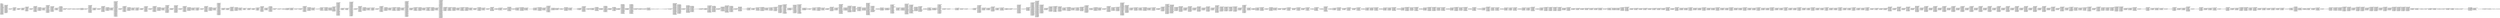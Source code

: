 digraph "graph.cfg.gv" {
	subgraph global {
		node [fontname=Courier fontsize=30.0 rank=same shape=box]
		block_0 [label="0: %00 = #0x1\l2: %01 = #0x40\l4: MSTORE(%01, %00)\l5: [NO_SSA] DUP1\l6: [NO_SSA] PUSH1\l8: [NO_SSA] DUP2\l9: [NO_SSA] MSTORE\la: [NO_SSA] PUSH1\lc: [NO_SSA] ADD\ld: [NO_SSA] PUSH2\l10: [NO_SSA] PUSH1\l12: [NO_SSA] SWAP2\l13: [NO_SSA] CODECOPY\l14: [NO_SSA] PUSH1\l16: [NO_SSA] PUSH1\l18: [NO_SSA] DUP12\l19: [NO_SSA] PUSH20\l2e: [NO_SSA] AND\l2f: [NO_SSA] PUSH20\l44: [NO_SSA] AND\l45: [NO_SSA] DUP2\l46: [NO_SSA] MSTORE\l47: [NO_SSA] PUSH1\l49: [NO_SSA] ADD\l4a: [NO_SSA] SWAP1\l4b: [NO_SSA] DUP2\l4c: [NO_SSA] MSTORE\l4d: [NO_SSA] PUSH1\l4f: [NO_SSA] ADD\l50: [NO_SSA] PUSH1\l52: [NO_SSA] SHA3\l53: [NO_SSA] PUSH1\l55: [NO_SSA] PUSH2\l58: [NO_SSA] PUSH2\l5b: [NO_SSA] JUMP\l"]
		block_5c [label="5c: [NO_SSA] JUMPDEST\l5d: [NO_SSA] PUSH20\l72: [NO_SSA] AND\l73: [NO_SSA] PUSH20\l88: [NO_SSA] AND\l89: [NO_SSA] DUP2\l8a: [NO_SSA] MSTORE\l8b: [NO_SSA] PUSH1\l8d: [NO_SSA] ADD\l8e: [NO_SSA] SWAP1\l8f: [NO_SSA] DUP2\l90: [NO_SSA] MSTORE\l91: [NO_SSA] PUSH1\l93: [NO_SSA] ADD\l94: [NO_SSA] PUSH1\l96: [NO_SSA] SHA3\l97: [NO_SSA] SLOAD\l98: [NO_SSA] PUSH2\l9b: [NO_SSA] SWAP1\l9c: [NO_SSA] SWAP3\l9d: [NO_SSA] SWAP2\l9e: [NO_SSA] SWAP1\l9f: [NO_SSA] PUSH4\la4: [NO_SSA] AND\la5: [NO_SSA] JUMP\l"]
		block_a6 [label="a6: [NO_SSA] JUMPDEST\la7: [NO_SSA] PUSH2\laa: [NO_SSA] JUMP\l"]
		block_ab [label="ab: [NO_SSA] JUMPDEST\lac: [NO_SSA] PUSH1\lae: [NO_SSA] SWAP1\laf: [NO_SSA] POP\lb0: [NO_SSA] SWAP4\lb1: [NO_SSA] SWAP3\lb2: [NO_SSA] POP\lb3: [NO_SSA] POP\lb4: [NO_SSA] POP\lb5: [NO_SSA] JUMP\l"]
		block_b6 [label="b6: [NO_SSA] JUMPDEST\lb7: [NO_SSA] PUSH1\lb9: [NO_SSA] SLOAD\lba: [NO_SSA] DUP2\lbb: [NO_SSA] JUMP\l"]
		block_bc [label="bc: [NO_SSA] JUMPDEST\lbd: [NO_SSA] PUSH1\lbf: [NO_SSA] PUSH1\lc1: [NO_SSA] SWAP1\lc2: [NO_SSA] POP\lc3: [NO_SSA] SWAP1\lc4: [NO_SSA] JUMP\l"]
		block_c5 [label="c5: [NO_SSA] JUMPDEST\lc6: [NO_SSA] PUSH1\lc8: [NO_SSA] PUSH1\lca: [NO_SSA] SWAP1\lcb: [NO_SSA] SLOAD\lcc: [NO_SSA] SWAP1\lcd: [NO_SSA] PUSH2\ld0: [NO_SSA] EXP\ld1: [NO_SSA] SWAP1\ld2: [NO_SSA] DIV\ld3: [NO_SSA] PUSH20\le8: [NO_SSA] AND\le9: [NO_SSA] DUP2\lea: [NO_SSA] JUMP\l"]
		block_eb [label="eb: [NO_SSA] JUMPDEST\lec: [NO_SSA] PUSH2\lef: [NO_SSA] PUSH2\lf2: [NO_SSA] JUMP\l"]
		block_f3 [label="f3: [NO_SSA] JUMPDEST\lf4: [NO_SSA] PUSH20\l109: [NO_SSA] AND\l10a: [NO_SSA] PUSH1\l10c: [NO_SSA] DUP1\l10d: [NO_SSA] SLOAD\l10e: [NO_SSA] SWAP1\l10f: [NO_SSA] PUSH2\l112: [NO_SSA] EXP\l113: [NO_SSA] SWAP1\l114: [NO_SSA] DIV\l115: [NO_SSA] PUSH20\l12a: [NO_SSA] AND\l12b: [NO_SSA] PUSH20\l140: [NO_SSA] AND\l141: [NO_SSA] EQ\l142: [NO_SSA] PUSH2\l145: [NO_SSA] JUMPI\l"]
		block_146 [label="146: [NO_SSA] PUSH1\l148: [NO_SSA] MLOAD\l149: [NO_SSA] PUSH32\l16a: [NO_SSA] DUP2\l16b: [NO_SSA] MSTORE\l16c: [NO_SSA] PUSH1\l16e: [NO_SSA] ADD\l16f: [NO_SSA] PUSH2\l172: [NO_SSA] SWAP1\l173: [NO_SSA] PUSH2\l176: [NO_SSA] JUMP\l"]
		block_177 [label="177: [NO_SSA] JUMPDEST\l178: [NO_SSA] PUSH1\l17a: [NO_SSA] MLOAD\l17b: [NO_SSA] DUP1\l17c: [NO_SSA] SWAP2\l17d: [NO_SSA] SUB\l17e: [NO_SSA] SWAP1\l17f: [NO_SSA] REVERT\l"]
		block_180 [label="180: [NO_SSA] JUMPDEST\l181: [NO_SSA] DUP1\l182: [NO_SSA] PUSH1\l184: [NO_SSA] PUSH1\l186: [NO_SSA] PUSH2\l189: [NO_SSA] EXP\l18a: [NO_SSA] DUP2\l18b: [NO_SSA] SLOAD\l18c: [NO_SSA] DUP2\l18d: [NO_SSA] PUSH1\l18f: [NO_SSA] MUL\l190: [NO_SSA] NOT\l191: [NO_SSA] AND\l192: [NO_SSA] SWAP1\l193: [NO_SSA] DUP4\l194: [NO_SSA] ISZERO\l195: [NO_SSA] ISZERO\l196: [NO_SSA] MUL\l197: [NO_SSA] OR\l198: [NO_SSA] SWAP1\l199: [NO_SSA] SSTORE\l19a: [NO_SSA] POP\l19b: [NO_SSA] POP\l19c: [NO_SSA] JUMP\l"]
		block_19d [label="19d: [NO_SSA] JUMPDEST\l19e: [NO_SSA] PUSH1\l1a0: [NO_SSA] PUSH1\l1a2: [NO_SSA] SWAP1\l1a3: [NO_SSA] SLOAD\l1a4: [NO_SSA] SWAP1\l1a5: [NO_SSA] PUSH2\l1a8: [NO_SSA] EXP\l1a9: [NO_SSA] SWAP1\l1aa: [NO_SSA] DIV\l1ab: [NO_SSA] PUSH20\l1c0: [NO_SSA] AND\l1c1: [NO_SSA] PUSH20\l1d6: [NO_SSA] AND\l1d7: [NO_SSA] PUSH2\l1da: [NO_SSA] PUSH2\l1dd: [NO_SSA] JUMP\l"]
		block_1de [label="1de: [NO_SSA] JUMPDEST\l1df: [NO_SSA] PUSH20\l1f4: [NO_SSA] AND\l1f5: [NO_SSA] EQ\l1f6: [NO_SSA] DUP1\l1f7: [NO_SSA] PUSH2\l1fa: [NO_SSA] JUMPI\l"]
		block_1fb [label="1fb: [NO_SSA] POP\l1fc: [NO_SSA] PUSH1\l1fe: [NO_SSA] PUSH1\l200: [NO_SSA] SWAP1\l201: [NO_SSA] SLOAD\l202: [NO_SSA] SWAP1\l203: [NO_SSA] PUSH2\l206: [NO_SSA] EXP\l207: [NO_SSA] SWAP1\l208: [NO_SSA] DIV\l209: [NO_SSA] PUSH20\l21e: [NO_SSA] AND\l21f: [NO_SSA] PUSH20\l234: [NO_SSA] AND\l235: [NO_SSA] PUSH2\l238: [NO_SSA] PUSH2\l23b: [NO_SSA] JUMP\l"]
		block_23c [label="23c: [NO_SSA] JUMPDEST\l23d: [NO_SSA] PUSH20\l252: [NO_SSA] AND\l253: [NO_SSA] EQ\l"]
		block_254 [label="254: [NO_SSA] JUMPDEST\l255: [NO_SSA] PUSH2\l258: [NO_SSA] JUMPI\l"]
		block_259 [label="259: [NO_SSA] PUSH1\l25b: [NO_SSA] DUP1\l25c: [NO_SSA] REVERT\l"]
		block_25d [label="25d: [NO_SSA] JUMPDEST\l25e: [NO_SSA] PUSH1\l260: [NO_SSA] INVALID\l"]
		block_261 [label="261: [NO_SSA] SWAP1\l262: [NO_SSA] POP\l263: [NO_SSA] PUSH2\l266: [NO_SSA] DUP2\l267: [NO_SSA] PUSH2\l26a: [NO_SSA] JUMP\l"]
		block_26b [label="26b: [NO_SSA] JUMPDEST\l26c: [NO_SSA] POP\l26d: [NO_SSA] JUMP\l"]
		block_26e [label="26e: [NO_SSA] JUMPDEST\l26f: [NO_SSA] PUSH1\l271: [NO_SSA] PUSH2\l274: [NO_SSA] PUSH1\l276: [NO_SSA] PUSH1\l278: [NO_SSA] DUP5\l279: [NO_SSA] PUSH20\l28e: [NO_SSA] AND\l28f: [NO_SSA] PUSH20\l2a4: [NO_SSA] AND\l2a5: [NO_SSA] DUP2\l2a6: [NO_SSA] MSTORE\l2a7: [NO_SSA] PUSH1\l2a9: [NO_SSA] ADD\l2aa: [NO_SSA] SWAP1\l2ab: [NO_SSA] DUP2\l2ac: [NO_SSA] MSTORE\l2ad: [NO_SSA] PUSH1\l2af: [NO_SSA] ADD\l2b0: [NO_SSA] PUSH1\l2b2: [NO_SSA] SHA3\l2b3: [NO_SSA] SLOAD\l2b4: [NO_SSA] PUSH2\l2b7: [NO_SSA] JUMP\l"]
		block_2b8 [label="2b8: [NO_SSA] JUMPDEST\l2b9: [NO_SSA] SWAP1\l2ba: [NO_SSA] POP\l2bb: [NO_SSA] SWAP2\l2bc: [NO_SSA] SWAP1\l2bd: [NO_SSA] POP\l2be: [NO_SSA] JUMP\l"]
		block_2bf [label="2bf: [NO_SSA] JUMPDEST\l2c0: [NO_SSA] PUSH2\l2c3: [NO_SSA] PUSH2\l2c6: [NO_SSA] JUMP\l"]
		block_2c7 [label="2c7: [NO_SSA] JUMPDEST\l2c8: [NO_SSA] PUSH20\l2dd: [NO_SSA] AND\l2de: [NO_SSA] PUSH1\l2e0: [NO_SSA] DUP1\l2e1: [NO_SSA] SLOAD\l2e2: [NO_SSA] SWAP1\l2e3: [NO_SSA] PUSH2\l2e6: [NO_SSA] EXP\l2e7: [NO_SSA] SWAP1\l2e8: [NO_SSA] DIV\l2e9: [NO_SSA] PUSH20\l2fe: [NO_SSA] AND\l2ff: [NO_SSA] PUSH20\l314: [NO_SSA] AND\l315: [NO_SSA] EQ\l316: [NO_SSA] PUSH2\l319: [NO_SSA] JUMPI\l"]
		block_31a [label="31a: [NO_SSA] PUSH1\l31c: [NO_SSA] MLOAD\l31d: [NO_SSA] PUSH32\l33e: [NO_SSA] DUP2\l33f: [NO_SSA] MSTORE\l340: [NO_SSA] PUSH1\l342: [NO_SSA] ADD\l343: [NO_SSA] PUSH2\l346: [NO_SSA] SWAP1\l347: [NO_SSA] PUSH2\l34a: [NO_SSA] JUMP\l"]
		block_34b [label="34b: [NO_SSA] JUMPDEST\l34c: [NO_SSA] PUSH1\l34e: [NO_SSA] MLOAD\l34f: [NO_SSA] DUP1\l350: [NO_SSA] SWAP2\l351: [NO_SSA] SUB\l352: [NO_SSA] SWAP1\l353: [NO_SSA] REVERT\l"]
		block_354 [label="354: [NO_SSA] JUMPDEST\l355: [NO_SSA] PUSH1\l357: [NO_SSA] PUSH20\l36c: [NO_SSA] AND\l36d: [NO_SSA] PUSH1\l36f: [NO_SSA] DUP1\l370: [NO_SSA] SLOAD\l371: [NO_SSA] SWAP1\l372: [NO_SSA] PUSH2\l375: [NO_SSA] EXP\l376: [NO_SSA] SWAP1\l377: [NO_SSA] DIV\l378: [NO_SSA] PUSH20\l38d: [NO_SSA] AND\l38e: [NO_SSA] PUSH20\l3a3: [NO_SSA] AND\l3a4: [NO_SSA] PUSH32\l3c5: [NO_SSA] PUSH1\l3c7: [NO_SSA] MLOAD\l3c8: [NO_SSA] PUSH1\l3ca: [NO_SSA] MLOAD\l3cb: [NO_SSA] DUP1\l3cc: [NO_SSA] SWAP2\l3cd: [NO_SSA] SUB\l3ce: [NO_SSA] SWAP1\l3cf: [NO_SSA] LOG3\l3d0: [NO_SSA] PUSH1\l3d2: [NO_SSA] DUP1\l3d3: [NO_SSA] PUSH1\l3d5: [NO_SSA] PUSH2\l3d8: [NO_SSA] EXP\l3d9: [NO_SSA] DUP2\l3da: [NO_SSA] SLOAD\l3db: [NO_SSA] DUP2\l3dc: [NO_SSA] PUSH20\l3f1: [NO_SSA] MUL\l3f2: [NO_SSA] NOT\l3f3: [NO_SSA] AND\l3f4: [NO_SSA] SWAP1\l3f5: [NO_SSA] DUP4\l3f6: [NO_SSA] PUSH20\l40b: [NO_SSA] AND\l40c: [NO_SSA] MUL\l40d: [NO_SSA] OR\l40e: [NO_SSA] SWAP1\l40f: [NO_SSA] SSTORE\l410: [NO_SSA] POP\l411: [NO_SSA] JUMP\l"]
		block_412 [label="412: [NO_SSA] JUMPDEST\l413: [NO_SSA] PUSH2\l416: [NO_SSA] PUSH2\l419: [NO_SSA] JUMP\l"]
		block_41a [label="41a: [NO_SSA] JUMPDEST\l41b: [NO_SSA] PUSH20\l430: [NO_SSA] AND\l431: [NO_SSA] PUSH1\l433: [NO_SSA] DUP1\l434: [NO_SSA] SLOAD\l435: [NO_SSA] SWAP1\l436: [NO_SSA] PUSH2\l439: [NO_SSA] EXP\l43a: [NO_SSA] SWAP1\l43b: [NO_SSA] DIV\l43c: [NO_SSA] PUSH20\l451: [NO_SSA] AND\l452: [NO_SSA] PUSH20\l467: [NO_SSA] AND\l468: [NO_SSA] EQ\l469: [NO_SSA] PUSH2\l46c: [NO_SSA] JUMPI\l"]
		block_46d [label="46d: [NO_SSA] PUSH1\l46f: [NO_SSA] MLOAD\l470: [NO_SSA] PUSH32\l491: [NO_SSA] DUP2\l492: [NO_SSA] MSTORE\l493: [NO_SSA] PUSH1\l495: [NO_SSA] ADD\l496: [NO_SSA] PUSH2\l499: [NO_SSA] SWAP1\l49a: [NO_SSA] PUSH2\l49d: [NO_SSA] JUMP\l"]
		block_49e [label="49e: [NO_SSA] JUMPDEST\l49f: [NO_SSA] PUSH1\l4a1: [NO_SSA] MLOAD\l4a2: [NO_SSA] DUP1\l4a3: [NO_SSA] SWAP2\l4a4: [NO_SSA] SUB\l4a5: [NO_SSA] SWAP1\l4a6: [NO_SSA] REVERT\l"]
		block_4a7 [label="4a7: [NO_SSA] JUMPDEST\l4a8: [NO_SSA] DUP1\l4a9: [NO_SSA] PUSH1\l4ab: [NO_SSA] DUP2\l4ac: [NO_SSA] SWAP1\l4ad: [NO_SSA] SSTORE\l4ae: [NO_SSA] POP\l4af: [NO_SSA] POP\l4b0: [NO_SSA] JUMP\l"]
		block_4b1 [label="4b1: [NO_SSA] JUMPDEST\l4b2: [NO_SSA] PUSH1\l4b4: [NO_SSA] SLOAD\l4b5: [NO_SSA] DUP2\l4b6: [NO_SSA] JUMP\l"]
		block_4b7 [label="4b7: [NO_SSA] JUMPDEST\l4b8: [NO_SSA] PUSH1\l4ba: [NO_SSA] DUP1\l4bb: [NO_SSA] PUSH1\l4bd: [NO_SSA] SWAP1\l4be: [NO_SSA] SLOAD\l4bf: [NO_SSA] SWAP1\l4c0: [NO_SSA] PUSH2\l4c3: [NO_SSA] EXP\l4c4: [NO_SSA] SWAP1\l4c5: [NO_SSA] DIV\l4c6: [NO_SSA] PUSH20\l4db: [NO_SSA] AND\l4dc: [NO_SSA] SWAP1\l4dd: [NO_SSA] POP\l4de: [NO_SSA] SWAP1\l4df: [NO_SSA] JUMP\l"]
		block_4e0 [label="4e0: [NO_SSA] JUMPDEST\l4e1: [NO_SSA] PUSH2\l4e4: [NO_SSA] PUSH2\l4e7: [NO_SSA] JUMP\l"]
		block_4e8 [label="4e8: [NO_SSA] JUMPDEST\l4e9: [NO_SSA] PUSH20\l4fe: [NO_SSA] AND\l4ff: [NO_SSA] PUSH1\l501: [NO_SSA] DUP1\l502: [NO_SSA] SLOAD\l503: [NO_SSA] SWAP1\l504: [NO_SSA] PUSH2\l507: [NO_SSA] EXP\l508: [NO_SSA] SWAP1\l509: [NO_SSA] DIV\l50a: [NO_SSA] PUSH20\l51f: [NO_SSA] AND\l520: [NO_SSA] PUSH20\l535: [NO_SSA] AND\l536: [NO_SSA] EQ\l537: [NO_SSA] PUSH2\l53a: [NO_SSA] JUMPI\l"]
		block_53b [label="53b: [NO_SSA] PUSH1\l53d: [NO_SSA] MLOAD\l53e: [NO_SSA] PUSH32\l55f: [NO_SSA] DUP2\l560: [NO_SSA] MSTORE\l561: [NO_SSA] PUSH1\l563: [NO_SSA] ADD\l564: [NO_SSA] PUSH2\l567: [NO_SSA] SWAP1\l568: [NO_SSA] PUSH2\l56b: [NO_SSA] JUMP\l"]
		block_56c [label="56c: [NO_SSA] JUMPDEST\l56d: [NO_SSA] PUSH1\l56f: [NO_SSA] MLOAD\l570: [NO_SSA] DUP1\l571: [NO_SSA] SWAP2\l572: [NO_SSA] SUB\l573: [NO_SSA] SWAP1\l574: [NO_SSA] REVERT\l"]
		block_575 [label="575: [NO_SSA] JUMPDEST\l576: [NO_SSA] DUP1\l577: [NO_SSA] PUSH1\l579: [NO_SSA] PUSH1\l57b: [NO_SSA] PUSH2\l57e: [NO_SSA] EXP\l57f: [NO_SSA] DUP2\l580: [NO_SSA] SLOAD\l581: [NO_SSA] DUP2\l582: [NO_SSA] PUSH1\l584: [NO_SSA] MUL\l585: [NO_SSA] NOT\l586: [NO_SSA] AND\l587: [NO_SSA] SWAP1\l588: [NO_SSA] DUP4\l589: [NO_SSA] ISZERO\l58a: [NO_SSA] ISZERO\l58b: [NO_SSA] MUL\l58c: [NO_SSA] OR\l58d: [NO_SSA] SWAP1\l58e: [NO_SSA] SSTORE\l58f: [NO_SSA] POP\l590: [NO_SSA] POP\l591: [NO_SSA] JUMP\l"]
		block_592 [label="592: [NO_SSA] JUMPDEST\l593: [NO_SSA] PUSH1\l595: [NO_SSA] SLOAD\l596: [NO_SSA] DUP2\l597: [NO_SSA] JUMP\l"]
		block_598 [label="598: [NO_SSA] JUMPDEST\l599: [NO_SSA] PUSH1\l59b: [NO_SSA] PUSH1\l59d: [NO_SSA] MLOAD\l59e: [NO_SSA] DUP1\l59f: [NO_SSA] PUSH1\l5a1: [NO_SSA] ADD\l5a2: [NO_SSA] PUSH1\l5a4: [NO_SSA] MSTORE\l5a5: [NO_SSA] DUP1\l5a6: [NO_SSA] PUSH1\l5a8: [NO_SSA] DUP2\l5a9: [NO_SSA] MSTORE\l5aa: [NO_SSA] PUSH1\l5ac: [NO_SSA] ADD\l5ad: [NO_SSA] PUSH32\l5ce: [NO_SSA] DUP2\l5cf: [NO_SSA] MSTORE\l5d0: [NO_SSA] POP\l5d1: [NO_SSA] SWAP1\l5d2: [NO_SSA] POP\l5d3: [NO_SSA] SWAP1\l5d4: [NO_SSA] JUMP\l"]
		block_5d5 [label="5d5: [NO_SSA] JUMPDEST\l5d6: [NO_SSA] PUSH2\l5d9: [NO_SSA] PUSH2\l5dc: [NO_SSA] JUMP\l"]
		block_5dd [label="5dd: [NO_SSA] JUMPDEST\l5de: [NO_SSA] PUSH20\l5f3: [NO_SSA] AND\l5f4: [NO_SSA] PUSH1\l5f6: [NO_SSA] DUP1\l5f7: [NO_SSA] SLOAD\l5f8: [NO_SSA] SWAP1\l5f9: [NO_SSA] PUSH2\l5fc: [NO_SSA] EXP\l5fd: [NO_SSA] SWAP1\l5fe: [NO_SSA] DIV\l5ff: [NO_SSA] PUSH20\l614: [NO_SSA] AND\l615: [NO_SSA] PUSH20\l62a: [NO_SSA] AND\l62b: [NO_SSA] EQ\l62c: [NO_SSA] PUSH2\l62f: [NO_SSA] JUMPI\l"]
		block_630 [label="630: [NO_SSA] PUSH1\l632: [NO_SSA] MLOAD\l633: [NO_SSA] PUSH32\l654: [NO_SSA] DUP2\l655: [NO_SSA] MSTORE\l656: [NO_SSA] PUSH1\l658: [NO_SSA] ADD\l659: [NO_SSA] PUSH2\l65c: [NO_SSA] SWAP1\l65d: [NO_SSA] PUSH2\l660: [NO_SSA] JUMP\l"]
		block_661 [label="661: [NO_SSA] JUMPDEST\l662: [NO_SSA] PUSH1\l664: [NO_SSA] MLOAD\l665: [NO_SSA] DUP1\l666: [NO_SSA] SWAP2\l667: [NO_SSA] SUB\l668: [NO_SSA] SWAP1\l669: [NO_SSA] REVERT\l"]
		block_66a [label="66a: [NO_SSA] JUMPDEST\l66b: [NO_SSA] DUP1\l66c: [NO_SSA] PUSH1\l66e: [NO_SSA] DUP2\l66f: [NO_SSA] SWAP1\l670: [NO_SSA] SSTORE\l671: [NO_SSA] POP\l672: [NO_SSA] POP\l673: [NO_SSA] JUMP\l"]
		block_674 [label="674: [NO_SSA] JUMPDEST\l675: [NO_SSA] PUSH2\l678: [NO_SSA] PUSH2\l67b: [NO_SSA] JUMP\l"]
		block_67c [label="67c: [NO_SSA] JUMPDEST\l67d: [NO_SSA] PUSH20\l692: [NO_SSA] AND\l693: [NO_SSA] PUSH1\l695: [NO_SSA] DUP1\l696: [NO_SSA] SLOAD\l697: [NO_SSA] SWAP1\l698: [NO_SSA] PUSH2\l69b: [NO_SSA] EXP\l69c: [NO_SSA] SWAP1\l69d: [NO_SSA] DIV\l69e: [NO_SSA] PUSH20\l6b3: [NO_SSA] AND\l6b4: [NO_SSA] PUSH20\l6c9: [NO_SSA] AND\l6ca: [NO_SSA] EQ\l6cb: [NO_SSA] PUSH2\l6ce: [NO_SSA] JUMPI\l"]
		block_6cf [label="6cf: [NO_SSA] PUSH1\l6d1: [NO_SSA] MLOAD\l6d2: [NO_SSA] PUSH32\l6f3: [NO_SSA] DUP2\l6f4: [NO_SSA] MSTORE\l6f5: [NO_SSA] PUSH1\l6f7: [NO_SSA] ADD\l6f8: [NO_SSA] PUSH2\l6fb: [NO_SSA] SWAP1\l6fc: [NO_SSA] PUSH2\l6ff: [NO_SSA] JUMP\l"]
		block_700 [label="700: [NO_SSA] JUMPDEST\l701: [NO_SSA] PUSH1\l703: [NO_SSA] MLOAD\l704: [NO_SSA] DUP1\l705: [NO_SSA] SWAP2\l706: [NO_SSA] SUB\l707: [NO_SSA] SWAP1\l708: [NO_SSA] REVERT\l"]
		block_709 [label="709: [NO_SSA] JUMPDEST\l70a: [NO_SSA] DUP4\l70b: [NO_SSA] PUSH1\l70d: [NO_SSA] DUP2\l70e: [NO_SSA] SWAP1\l70f: [NO_SSA] SSTORE\l710: [NO_SSA] POP\l711: [NO_SSA] DUP3\l712: [NO_SSA] PUSH1\l714: [NO_SSA] DUP2\l715: [NO_SSA] SWAP1\l716: [NO_SSA] SSTORE\l717: [NO_SSA] POP\l718: [NO_SSA] DUP2\l719: [NO_SSA] PUSH1\l71b: [NO_SSA] DUP2\l71c: [NO_SSA] SWAP1\l71d: [NO_SSA] SSTORE\l71e: [NO_SSA] POP\l71f: [NO_SSA] DUP1\l720: [NO_SSA] PUSH1\l722: [NO_SSA] DUP2\l723: [NO_SSA] SWAP1\l724: [NO_SSA] SSTORE\l725: [NO_SSA] POP\l726: [NO_SSA] PUSH1\l728: [NO_SSA] SLOAD\l729: [NO_SSA] PUSH1\l72b: [NO_SSA] SLOAD\l72c: [NO_SSA] PUSH1\l72e: [NO_SSA] SLOAD\l72f: [NO_SSA] PUSH1\l731: [NO_SSA] SLOAD\l732: [NO_SSA] PUSH2\l735: [NO_SSA] SWAP2\l736: [NO_SSA] SWAP1\l737: [NO_SSA] PUSH2\l73a: [NO_SSA] JUMP\l"]
		block_73b [label="73b: [NO_SSA] JUMPDEST\l73c: [NO_SSA] PUSH2\l73f: [NO_SSA] SWAP2\l740: [NO_SSA] SWAP1\l741: [NO_SSA] PUSH2\l744: [NO_SSA] JUMP\l"]
		block_745 [label="745: [NO_SSA] JUMPDEST\l746: [NO_SSA] PUSH2\l749: [NO_SSA] SWAP2\l74a: [NO_SSA] SWAP1\l74b: [NO_SSA] PUSH2\l74e: [NO_SSA] JUMP\l"]
		block_74f [label="74f: [NO_SSA] JUMPDEST\l750: [NO_SSA] PUSH1\l752: [NO_SSA] DUP2\l753: [NO_SSA] SWAP1\l754: [NO_SSA] SSTORE\l755: [NO_SSA] POP\l756: [NO_SSA] PUSH1\l758: [NO_SSA] PUSH1\l75a: [NO_SSA] SLOAD\l75b: [NO_SSA] GT\l75c: [NO_SSA] ISZERO\l75d: [NO_SSA] PUSH2\l760: [NO_SSA] JUMPI\l"]
		block_761 [label="761: [NO_SSA] PUSH1\l763: [NO_SSA] MLOAD\l764: [NO_SSA] PUSH32\l785: [NO_SSA] DUP2\l786: [NO_SSA] MSTORE\l787: [NO_SSA] PUSH1\l789: [NO_SSA] ADD\l78a: [NO_SSA] PUSH2\l78d: [NO_SSA] SWAP1\l78e: [NO_SSA] PUSH2\l791: [NO_SSA] JUMP\l"]
		block_792 [label="792: [NO_SSA] JUMPDEST\l793: [NO_SSA] PUSH1\l795: [NO_SSA] MLOAD\l796: [NO_SSA] DUP1\l797: [NO_SSA] SWAP2\l798: [NO_SSA] SUB\l799: [NO_SSA] SWAP1\l79a: [NO_SSA] REVERT\l"]
		block_79b [label="79b: [NO_SSA] JUMPDEST\l79c: [NO_SSA] POP\l79d: [NO_SSA] POP\l79e: [NO_SSA] POP\l79f: [NO_SSA] POP\l7a0: [NO_SSA] JUMP\l"]
		block_7a1 [label="7a1: [NO_SSA] JUMPDEST\l7a2: [NO_SSA] PUSH1\l7a4: [NO_SSA] PUSH2\l7a7: [NO_SSA] PUSH2\l7aa: [NO_SSA] PUSH2\l7ad: [NO_SSA] JUMP\l"]
		block_7ae [label="7ae: [NO_SSA] JUMPDEST\l7af: [NO_SSA] DUP5\l7b0: [NO_SSA] DUP5\l7b1: [NO_SSA] PUSH2\l7b4: [NO_SSA] JUMP\l"]
		block_7b5 [label="7b5: [NO_SSA] JUMPDEST\l7b6: [NO_SSA] PUSH1\l7b8: [NO_SSA] SWAP1\l7b9: [NO_SSA] POP\l7ba: [NO_SSA] SWAP3\l7bb: [NO_SSA] SWAP2\l7bc: [NO_SSA] POP\l7bd: [NO_SSA] POP\l7be: [NO_SSA] JUMP\l"]
		block_7bf [label="7bf: [NO_SSA] JUMPDEST\l7c0: [NO_SSA] PUSH1\l7c2: [NO_SSA] PUSH1\l7c4: [NO_SSA] SWAP1\l7c5: [NO_SSA] SLOAD\l7c6: [NO_SSA] SWAP1\l7c7: [NO_SSA] PUSH2\l7ca: [NO_SSA] EXP\l7cb: [NO_SSA] SWAP1\l7cc: [NO_SSA] DIV\l7cd: [NO_SSA] PUSH20\l7e2: [NO_SSA] AND\l7e3: [NO_SSA] PUSH20\l7f8: [NO_SSA] AND\l7f9: [NO_SSA] PUSH2\l7fc: [NO_SSA] PUSH2\l7ff: [NO_SSA] JUMP\l"]
		block_800 [label="800: [NO_SSA] JUMPDEST\l801: [NO_SSA] PUSH20\l816: [NO_SSA] AND\l817: [NO_SSA] EQ\l818: [NO_SSA] DUP1\l819: [NO_SSA] PUSH2\l81c: [NO_SSA] JUMPI\l"]
		block_81d [label="81d: [NO_SSA] POP\l81e: [NO_SSA] PUSH1\l820: [NO_SSA] PUSH1\l822: [NO_SSA] SWAP1\l823: [NO_SSA] SLOAD\l824: [NO_SSA] SWAP1\l825: [NO_SSA] PUSH2\l828: [NO_SSA] EXP\l829: [NO_SSA] SWAP1\l82a: [NO_SSA] DIV\l82b: [NO_SSA] PUSH20\l840: [NO_SSA] AND\l841: [NO_SSA] PUSH20\l856: [NO_SSA] AND\l857: [NO_SSA] PUSH2\l85a: [NO_SSA] PUSH2\l85d: [NO_SSA] JUMP\l"]
		block_85e [label="85e: [NO_SSA] JUMPDEST\l85f: [NO_SSA] PUSH20\l874: [NO_SSA] AND\l875: [NO_SSA] EQ\l"]
		block_876 [label="876: [NO_SSA] JUMPDEST\l877: [NO_SSA] PUSH2\l87a: [NO_SSA] JUMPI\l"]
		block_87b [label="87b: [NO_SSA] PUSH1\l87d: [NO_SSA] DUP1\l87e: [NO_SSA] REVERT\l"]
		block_87f [label="87f: [NO_SSA] JUMPDEST\l880: [NO_SSA] PUSH1\l882: [NO_SSA] PUSH2\l885: [NO_SSA] ADDRESS\l886: [NO_SSA] PUSH2\l889: [NO_SSA] JUMP\l"]
		block_88a [label="88a: [NO_SSA] JUMPDEST\l88b: [NO_SSA] SWAP1\l88c: [NO_SSA] POP\l88d: [NO_SSA] PUSH2\l890: [NO_SSA] DUP2\l891: [NO_SSA] PUSH2\l894: [NO_SSA] JUMP\l"]
		block_895 [label="895: [NO_SSA] JUMPDEST\l896: [NO_SSA] POP\l897: [NO_SSA] JUMP\l"]
		block_898 [label="898: [NO_SSA] JUMPDEST\l899: [NO_SSA] PUSH2\l89c: [NO_SSA] PUSH2\l89f: [NO_SSA] JUMP\l"]
		block_8a0 [label="8a0: [NO_SSA] JUMPDEST\l8a1: [NO_SSA] PUSH20\l8b6: [NO_SSA] AND\l8b7: [NO_SSA] PUSH1\l8b9: [NO_SSA] DUP1\l8ba: [NO_SSA] SLOAD\l8bb: [NO_SSA] SWAP1\l8bc: [NO_SSA] PUSH2\l8bf: [NO_SSA] EXP\l8c0: [NO_SSA] SWAP1\l8c1: [NO_SSA] DIV\l8c2: [NO_SSA] PUSH20\l8d7: [NO_SSA] AND\l8d8: [NO_SSA] PUSH20\l8ed: [NO_SSA] AND\l8ee: [NO_SSA] EQ\l8ef: [NO_SSA] PUSH2\l8f2: [NO_SSA] JUMPI\l"]
		block_8f3 [label="8f3: [NO_SSA] PUSH1\l8f5: [NO_SSA] MLOAD\l8f6: [NO_SSA] PUSH32\l917: [NO_SSA] DUP2\l918: [NO_SSA] MSTORE\l919: [NO_SSA] PUSH1\l91b: [NO_SSA] ADD\l91c: [NO_SSA] PUSH2\l91f: [NO_SSA] SWAP1\l920: [NO_SSA] PUSH2\l923: [NO_SSA] JUMP\l"]
		block_924 [label="924: [NO_SSA] JUMPDEST\l925: [NO_SSA] PUSH1\l927: [NO_SSA] MLOAD\l928: [NO_SSA] DUP1\l929: [NO_SSA] SWAP2\l92a: [NO_SSA] SUB\l92b: [NO_SSA] SWAP1\l92c: [NO_SSA] REVERT\l"]
		block_92d [label="92d: [NO_SSA] JUMPDEST\l92e: [NO_SSA] PUSH1\l"]
		block_930 [label="930: [NO_SSA] JUMPDEST\l931: [NO_SSA] DUP4\l932: [NO_SSA] DUP4\l933: [NO_SSA] SWAP1\l934: [NO_SSA] POP\l935: [NO_SSA] DUP2\l936: [NO_SSA] LT\l937: [NO_SSA] ISZERO\l938: [NO_SSA] PUSH2\l93b: [NO_SSA] JUMPI\l"]
		block_93c [label="93c: [NO_SSA] DUP2\l93d: [NO_SSA] PUSH1\l93f: [NO_SSA] PUSH1\l941: [NO_SSA] DUP7\l942: [NO_SSA] DUP7\l943: [NO_SSA] DUP6\l944: [NO_SSA] DUP2\l945: [NO_SSA] DUP2\l946: [NO_SSA] LT\l947: [NO_SSA] PUSH2\l94a: [NO_SSA] JUMPI\l"]
		block_94b [label="94b: [NO_SSA] PUSH32\l96c: [NO_SSA] PUSH1\l96e: [NO_SSA] MSTORE\l96f: [NO_SSA] PUSH1\l971: [NO_SSA] PUSH1\l973: [NO_SSA] MSTORE\l974: [NO_SSA] PUSH1\l976: [NO_SSA] PUSH1\l978: [NO_SSA] REVERT\l"]
		block_979 [label="979: [NO_SSA] JUMPDEST\l97a: [NO_SSA] SWAP1\l97b: [NO_SSA] POP\l97c: [NO_SSA] PUSH1\l97e: [NO_SSA] MUL\l97f: [NO_SSA] ADD\l980: [NO_SSA] PUSH1\l982: [NO_SSA] DUP2\l983: [NO_SSA] ADD\l984: [NO_SSA] SWAP1\l985: [NO_SSA] PUSH2\l988: [NO_SSA] SWAP2\l989: [NO_SSA] SWAP1\l98a: [NO_SSA] PUSH2\l98d: [NO_SSA] JUMP\l"]
		block_98e [label="98e: [NO_SSA] JUMPDEST\l98f: [NO_SSA] PUSH20\l9a4: [NO_SSA] AND\l9a5: [NO_SSA] PUSH20\l9ba: [NO_SSA] AND\l9bb: [NO_SSA] DUP2\l9bc: [NO_SSA] MSTORE\l9bd: [NO_SSA] PUSH1\l9bf: [NO_SSA] ADD\l9c0: [NO_SSA] SWAP1\l9c1: [NO_SSA] DUP2\l9c2: [NO_SSA] MSTORE\l9c3: [NO_SSA] PUSH1\l9c5: [NO_SSA] ADD\l9c6: [NO_SSA] PUSH1\l9c8: [NO_SSA] SHA3\l9c9: [NO_SSA] PUSH1\l9cb: [NO_SSA] PUSH2\l9ce: [NO_SSA] EXP\l9cf: [NO_SSA] DUP2\l9d0: [NO_SSA] SLOAD\l9d1: [NO_SSA] DUP2\l9d2: [NO_SSA] PUSH1\l9d4: [NO_SSA] MUL\l9d5: [NO_SSA] NOT\l9d6: [NO_SSA] AND\l9d7: [NO_SSA] SWAP1\l9d8: [NO_SSA] DUP4\l9d9: [NO_SSA] ISZERO\l9da: [NO_SSA] ISZERO\l9db: [NO_SSA] MUL\l9dc: [NO_SSA] OR\l9dd: [NO_SSA] SWAP1\l9de: [NO_SSA] SSTORE\l9df: [NO_SSA] POP\l9e0: [NO_SSA] DUP1\l9e1: [NO_SSA] DUP1\l9e2: [NO_SSA] PUSH2\l9e5: [NO_SSA] SWAP1\l9e6: [NO_SSA] PUSH2\l9e9: [NO_SSA] JUMP\l"]
		block_9ea [label="9ea: [NO_SSA] JUMPDEST\l9eb: [NO_SSA] SWAP2\l9ec: [NO_SSA] POP\l9ed: [NO_SSA] POP\l9ee: [NO_SSA] PUSH2\l9f1: [NO_SSA] JUMP\l"]
		block_9f2 [label="9f2: [NO_SSA] JUMPDEST\l9f3: [NO_SSA] POP\l9f4: [NO_SSA] POP\l9f5: [NO_SSA] POP\l9f6: [NO_SSA] POP\l9f7: [NO_SSA] JUMP\l"]
		block_9f8 [label="9f8: [NO_SSA] JUMPDEST\l9f9: [NO_SSA] PUSH1\l9fb: [NO_SSA] PUSH1\l9fd: [NO_SSA] PUSH1\l9ff: [NO_SSA] DUP5\la00: [NO_SSA] PUSH20\la15: [NO_SSA] AND\la16: [NO_SSA] PUSH20\la2b: [NO_SSA] AND\la2c: [NO_SSA] DUP2\la2d: [NO_SSA] MSTORE\la2e: [NO_SSA] PUSH1\la30: [NO_SSA] ADD\la31: [NO_SSA] SWAP1\la32: [NO_SSA] DUP2\la33: [NO_SSA] MSTORE\la34: [NO_SSA] PUSH1\la36: [NO_SSA] ADD\la37: [NO_SSA] PUSH1\la39: [NO_SSA] SHA3\la3a: [NO_SSA] PUSH1\la3c: [NO_SSA] DUP4\la3d: [NO_SSA] PUSH20\la52: [NO_SSA] AND\la53: [NO_SSA] PUSH20\la68: [NO_SSA] AND\la69: [NO_SSA] DUP2\la6a: [NO_SSA] MSTORE\la6b: [NO_SSA] PUSH1\la6d: [NO_SSA] ADD\la6e: [NO_SSA] SWAP1\la6f: [NO_SSA] DUP2\la70: [NO_SSA] MSTORE\la71: [NO_SSA] PUSH1\la73: [NO_SSA] ADD\la74: [NO_SSA] PUSH1\la76: [NO_SSA] SHA3\la77: [NO_SSA] SLOAD\la78: [NO_SSA] SWAP1\la79: [NO_SSA] POP\la7a: [NO_SSA] SWAP3\la7b: [NO_SSA] SWAP2\la7c: [NO_SSA] POP\la7d: [NO_SSA] POP\la7e: [NO_SSA] JUMP\l"]
		block_a7f [label="a7f: [NO_SSA] JUMPDEST\la80: [NO_SSA] PUSH2\la83: [NO_SSA] PUSH2\la86: [NO_SSA] JUMP\l"]
		block_a87 [label="a87: [NO_SSA] JUMPDEST\la88: [NO_SSA] PUSH20\la9d: [NO_SSA] AND\la9e: [NO_SSA] PUSH1\laa0: [NO_SSA] DUP1\laa1: [NO_SSA] SLOAD\laa2: [NO_SSA] SWAP1\laa3: [NO_SSA] PUSH2\laa6: [NO_SSA] EXP\laa7: [NO_SSA] SWAP1\laa8: [NO_SSA] DIV\laa9: [NO_SSA] PUSH20\labe: [NO_SSA] AND\labf: [NO_SSA] PUSH20\lad4: [NO_SSA] AND\lad5: [NO_SSA] EQ\lad6: [NO_SSA] PUSH2\lad9: [NO_SSA] JUMPI\l"]
		block_ada [label="ada: [NO_SSA] PUSH1\ladc: [NO_SSA] MLOAD\ladd: [NO_SSA] PUSH32\lafe: [NO_SSA] DUP2\laff: [NO_SSA] MSTORE\lb00: [NO_SSA] PUSH1\lb02: [NO_SSA] ADD\lb03: [NO_SSA] PUSH2\lb06: [NO_SSA] SWAP1\lb07: [NO_SSA] PUSH2\lb0a: [NO_SSA] JUMP\l"]
		block_b0b [label="b0b: [NO_SSA] JUMPDEST\lb0c: [NO_SSA] PUSH1\lb0e: [NO_SSA] MLOAD\lb0f: [NO_SSA] DUP1\lb10: [NO_SSA] SWAP2\lb11: [NO_SSA] SUB\lb12: [NO_SSA] SWAP1\lb13: [NO_SSA] REVERT\l"]
		block_b14 [label="b14: [NO_SSA] JUMPDEST\lb15: [NO_SSA] DUP1\lb16: [NO_SSA] PUSH1\lb18: [NO_SSA] DUP2\lb19: [NO_SSA] SWAP1\lb1a: [NO_SSA] SSTORE\lb1b: [NO_SSA] POP\lb1c: [NO_SSA] POP\lb1d: [NO_SSA] JUMP\l"]
		block_b1e [label="b1e: [NO_SSA] JUMPDEST\lb1f: [NO_SSA] PUSH2\lb22: [NO_SSA] PUSH2\lb25: [NO_SSA] JUMP\l"]
		block_b26 [label="b26: [NO_SSA] JUMPDEST\lb27: [NO_SSA] PUSH20\lb3c: [NO_SSA] AND\lb3d: [NO_SSA] PUSH1\lb3f: [NO_SSA] DUP1\lb40: [NO_SSA] SLOAD\lb41: [NO_SSA] SWAP1\lb42: [NO_SSA] PUSH2\lb45: [NO_SSA] EXP\lb46: [NO_SSA] SWAP1\lb47: [NO_SSA] DIV\lb48: [NO_SSA] PUSH20\lb5d: [NO_SSA] AND\lb5e: [NO_SSA] PUSH20\lb73: [NO_SSA] AND\lb74: [NO_SSA] EQ\lb75: [NO_SSA] PUSH2\lb78: [NO_SSA] JUMPI\l"]
		block_b79 [label="b79: [NO_SSA] PUSH1\lb7b: [NO_SSA] MLOAD\lb7c: [NO_SSA] PUSH32\lb9d: [NO_SSA] DUP2\lb9e: [NO_SSA] MSTORE\lb9f: [NO_SSA] PUSH1\lba1: [NO_SSA] ADD\lba2: [NO_SSA] PUSH2\lba5: [NO_SSA] SWAP1\lba6: [NO_SSA] PUSH2\lba9: [NO_SSA] JUMP\l"]
		block_baa [label="baa: [NO_SSA] JUMPDEST\lbab: [NO_SSA] PUSH1\lbad: [NO_SSA] MLOAD\lbae: [NO_SSA] DUP1\lbaf: [NO_SSA] SWAP2\lbb0: [NO_SSA] SUB\lbb1: [NO_SSA] SWAP1\lbb2: [NO_SSA] REVERT\l"]
		block_bb3 [label="bb3: [NO_SSA] JUMPDEST\lbb4: [NO_SSA] PUSH1\lbb6: [NO_SSA] PUSH20\lbcb: [NO_SSA] AND\lbcc: [NO_SSA] DUP2\lbcd: [NO_SSA] PUSH20\lbe2: [NO_SSA] AND\lbe3: [NO_SSA] EQ\lbe4: [NO_SSA] ISZERO\lbe5: [NO_SSA] PUSH2\lbe8: [NO_SSA] JUMPI\l"]
		block_be9 [label="be9: [NO_SSA] PUSH1\lbeb: [NO_SSA] MLOAD\lbec: [NO_SSA] PUSH32\lc0d: [NO_SSA] DUP2\lc0e: [NO_SSA] MSTORE\lc0f: [NO_SSA] PUSH1\lc11: [NO_SSA] ADD\lc12: [NO_SSA] PUSH2\lc15: [NO_SSA] SWAP1\lc16: [NO_SSA] PUSH2\lc19: [NO_SSA] JUMP\l"]
		block_c1a [label="c1a: [NO_SSA] JUMPDEST\lc1b: [NO_SSA] PUSH1\lc1d: [NO_SSA] MLOAD\lc1e: [NO_SSA] DUP1\lc1f: [NO_SSA] SWAP2\lc20: [NO_SSA] SUB\lc21: [NO_SSA] SWAP1\lc22: [NO_SSA] REVERT\l"]
		block_c23 [label="c23: [NO_SSA] JUMPDEST\lc24: [NO_SSA] DUP1\lc25: [NO_SSA] PUSH20\lc3a: [NO_SSA] AND\lc3b: [NO_SSA] PUSH1\lc3d: [NO_SSA] DUP1\lc3e: [NO_SSA] SLOAD\lc3f: [NO_SSA] SWAP1\lc40: [NO_SSA] PUSH2\lc43: [NO_SSA] EXP\lc44: [NO_SSA] SWAP1\lc45: [NO_SSA] DIV\lc46: [NO_SSA] PUSH20\lc5b: [NO_SSA] AND\lc5c: [NO_SSA] PUSH20\lc71: [NO_SSA] AND\lc72: [NO_SSA] PUSH32\lc93: [NO_SSA] PUSH1\lc95: [NO_SSA] MLOAD\lc96: [NO_SSA] PUSH1\lc98: [NO_SSA] MLOAD\lc99: [NO_SSA] DUP1\lc9a: [NO_SSA] SWAP2\lc9b: [NO_SSA] SUB\lc9c: [NO_SSA] SWAP1\lc9d: [NO_SSA] LOG3\lc9e: [NO_SSA] DUP1\lc9f: [NO_SSA] PUSH1\lca1: [NO_SSA] DUP1\lca2: [NO_SSA] PUSH2\lca5: [NO_SSA] EXP\lca6: [NO_SSA] DUP2\lca7: [NO_SSA] SLOAD\lca8: [NO_SSA] DUP2\lca9: [NO_SSA] PUSH20\lcbe: [NO_SSA] MUL\lcbf: [NO_SSA] NOT\lcc0: [NO_SSA] AND\lcc1: [NO_SSA] SWAP1\lcc2: [NO_SSA] DUP4\lcc3: [NO_SSA] PUSH20\lcd8: [NO_SSA] AND\lcd9: [NO_SSA] MUL\lcda: [NO_SSA] OR\lcdb: [NO_SSA] SWAP1\lcdc: [NO_SSA] SSTORE\lcdd: [NO_SSA] POP\lcde: [NO_SSA] POP\lcdf: [NO_SSA] JUMP\l"]
		block_ce0 [label="ce0: [NO_SSA] JUMPDEST\lce1: [NO_SSA] PUSH1\lce3: [NO_SSA] CALLER\lce4: [NO_SSA] SWAP1\lce5: [NO_SSA] POP\lce6: [NO_SSA] SWAP1\lce7: [NO_SSA] JUMP\l"]
		block_ce8 [label="ce8: [NO_SSA] JUMPDEST\lce9: [NO_SSA] PUSH1\lceb: [NO_SSA] PUSH20\ld00: [NO_SSA] AND\ld01: [NO_SSA] DUP4\ld02: [NO_SSA] PUSH20\ld17: [NO_SSA] AND\ld18: [NO_SSA] EQ\ld19: [NO_SSA] ISZERO\ld1a: [NO_SSA] PUSH2\ld1d: [NO_SSA] JUMPI\l"]
		block_d1e [label="d1e: [NO_SSA] PUSH1\ld20: [NO_SSA] MLOAD\ld21: [NO_SSA] PUSH32\ld42: [NO_SSA] DUP2\ld43: [NO_SSA] MSTORE\ld44: [NO_SSA] PUSH1\ld46: [NO_SSA] ADD\ld47: [NO_SSA] PUSH2\ld4a: [NO_SSA] SWAP1\ld4b: [NO_SSA] PUSH2\ld4e: [NO_SSA] JUMP\l"]
		block_d4f [label="d4f: [NO_SSA] JUMPDEST\ld50: [NO_SSA] PUSH1\ld52: [NO_SSA] MLOAD\ld53: [NO_SSA] DUP1\ld54: [NO_SSA] SWAP2\ld55: [NO_SSA] SUB\ld56: [NO_SSA] SWAP1\ld57: [NO_SSA] REVERT\l"]
		block_d58 [label="d58: [NO_SSA] JUMPDEST\ld59: [NO_SSA] PUSH1\ld5b: [NO_SSA] PUSH20\ld70: [NO_SSA] AND\ld71: [NO_SSA] DUP3\ld72: [NO_SSA] PUSH20\ld87: [NO_SSA] AND\ld88: [NO_SSA] EQ\ld89: [NO_SSA] ISZERO\ld8a: [NO_SSA] PUSH2\ld8d: [NO_SSA] JUMPI\l"]
		block_d8e [label="d8e: [NO_SSA] PUSH1\ld90: [NO_SSA] MLOAD\ld91: [NO_SSA] PUSH32\ldb2: [NO_SSA] DUP2\ldb3: [NO_SSA] MSTORE\ldb4: [NO_SSA] PUSH1\ldb6: [NO_SSA] ADD\ldb7: [NO_SSA] PUSH2\ldba: [NO_SSA] SWAP1\ldbb: [NO_SSA] PUSH2\ldbe: [NO_SSA] JUMP\l"]
		block_dbf [label="dbf: [NO_SSA] JUMPDEST\ldc0: [NO_SSA] PUSH1\ldc2: [NO_SSA] MLOAD\ldc3: [NO_SSA] DUP1\ldc4: [NO_SSA] SWAP2\ldc5: [NO_SSA] SUB\ldc6: [NO_SSA] SWAP1\ldc7: [NO_SSA] REVERT\l"]
		block_dc8 [label="dc8: [NO_SSA] JUMPDEST\ldc9: [NO_SSA] DUP1\ldca: [NO_SSA] PUSH1\ldcc: [NO_SSA] PUSH1\ldce: [NO_SSA] DUP6\ldcf: [NO_SSA] PUSH20\lde4: [NO_SSA] AND\lde5: [NO_SSA] PUSH20\ldfa: [NO_SSA] AND\ldfb: [NO_SSA] DUP2\ldfc: [NO_SSA] MSTORE\ldfd: [NO_SSA] PUSH1\ldff: [NO_SSA] ADD\le00: [NO_SSA] SWAP1\le01: [NO_SSA] DUP2\le02: [NO_SSA] MSTORE\le03: [NO_SSA] PUSH1\le05: [NO_SSA] ADD\le06: [NO_SSA] PUSH1\le08: [NO_SSA] SHA3\le09: [NO_SSA] PUSH1\le0b: [NO_SSA] DUP5\le0c: [NO_SSA] PUSH20\le21: [NO_SSA] AND\le22: [NO_SSA] PUSH20\le37: [NO_SSA] AND\le38: [NO_SSA] DUP2\le39: [NO_SSA] MSTORE\le3a: [NO_SSA] PUSH1\le3c: [NO_SSA] ADD\le3d: [NO_SSA] SWAP1\le3e: [NO_SSA] DUP2\le3f: [NO_SSA] MSTORE\le40: [NO_SSA] PUSH1\le42: [NO_SSA] ADD\le43: [NO_SSA] PUSH1\le45: [NO_SSA] SHA3\le46: [NO_SSA] DUP2\le47: [NO_SSA] SWAP1\le48: [NO_SSA] SSTORE\le49: [NO_SSA] POP\le4a: [NO_SSA] DUP2\le4b: [NO_SSA] PUSH20\le60: [NO_SSA] AND\le61: [NO_SSA] DUP4\le62: [NO_SSA] PUSH20\le77: [NO_SSA] AND\le78: [NO_SSA] PUSH32\le99: [NO_SSA] DUP4\le9a: [NO_SSA] PUSH1\le9c: [NO_SSA] MLOAD\le9d: [NO_SSA] PUSH2\lea0: [NO_SSA] SWAP2\lea1: [NO_SSA] SWAP1\lea2: [NO_SSA] PUSH2\lea5: [NO_SSA] JUMP\l"]
		block_ea6 [label="ea6: [NO_SSA] JUMPDEST\lea7: [NO_SSA] PUSH1\lea9: [NO_SSA] MLOAD\leaa: [NO_SSA] DUP1\leab: [NO_SSA] SWAP2\leac: [NO_SSA] SUB\lead: [NO_SSA] SWAP1\leae: [NO_SSA] LOG3\leaf: [NO_SSA] POP\leb0: [NO_SSA] POP\leb1: [NO_SSA] POP\leb2: [NO_SSA] JUMP\l"]
		block_eb3 [label="eb3: [NO_SSA] JUMPDEST\leb4: [NO_SSA] PUSH1\leb6: [NO_SSA] PUSH20\lecb: [NO_SSA] AND\lecc: [NO_SSA] DUP4\lecd: [NO_SSA] PUSH20\lee2: [NO_SSA] AND\lee3: [NO_SSA] EQ\lee4: [NO_SSA] ISZERO\lee5: [NO_SSA] PUSH2\lee8: [NO_SSA] JUMPI\l"]
		block_ee9 [label="ee9: [NO_SSA] PUSH1\leeb: [NO_SSA] MLOAD\leec: [NO_SSA] PUSH32\lf0d: [NO_SSA] DUP2\lf0e: [NO_SSA] MSTORE\lf0f: [NO_SSA] PUSH1\lf11: [NO_SSA] ADD\lf12: [NO_SSA] PUSH2\lf15: [NO_SSA] SWAP1\lf16: [NO_SSA] PUSH2\lf19: [NO_SSA] JUMP\l"]
		block_f1a [label="f1a: [NO_SSA] JUMPDEST\lf1b: [NO_SSA] PUSH1\lf1d: [NO_SSA] MLOAD\lf1e: [NO_SSA] DUP1\lf1f: [NO_SSA] SWAP2\lf20: [NO_SSA] SUB\lf21: [NO_SSA] SWAP1\lf22: [NO_SSA] REVERT\l"]
		block_f23 [label="f23: [NO_SSA] JUMPDEST\lf24: [NO_SSA] PUSH1\lf26: [NO_SSA] PUSH20\lf3b: [NO_SSA] AND\lf3c: [NO_SSA] DUP3\lf3d: [NO_SSA] PUSH20\lf52: [NO_SSA] AND\lf53: [NO_SSA] EQ\lf54: [NO_SSA] ISZERO\lf55: [NO_SSA] PUSH2\lf58: [NO_SSA] JUMPI\l"]
		block_f59 [label="f59: [NO_SSA] PUSH1\lf5b: [NO_SSA] MLOAD\lf5c: [NO_SSA] PUSH32\lf7d: [NO_SSA] DUP2\lf7e: [NO_SSA] MSTORE\lf7f: [NO_SSA] PUSH1\lf81: [NO_SSA] ADD\lf82: [NO_SSA] PUSH2\lf85: [NO_SSA] SWAP1\lf86: [NO_SSA] PUSH2\lf89: [NO_SSA] JUMP\l"]
		block_f8a [label="f8a: [NO_SSA] JUMPDEST\lf8b: [NO_SSA] PUSH1\lf8d: [NO_SSA] MLOAD\lf8e: [NO_SSA] DUP1\lf8f: [NO_SSA] SWAP2\lf90: [NO_SSA] SUB\lf91: [NO_SSA] SWAP1\lf92: [NO_SSA] REVERT\l"]
		block_f93 [label="f93: [NO_SSA] JUMPDEST\lf94: [NO_SSA] PUSH1\lf96: [NO_SSA] DUP2\lf97: [NO_SSA] GT\lf98: [NO_SSA] PUSH2\lf9b: [NO_SSA] JUMPI\l"]
		block_f9c [label="f9c: [NO_SSA] PUSH1\lf9e: [NO_SSA] MLOAD\lf9f: [NO_SSA] PUSH32\lfc0: [NO_SSA] DUP2\lfc1: [NO_SSA] MSTORE\lfc2: [NO_SSA] PUSH1\lfc4: [NO_SSA] ADD\lfc5: [NO_SSA] PUSH2\lfc8: [NO_SSA] SWAP1\lfc9: [NO_SSA] PUSH2\lfcc: [NO_SSA] JUMP\l"]
		block_fcd [label="fcd: [NO_SSA] JUMPDEST\lfce: [NO_SSA] PUSH1\lfd0: [NO_SSA] MLOAD\lfd1: [NO_SSA] DUP1\lfd2: [NO_SSA] SWAP2\lfd3: [NO_SSA] SUB\lfd4: [NO_SSA] SWAP1\lfd5: [NO_SSA] REVERT\l"]
		block_fd6 [label="fd6: [NO_SSA] JUMPDEST\lfd7: [NO_SSA] PUSH2\lfda: [NO_SSA] PUSH2\lfdd: [NO_SSA] JUMP\l"]
		block_fde [label="fde: [NO_SSA] JUMPDEST\lfdf: [NO_SSA] PUSH20\lff4: [NO_SSA] AND\lff5: [NO_SSA] DUP4\lff6: [NO_SSA] PUSH20\l100b: [NO_SSA] AND\l100c: [NO_SSA] EQ\l100d: [NO_SSA] ISZERO\l100e: [NO_SSA] DUP1\l100f: [NO_SSA] ISZERO\l1010: [NO_SSA] PUSH2\l1013: [NO_SSA] JUMPI\l"]
		block_1014 [label="1014: [NO_SSA] POP\l1015: [NO_SSA] PUSH2\l1018: [NO_SSA] PUSH2\l101b: [NO_SSA] JUMP\l"]
		block_101c [label="101c: [NO_SSA] JUMPDEST\l101d: [NO_SSA] PUSH20\l1032: [NO_SSA] AND\l1033: [NO_SSA] DUP3\l1034: [NO_SSA] PUSH20\l1049: [NO_SSA] AND\l104a: [NO_SSA] EQ\l104b: [NO_SSA] ISZERO\l"]
		block_104c [label="104c: [NO_SSA] JUMPDEST\l104d: [NO_SSA] ISZERO\l104e: [NO_SSA] PUSH2\l1051: [NO_SSA] JUMPI\l"]
		block_1052 [label="1052: [NO_SSA] PUSH1\l1054: [NO_SSA] PUSH1\l1056: [NO_SSA] SWAP1\l1057: [NO_SSA] SLOAD\l1058: [NO_SSA] SWAP1\l1059: [NO_SSA] PUSH2\l105c: [NO_SSA] EXP\l105d: [NO_SSA] SWAP1\l105e: [NO_SSA] DIV\l105f: [NO_SSA] PUSH1\l1061: [NO_SSA] AND\l1062: [NO_SSA] PUSH2\l1065: [NO_SSA] JUMPI\l"]
		block_1066 [label="1066: [NO_SSA] PUSH2\l1069: [NO_SSA] PUSH2\l106c: [NO_SSA] JUMP\l"]
		block_106d [label="106d: [NO_SSA] JUMPDEST\l106e: [NO_SSA] PUSH20\l1083: [NO_SSA] AND\l1084: [NO_SSA] DUP4\l1085: [NO_SSA] PUSH20\l109a: [NO_SSA] AND\l109b: [NO_SSA] EQ\l109c: [NO_SSA] PUSH2\l109f: [NO_SSA] JUMPI\l"]
		block_10a0 [label="10a0: [NO_SSA] PUSH1\l10a2: [NO_SSA] MLOAD\l10a3: [NO_SSA] PUSH32\l10c4: [NO_SSA] DUP2\l10c5: [NO_SSA] MSTORE\l10c6: [NO_SSA] PUSH1\l10c8: [NO_SSA] ADD\l10c9: [NO_SSA] PUSH2\l10cc: [NO_SSA] SWAP1\l10cd: [NO_SSA] PUSH2\l10d0: [NO_SSA] JUMP\l"]
		block_10d1 [label="10d1: [NO_SSA] JUMPDEST\l10d2: [NO_SSA] PUSH1\l10d4: [NO_SSA] MLOAD\l10d5: [NO_SSA] DUP1\l10d6: [NO_SSA] SWAP2\l10d7: [NO_SSA] SUB\l10d8: [NO_SSA] SWAP1\l10d9: [NO_SSA] REVERT\l"]
		block_10da [label="10da: [NO_SSA] JUMPDEST\l"]
		block_10db [label="10db: [NO_SSA] JUMPDEST\l10dc: [NO_SSA] PUSH1\l10de: [NO_SSA] SLOAD\l10df: [NO_SSA] DUP2\l10e0: [NO_SSA] GT\l10e1: [NO_SSA] ISZERO\l10e2: [NO_SSA] PUSH2\l10e5: [NO_SSA] JUMPI\l"]
		block_10e6 [label="10e6: [NO_SSA] PUSH1\l10e8: [NO_SSA] MLOAD\l10e9: [NO_SSA] PUSH32\l110a: [NO_SSA] DUP2\l110b: [NO_SSA] MSTORE\l110c: [NO_SSA] PUSH1\l110e: [NO_SSA] ADD\l110f: [NO_SSA] PUSH2\l1112: [NO_SSA] SWAP1\l1113: [NO_SSA] PUSH2\l1116: [NO_SSA] JUMP\l"]
		block_1117 [label="1117: [NO_SSA] JUMPDEST\l1118: [NO_SSA] PUSH1\l111a: [NO_SSA] MLOAD\l111b: [NO_SSA] DUP1\l111c: [NO_SSA] SWAP2\l111d: [NO_SSA] SUB\l111e: [NO_SSA] SWAP1\l111f: [NO_SSA] REVERT\l"]
		block_1120 [label="1120: [NO_SSA] JUMPDEST\l1121: [NO_SSA] PUSH1\l1123: [NO_SSA] PUSH1\l1125: [NO_SSA] SWAP1\l1126: [NO_SSA] SLOAD\l1127: [NO_SSA] SWAP1\l1128: [NO_SSA] PUSH2\l112b: [NO_SSA] EXP\l112c: [NO_SSA] SWAP1\l112d: [NO_SSA] DIV\l112e: [NO_SSA] PUSH20\l1143: [NO_SSA] AND\l1144: [NO_SSA] PUSH20\l1159: [NO_SSA] AND\l115a: [NO_SSA] DUP3\l115b: [NO_SSA] PUSH20\l1170: [NO_SSA] AND\l1171: [NO_SSA] EQ\l1172: [NO_SSA] PUSH2\l1175: [NO_SSA] JUMPI\l"]
		block_1176 [label="1176: [NO_SSA] PUSH1\l1178: [NO_SSA] SLOAD\l1179: [NO_SSA] DUP2\l117a: [NO_SSA] PUSH2\l117d: [NO_SSA] DUP5\l117e: [NO_SSA] PUSH2\l1181: [NO_SSA] JUMP\l"]
		block_1182 [label="1182: [NO_SSA] JUMPDEST\l1183: [NO_SSA] PUSH2\l1186: [NO_SSA] SWAP2\l1187: [NO_SSA] SWAP1\l1188: [NO_SSA] PUSH2\l118b: [NO_SSA] JUMP\l"]
		block_118c [label="118c: [NO_SSA] JUMPDEST\l118d: [NO_SSA] LT\l118e: [NO_SSA] PUSH2\l1191: [NO_SSA] JUMPI\l"]
		block_1192 [label="1192: [NO_SSA] PUSH1\l1194: [NO_SSA] MLOAD\l1195: [NO_SSA] PUSH32\l11b6: [NO_SSA] DUP2\l11b7: [NO_SSA] MSTORE\l11b8: [NO_SSA] PUSH1\l11ba: [NO_SSA] ADD\l11bb: [NO_SSA] PUSH2\l11be: [NO_SSA] SWAP1\l11bf: [NO_SSA] PUSH2\l11c2: [NO_SSA] JUMP\l"]
		block_11c3 [label="11c3: [NO_SSA] JUMPDEST\l11c4: [NO_SSA] PUSH1\l11c6: [NO_SSA] MLOAD\l11c7: [NO_SSA] DUP1\l11c8: [NO_SSA] SWAP2\l11c9: [NO_SSA] SUB\l11ca: [NO_SSA] SWAP1\l11cb: [NO_SSA] REVERT\l"]
		block_11cc [label="11cc: [NO_SSA] JUMPDEST\l"]
		block_11cd [label="11cd: [NO_SSA] JUMPDEST\l11ce: [NO_SSA] PUSH1\l11d0: [NO_SSA] PUSH2\l11d3: [NO_SSA] ADDRESS\l11d4: [NO_SSA] PUSH2\l11d7: [NO_SSA] JUMP\l"]
		block_11d8 [label="11d8: [NO_SSA] JUMPDEST\l11d9: [NO_SSA] SWAP1\l11da: [NO_SSA] POP\l11db: [NO_SSA] PUSH1\l11dd: [NO_SSA] PUSH1\l11df: [NO_SSA] SLOAD\l11e0: [NO_SSA] DUP3\l11e1: [NO_SSA] LT\l11e2: [NO_SSA] ISZERO\l11e3: [NO_SSA] SWAP1\l11e4: [NO_SSA] POP\l11e5: [NO_SSA] PUSH1\l11e7: [NO_SSA] SLOAD\l11e8: [NO_SSA] DUP3\l11e9: [NO_SSA] LT\l11ea: [NO_SSA] PUSH2\l11ed: [NO_SSA] JUMPI\l"]
		block_11ee [label="11ee: [NO_SSA] PUSH1\l11f0: [NO_SSA] SLOAD\l11f1: [NO_SSA] SWAP2\l11f2: [NO_SSA] POP\l"]
		block_11f3 [label="11f3: [NO_SSA] JUMPDEST\l11f4: [NO_SSA] DUP1\l11f5: [NO_SSA] DUP1\l11f6: [NO_SSA] ISZERO\l11f7: [NO_SSA] PUSH2\l11fa: [NO_SSA] JUMPI\l"]
		block_11fb [label="11fb: [NO_SSA] POP\l11fc: [NO_SSA] PUSH1\l11fe: [NO_SSA] DUP1\l11ff: [NO_SSA] SLOAD\l1200: [NO_SSA] SWAP1\l1201: [NO_SSA] PUSH2\l1204: [NO_SSA] EXP\l1205: [NO_SSA] SWAP1\l1206: [NO_SSA] DIV\l1207: [NO_SSA] PUSH1\l1209: [NO_SSA] AND\l120a: [NO_SSA] ISZERO\l"]
		block_120b [label="120b: [NO_SSA] JUMPDEST\l120c: [NO_SSA] DUP1\l120d: [NO_SSA] ISZERO\l120e: [NO_SSA] PUSH2\l1211: [NO_SSA] JUMPI\l"]
		block_1212 [label="1212: [NO_SSA] POP\l1213: [NO_SSA] PUSH1\l1215: [NO_SSA] PUSH1\l1217: [NO_SSA] SWAP1\l1218: [NO_SSA] SLOAD\l1219: [NO_SSA] SWAP1\l121a: [NO_SSA] PUSH2\l121d: [NO_SSA] EXP\l121e: [NO_SSA] SWAP1\l121f: [NO_SSA] DIV\l1220: [NO_SSA] PUSH20\l1235: [NO_SSA] AND\l1236: [NO_SSA] PUSH20\l124b: [NO_SSA] AND\l124c: [NO_SSA] DUP6\l124d: [NO_SSA] PUSH20\l1262: [NO_SSA] AND\l1263: [NO_SSA] EQ\l1264: [NO_SSA] ISZERO\l"]
		block_1265 [label="1265: [NO_SSA] JUMPDEST\l1266: [NO_SSA] DUP1\l1267: [NO_SSA] ISZERO\l1268: [NO_SSA] PUSH2\l126b: [NO_SSA] JUMPI\l"]
		block_126c [label="126c: [NO_SSA] POP\l126d: [NO_SSA] PUSH1\l126f: [NO_SSA] PUSH1\l1271: [NO_SSA] SWAP1\l1272: [NO_SSA] SLOAD\l1273: [NO_SSA] SWAP1\l1274: [NO_SSA] PUSH2\l1277: [NO_SSA] EXP\l1278: [NO_SSA] SWAP1\l1279: [NO_SSA] DIV\l127a: [NO_SSA] PUSH1\l127c: [NO_SSA] AND\l"]
		block_127d [label="127d: [NO_SSA] JUMPDEST\l127e: [NO_SSA] DUP1\l127f: [NO_SSA] ISZERO\l1280: [NO_SSA] PUSH2\l1283: [NO_SSA] JUMPI\l"]
		block_1284 [label="1284: [NO_SSA] POP\l1285: [NO_SSA] PUSH1\l1287: [NO_SSA] PUSH1\l1289: [NO_SSA] DUP7\l128a: [NO_SSA] PUSH20\l129f: [NO_SSA] AND\l12a0: [NO_SSA] PUSH20\l12b5: [NO_SSA] AND\l12b6: [NO_SSA] DUP2\l12b7: [NO_SSA] MSTORE\l12b8: [NO_SSA] PUSH1\l12ba: [NO_SSA] ADD\l12bb: [NO_SSA] SWAP1\l12bc: [NO_SSA] DUP2\l12bd: [NO_SSA] MSTORE\l12be: [NO_SSA] PUSH1\l12c0: [NO_SSA] ADD\l12c1: [NO_SSA] PUSH1\l12c3: [NO_SSA] SHA3\l12c4: [NO_SSA] PUSH1\l12c6: [NO_SSA] SWAP1\l12c7: [NO_SSA] SLOAD\l12c8: [NO_SSA] SWAP1\l12c9: [NO_SSA] PUSH2\l12cc: [NO_SSA] EXP\l12cd: [NO_SSA] SWAP1\l12ce: [NO_SSA] DIV\l12cf: [NO_SSA] PUSH1\l12d1: [NO_SSA] AND\l12d2: [NO_SSA] ISZERO\l"]
		block_12d3 [label="12d3: [NO_SSA] JUMPDEST\l12d4: [NO_SSA] DUP1\l12d5: [NO_SSA] ISZERO\l12d6: [NO_SSA] PUSH2\l12d9: [NO_SSA] JUMPI\l"]
		block_12da [label="12da: [NO_SSA] POP\l12db: [NO_SSA] PUSH1\l12dd: [NO_SSA] PUSH1\l12df: [NO_SSA] DUP6\l12e0: [NO_SSA] PUSH20\l12f5: [NO_SSA] AND\l12f6: [NO_SSA] PUSH20\l130b: [NO_SSA] AND\l130c: [NO_SSA] DUP2\l130d: [NO_SSA] MSTORE\l130e: [NO_SSA] PUSH1\l1310: [NO_SSA] ADD\l1311: [NO_SSA] SWAP1\l1312: [NO_SSA] DUP2\l1313: [NO_SSA] MSTORE\l1314: [NO_SSA] PUSH1\l1316: [NO_SSA] ADD\l1317: [NO_SSA] PUSH1\l1319: [NO_SSA] SHA3\l131a: [NO_SSA] PUSH1\l131c: [NO_SSA] SWAP1\l131d: [NO_SSA] SLOAD\l131e: [NO_SSA] SWAP1\l131f: [NO_SSA] PUSH2\l1322: [NO_SSA] EXP\l1323: [NO_SSA] SWAP1\l1324: [NO_SSA] DIV\l1325: [NO_SSA] PUSH1\l1327: [NO_SSA] AND\l1328: [NO_SSA] ISZERO\l"]
		block_1329 [label="1329: [NO_SSA] JUMPDEST\l132a: [NO_SSA] ISZERO\l132b: [NO_SSA] PUSH2\l132e: [NO_SSA] JUMPI\l"]
		block_132f [label="132f: [NO_SSA] PUSH2\l1332: [NO_SSA] DUP3\l1333: [NO_SSA] PUSH2\l1336: [NO_SSA] JUMP\l"]
		block_1337 [label="1337: [NO_SSA] JUMPDEST\l1338: [NO_SSA] PUSH1\l133a: [NO_SSA] INVALID\l"]
		block_133b [label="133b: [NO_SSA] SWAP1\l133c: [NO_SSA] POP\l133d: [NO_SSA] PUSH1\l133f: [NO_SSA] DUP2\l1340: [NO_SSA] GT\l1341: [NO_SSA] ISZERO\l1342: [NO_SSA] PUSH2\l1345: [NO_SSA] JUMPI\l"]
		block_1346 [label="1346: [NO_SSA] PUSH2\l1349: [NO_SSA] INVALID\l"]
		block_134a [label="134a: [NO_SSA] PUSH2\l134d: [NO_SSA] JUMP\l"]
		block_134e [label="134e: [NO_SSA] JUMPDEST\l"]
		block_134f [label="134f: [NO_SSA] JUMPDEST\l1350: [NO_SSA] POP\l"]
		block_1351 [label="1351: [NO_SSA] JUMPDEST\l1352: [NO_SSA] POP\l1353: [NO_SSA] POP\l"]
		block_1354 [label="1354: [NO_SSA] JUMPDEST\l1355: [NO_SSA] PUSH1\l1357: [NO_SSA] PUSH1\l1359: [NO_SSA] SWAP1\l135a: [NO_SSA] POP\l135b: [NO_SSA] PUSH1\l135d: [NO_SSA] PUSH1\l135f: [NO_SSA] DUP6\l1360: [NO_SSA] PUSH20\l1375: [NO_SSA] AND\l1376: [NO_SSA] PUSH20\l138b: [NO_SSA] AND\l138c: [NO_SSA] DUP2\l138d: [NO_SSA] MSTORE\l138e: [NO_SSA] PUSH1\l1390: [NO_SSA] ADD\l1391: [NO_SSA] SWAP1\l1392: [NO_SSA] DUP2\l1393: [NO_SSA] MSTORE\l1394: [NO_SSA] PUSH1\l1396: [NO_SSA] ADD\l1397: [NO_SSA] PUSH1\l1399: [NO_SSA] SHA3\l139a: [NO_SSA] PUSH1\l139c: [NO_SSA] SWAP1\l139d: [NO_SSA] SLOAD\l139e: [NO_SSA] SWAP1\l139f: [NO_SSA] PUSH2\l13a2: [NO_SSA] EXP\l13a3: [NO_SSA] SWAP1\l13a4: [NO_SSA] DIV\l13a5: [NO_SSA] PUSH1\l13a7: [NO_SSA] AND\l13a8: [NO_SSA] DUP1\l13a9: [NO_SSA] PUSH2\l13ac: [NO_SSA] JUMPI\l"]
		block_13ad [label="13ad: [NO_SSA] POP\l13ae: [NO_SSA] PUSH1\l13b0: [NO_SSA] PUSH1\l13b2: [NO_SSA] DUP5\l13b3: [NO_SSA] PUSH20\l13c8: [NO_SSA] AND\l13c9: [NO_SSA] PUSH20\l13de: [NO_SSA] AND\l13df: [NO_SSA] DUP2\l13e0: [NO_SSA] MSTORE\l13e1: [NO_SSA] PUSH1\l13e3: [NO_SSA] ADD\l13e4: [NO_SSA] SWAP1\l13e5: [NO_SSA] DUP2\l13e6: [NO_SSA] MSTORE\l13e7: [NO_SSA] PUSH1\l13e9: [NO_SSA] ADD\l13ea: [NO_SSA] PUSH1\l13ec: [NO_SSA] SHA3\l13ed: [NO_SSA] PUSH1\l13ef: [NO_SSA] SWAP1\l13f0: [NO_SSA] SLOAD\l13f1: [NO_SSA] SWAP1\l13f2: [NO_SSA] PUSH2\l13f5: [NO_SSA] EXP\l13f6: [NO_SSA] SWAP1\l13f7: [NO_SSA] DIV\l13f8: [NO_SSA] PUSH1\l13fa: [NO_SSA] AND\l"]
		block_13fb [label="13fb: [NO_SSA] JUMPDEST\l13fc: [NO_SSA] DUP1\l13fd: [NO_SSA] PUSH2\l1400: [NO_SSA] JUMPI\l"]
		block_1401 [label="1401: [NO_SSA] POP\l1402: [NO_SSA] PUSH1\l1404: [NO_SSA] PUSH1\l1406: [NO_SSA] SWAP1\l1407: [NO_SSA] SLOAD\l1408: [NO_SSA] SWAP1\l1409: [NO_SSA] PUSH2\l140c: [NO_SSA] EXP\l140d: [NO_SSA] SWAP1\l140e: [NO_SSA] DIV\l140f: [NO_SSA] PUSH20\l1424: [NO_SSA] AND\l1425: [NO_SSA] PUSH20\l143a: [NO_SSA] AND\l143b: [NO_SSA] DUP5\l143c: [NO_SSA] PUSH20\l1451: [NO_SSA] AND\l1452: [NO_SSA] EQ\l1453: [NO_SSA] ISZERO\l1454: [NO_SSA] DUP1\l1455: [NO_SSA] ISZERO\l1456: [NO_SSA] PUSH2\l1459: [NO_SSA] JUMPI\l"]
		block_145a [label="145a: [NO_SSA] POP\l145b: [NO_SSA] PUSH1\l145d: [NO_SSA] PUSH1\l145f: [NO_SSA] SWAP1\l1460: [NO_SSA] SLOAD\l1461: [NO_SSA] SWAP1\l1462: [NO_SSA] PUSH2\l1465: [NO_SSA] EXP\l1466: [NO_SSA] SWAP1\l1467: [NO_SSA] DIV\l1468: [NO_SSA] PUSH20\l147d: [NO_SSA] AND\l147e: [NO_SSA] PUSH20\l1493: [NO_SSA] AND\l1494: [NO_SSA] DUP4\l1495: [NO_SSA] PUSH20\l14aa: [NO_SSA] AND\l14ab: [NO_SSA] EQ\l14ac: [NO_SSA] ISZERO\l"]
		block_14ad [label="14ad: [NO_SSA] JUMPDEST\l"]
		block_14ae [label="14ae: [NO_SSA] JUMPDEST\l14af: [NO_SSA] ISZERO\l14b0: [NO_SSA] PUSH2\l14b3: [NO_SSA] JUMPI\l"]
		block_14b4 [label="14b4: [NO_SSA] PUSH1\l14b6: [NO_SSA] SWAP1\l14b7: [NO_SSA] POP\l14b8: [NO_SSA] PUSH2\l14bb: [NO_SSA] JUMP\l"]
		block_14bc [label="14bc: [NO_SSA] JUMPDEST\l14bd: [NO_SSA] PUSH1\l14bf: [NO_SSA] PUSH1\l14c1: [NO_SSA] SWAP1\l14c2: [NO_SSA] SLOAD\l14c3: [NO_SSA] SWAP1\l14c4: [NO_SSA] PUSH2\l14c7: [NO_SSA] EXP\l14c8: [NO_SSA] SWAP1\l14c9: [NO_SSA] DIV\l14ca: [NO_SSA] PUSH20\l14df: [NO_SSA] AND\l14e0: [NO_SSA] PUSH20\l14f5: [NO_SSA] AND\l14f6: [NO_SSA] DUP5\l14f7: [NO_SSA] PUSH20\l150c: [NO_SSA] AND\l150d: [NO_SSA] EQ\l150e: [NO_SSA] DUP1\l150f: [NO_SSA] ISZERO\l1510: [NO_SSA] PUSH2\l1513: [NO_SSA] JUMPI\l"]
		block_1514 [label="1514: [NO_SSA] POP\l1515: [NO_SSA] PUSH1\l1517: [NO_SSA] PUSH1\l1519: [NO_SSA] SWAP1\l151a: [NO_SSA] SLOAD\l151b: [NO_SSA] SWAP1\l151c: [NO_SSA] PUSH2\l151f: [NO_SSA] EXP\l1520: [NO_SSA] SWAP1\l1521: [NO_SSA] DIV\l1522: [NO_SSA] PUSH20\l1537: [NO_SSA] AND\l1538: [NO_SSA] PUSH20\l154d: [NO_SSA] AND\l154e: [NO_SSA] DUP4\l154f: [NO_SSA] PUSH20\l1564: [NO_SSA] AND\l1565: [NO_SSA] EQ\l1566: [NO_SSA] ISZERO\l"]
		block_1567 [label="1567: [NO_SSA] JUMPDEST\l1568: [NO_SSA] ISZERO\l1569: [NO_SSA] PUSH2\l156c: [NO_SSA] JUMPI\l"]
		block_156d [label="156d: [NO_SSA] PUSH1\l156f: [NO_SSA] SLOAD\l1570: [NO_SSA] PUSH1\l1572: [NO_SSA] DUP2\l1573: [NO_SSA] SWAP1\l1574: [NO_SSA] SSTORE\l1575: [NO_SSA] POP\l1576: [NO_SSA] PUSH1\l1578: [NO_SSA] SLOAD\l1579: [NO_SSA] PUSH1\l157b: [NO_SSA] DUP2\l157c: [NO_SSA] SWAP1\l157d: [NO_SSA] SSTORE\l157e: [NO_SSA] POP\l"]
		block_157f [label="157f: [NO_SSA] JUMPDEST\l1580: [NO_SSA] PUSH1\l1582: [NO_SSA] PUSH1\l1584: [NO_SSA] SWAP1\l1585: [NO_SSA] SLOAD\l1586: [NO_SSA] SWAP1\l1587: [NO_SSA] PUSH2\l158a: [NO_SSA] EXP\l158b: [NO_SSA] SWAP1\l158c: [NO_SSA] DIV\l158d: [NO_SSA] PUSH20\l15a2: [NO_SSA] AND\l15a3: [NO_SSA] PUSH20\l15b8: [NO_SSA] AND\l15b9: [NO_SSA] DUP4\l15ba: [NO_SSA] PUSH20\l15cf: [NO_SSA] AND\l15d0: [NO_SSA] EQ\l15d1: [NO_SSA] DUP1\l15d2: [NO_SSA] ISZERO\l15d3: [NO_SSA] PUSH2\l15d6: [NO_SSA] JUMPI\l"]
		block_15d7 [label="15d7: [NO_SSA] POP\l15d8: [NO_SSA] PUSH1\l15da: [NO_SSA] PUSH1\l15dc: [NO_SSA] SWAP1\l15dd: [NO_SSA] SLOAD\l15de: [NO_SSA] SWAP1\l15df: [NO_SSA] PUSH2\l15e2: [NO_SSA] EXP\l15e3: [NO_SSA] SWAP1\l15e4: [NO_SSA] DIV\l15e5: [NO_SSA] PUSH20\l15fa: [NO_SSA] AND\l15fb: [NO_SSA] PUSH20\l1610: [NO_SSA] AND\l1611: [NO_SSA] DUP5\l1612: [NO_SSA] PUSH20\l1627: [NO_SSA] AND\l1628: [NO_SSA] EQ\l1629: [NO_SSA] ISZERO\l"]
		block_162a [label="162a: [NO_SSA] JUMPDEST\l162b: [NO_SSA] ISZERO\l162c: [NO_SSA] PUSH2\l162f: [NO_SSA] JUMPI\l"]
		block_1630 [label="1630: [NO_SSA] PUSH1\l1632: [NO_SSA] SLOAD\l1633: [NO_SSA] PUSH1\l1635: [NO_SSA] DUP2\l1636: [NO_SSA] SWAP1\l1637: [NO_SSA] SSTORE\l1638: [NO_SSA] POP\l1639: [NO_SSA] PUSH1\l163b: [NO_SSA] SLOAD\l163c: [NO_SSA] PUSH1\l163e: [NO_SSA] DUP2\l163f: [NO_SSA] SWAP1\l1640: [NO_SSA] SSTORE\l1641: [NO_SSA] POP\l"]
		block_1642 [label="1642: [NO_SSA] JUMPDEST\l"]
		block_1643 [label="1643: [NO_SSA] JUMPDEST\l1644: [NO_SSA] PUSH2\l1647: [NO_SSA] DUP5\l1648: [NO_SSA] DUP5\l1649: [NO_SSA] DUP5\l164a: [NO_SSA] DUP5\l164b: [NO_SSA] PUSH2\l164e: [NO_SSA] JUMP\l"]
		block_164f [label="164f: [NO_SSA] JUMPDEST\l1650: [NO_SSA] POP\l1651: [NO_SSA] POP\l1652: [NO_SSA] POP\l1653: [NO_SSA] POP\l1654: [NO_SSA] JUMP\l"]
		block_1655 [label="1655: [NO_SSA] JUMPDEST\l1656: [NO_SSA] PUSH1\l1658: [NO_SSA] DUP4\l1659: [NO_SSA] DUP4\l165a: [NO_SSA] GT\l165b: [NO_SSA] ISZERO\l165c: [NO_SSA] DUP3\l165d: [NO_SSA] SWAP1\l165e: [NO_SSA] PUSH2\l1661: [NO_SSA] JUMPI\l"]
		block_1662 [label="1662: [NO_SSA] PUSH1\l1664: [NO_SSA] MLOAD\l1665: [NO_SSA] PUSH32\l1686: [NO_SSA] DUP2\l1687: [NO_SSA] MSTORE\l1688: [NO_SSA] PUSH1\l168a: [NO_SSA] ADD\l168b: [NO_SSA] PUSH2\l168e: [NO_SSA] SWAP2\l168f: [NO_SSA] SWAP1\l1690: [NO_SSA] PUSH2\l1693: [NO_SSA] JUMP\l"]
		block_1694 [label="1694: [NO_SSA] JUMPDEST\l1695: [NO_SSA] PUSH1\l1697: [NO_SSA] MLOAD\l1698: [NO_SSA] DUP1\l1699: [NO_SSA] SWAP2\l169a: [NO_SSA] SUB\l169b: [NO_SSA] SWAP1\l169c: [NO_SSA] REVERT\l"]
		block_169d [label="169d: [NO_SSA] JUMPDEST\l169e: [NO_SSA] POP\l169f: [NO_SSA] PUSH1\l16a1: [NO_SSA] DUP4\l16a2: [NO_SSA] DUP6\l16a3: [NO_SSA] PUSH2\l16a6: [NO_SSA] SWAP2\l16a7: [NO_SSA] SWAP1\l16a8: [NO_SSA] PUSH2\l16ab: [NO_SSA] JUMP\l"]
		block_16ac [label="16ac: [NO_SSA] JUMPDEST\l16ad: [NO_SSA] SWAP1\l16ae: [NO_SSA] POP\l16af: [NO_SSA] DUP1\l16b0: [NO_SSA] SWAP2\l16b1: [NO_SSA] POP\l16b2: [NO_SSA] POP\l16b3: [NO_SSA] SWAP4\l16b4: [NO_SSA] SWAP3\l16b5: [NO_SSA] POP\l16b6: [NO_SSA] POP\l16b7: [NO_SSA] POP\l16b8: [NO_SSA] JUMP\l"]
		block_16b9 [label="16b9: [NO_SSA] JUMPDEST\l16ba: [NO_SSA] PUSH1\l16bc: [NO_SSA] PUSH1\l16be: [NO_SSA] SWAP1\l16bf: [NO_SSA] SLOAD\l16c0: [NO_SSA] SWAP1\l16c1: [NO_SSA] PUSH2\l16c4: [NO_SSA] EXP\l16c5: [NO_SSA] SWAP1\l16c6: [NO_SSA] DIV\l16c7: [NO_SSA] PUSH20\l16dc: [NO_SSA] AND\l16dd: [NO_SSA] PUSH20\l16f2: [NO_SSA] AND\l16f3: [NO_SSA] PUSH2\l16f6: [NO_SSA] PUSH2\l16f9: [NO_SSA] PUSH1\l16fb: [NO_SSA] DUP5\l16fc: [NO_SSA] PUSH2\l16ff: [NO_SSA] SWAP1\l1700: [NO_SSA] SWAP2\l1701: [NO_SSA] SWAP1\l1702: [NO_SSA] PUSH4\l1707: [NO_SSA] AND\l1708: [NO_SSA] JUMP\l"]
		block_1709 [label="1709: [NO_SSA] JUMPDEST\l170a: [NO_SSA] SWAP1\l170b: [NO_SSA] DUP2\l170c: [NO_SSA] ISZERO\l170d: [NO_SSA] MUL\l170e: [NO_SSA] SWAP1\l170f: [NO_SSA] PUSH1\l1711: [NO_SSA] MLOAD\l1712: [NO_SSA] PUSH1\l1714: [NO_SSA] PUSH1\l1716: [NO_SSA] MLOAD\l1717: [NO_SSA] DUP1\l1718: [NO_SSA] DUP4\l1719: [NO_SSA] SUB\l171a: [NO_SSA] DUP2\l171b: [NO_SSA] DUP6\l171c: [NO_SSA] DUP9\l171d: [NO_SSA] DUP9\l171e: [NO_SSA] CALL\l171f: [NO_SSA] SWAP4\l1720: [NO_SSA] POP\l1721: [NO_SSA] POP\l1722: [NO_SSA] POP\l1723: [NO_SSA] POP\l1724: [NO_SSA] ISZERO\l1725: [NO_SSA] DUP1\l1726: [NO_SSA] ISZERO\l1727: [NO_SSA] PUSH2\l172a: [NO_SSA] JUMPI\l"]
		block_172b [label="172b: [NO_SSA] RETURNDATASIZE\l172c: [NO_SSA] PUSH1\l172e: [NO_SSA] DUP1\l172f: [NO_SSA] RETURNDATACOPY\l1730: [NO_SSA] RETURNDATASIZE\l1731: [NO_SSA] PUSH1\l1733: [NO_SSA] REVERT\l"]
		block_1734 [label="1734: [NO_SSA] JUMPDEST\l1735: [NO_SSA] POP\l1736: [NO_SSA] PUSH1\l1738: [NO_SSA] PUSH1\l173a: [NO_SSA] SWAP1\l173b: [NO_SSA] SLOAD\l173c: [NO_SSA] SWAP1\l173d: [NO_SSA] PUSH2\l1740: [NO_SSA] EXP\l1741: [NO_SSA] SWAP1\l1742: [NO_SSA] DIV\l1743: [NO_SSA] PUSH20\l1758: [NO_SSA] AND\l1759: [NO_SSA] PUSH20\l176e: [NO_SSA] AND\l176f: [NO_SSA] PUSH2\l1772: [NO_SSA] PUSH2\l1775: [NO_SSA] PUSH1\l1777: [NO_SSA] DUP5\l1778: [NO_SSA] PUSH2\l177b: [NO_SSA] SWAP1\l177c: [NO_SSA] SWAP2\l177d: [NO_SSA] SWAP1\l177e: [NO_SSA] PUSH4\l1783: [NO_SSA] AND\l1784: [NO_SSA] JUMP\l"]
		block_1785 [label="1785: [NO_SSA] JUMPDEST\l1786: [NO_SSA] SWAP1\l1787: [NO_SSA] DUP2\l1788: [NO_SSA] ISZERO\l1789: [NO_SSA] MUL\l178a: [NO_SSA] SWAP1\l178b: [NO_SSA] PUSH1\l178d: [NO_SSA] MLOAD\l178e: [NO_SSA] PUSH1\l1790: [NO_SSA] PUSH1\l1792: [NO_SSA] MLOAD\l1793: [NO_SSA] DUP1\l1794: [NO_SSA] DUP4\l1795: [NO_SSA] SUB\l1796: [NO_SSA] DUP2\l1797: [NO_SSA] DUP6\l1798: [NO_SSA] DUP9\l1799: [NO_SSA] DUP9\l179a: [NO_SSA] CALL\l179b: [NO_SSA] SWAP4\l179c: [NO_SSA] POP\l179d: [NO_SSA] POP\l179e: [NO_SSA] POP\l179f: [NO_SSA] POP\l17a0: [NO_SSA] ISZERO\l17a1: [NO_SSA] DUP1\l17a2: [NO_SSA] ISZERO\l17a3: [NO_SSA] PUSH2\l17a6: [NO_SSA] JUMPI\l"]
		block_17a7 [label="17a7: [NO_SSA] RETURNDATASIZE\l17a8: [NO_SSA] PUSH1\l17aa: [NO_SSA] DUP1\l17ab: [NO_SSA] RETURNDATACOPY\l17ac: [NO_SSA] RETURNDATASIZE\l17ad: [NO_SSA] PUSH1\l17af: [NO_SSA] REVERT\l"]
		block_17b0 [label="17b0: [NO_SSA] JUMPDEST\l17b1: [NO_SSA] POP\l17b2: [NO_SSA] POP\l17b3: [NO_SSA] JUMP\l"]
		block_17b4 [label="17b4: [NO_SSA] JUMPDEST\l17b5: [NO_SSA] PUSH1\l17b7: [NO_SSA] PUSH1\l17b9: [NO_SSA] SLOAD\l17ba: [NO_SSA] DUP3\l17bb: [NO_SSA] GT\l17bc: [NO_SSA] ISZERO\l17bd: [NO_SSA] PUSH2\l17c0: [NO_SSA] JUMPI\l"]
		block_17c1 [label="17c1: [NO_SSA] PUSH1\l17c3: [NO_SSA] MLOAD\l17c4: [NO_SSA] PUSH32\l17e5: [NO_SSA] DUP2\l17e6: [NO_SSA] MSTORE\l17e7: [NO_SSA] PUSH1\l17e9: [NO_SSA] ADD\l17ea: [NO_SSA] PUSH2\l17ed: [NO_SSA] SWAP1\l17ee: [NO_SSA] PUSH2\l17f1: [NO_SSA] JUMP\l"]
		block_17f2 [label="17f2: [NO_SSA] JUMPDEST\l17f3: [NO_SSA] PUSH1\l17f5: [NO_SSA] MLOAD\l17f6: [NO_SSA] DUP1\l17f7: [NO_SSA] SWAP2\l17f8: [NO_SSA] SUB\l17f9: [NO_SSA] SWAP1\l17fa: [NO_SSA] REVERT\l"]
		block_17fb [label="17fb: [NO_SSA] JUMPDEST\l17fc: [NO_SSA] PUSH1\l17fe: [NO_SSA] PUSH2\l1801: [NO_SSA] PUSH2\l1804: [NO_SSA] JUMP\l"]
		block_1805 [label="1805: [NO_SSA] JUMPDEST\l1806: [NO_SSA] SWAP1\l1807: [NO_SSA] POP\l1808: [NO_SSA] PUSH2\l180b: [NO_SSA] DUP2\l180c: [NO_SSA] DUP5\l180d: [NO_SSA] PUSH2\l1810: [NO_SSA] SWAP1\l1811: [NO_SSA] SWAP2\l1812: [NO_SSA] SWAP1\l1813: [NO_SSA] PUSH4\l1818: [NO_SSA] AND\l1819: [NO_SSA] JUMP\l"]
		block_181a [label="181a: [NO_SSA] JUMPDEST\l181b: [NO_SSA] SWAP2\l181c: [NO_SSA] POP\l181d: [NO_SSA] POP\l181e: [NO_SSA] SWAP2\l181f: [NO_SSA] SWAP1\l1820: [NO_SSA] POP\l1821: [NO_SSA] JUMP\l"]
		block_1822 [label="1822: [NO_SSA] JUMPDEST\l1823: [NO_SSA] PUSH1\l1825: [NO_SSA] PUSH1\l1827: [NO_SSA] DUP1\l1828: [NO_SSA] PUSH2\l182b: [NO_SSA] EXP\l182c: [NO_SSA] DUP2\l182d: [NO_SSA] SLOAD\l182e: [NO_SSA] DUP2\l182f: [NO_SSA] PUSH1\l1831: [NO_SSA] MUL\l1832: [NO_SSA] NOT\l1833: [NO_SSA] AND\l1834: [NO_SSA] SWAP1\l1835: [NO_SSA] DUP4\l1836: [NO_SSA] ISZERO\l1837: [NO_SSA] ISZERO\l1838: [NO_SSA] MUL\l1839: [NO_SSA] OR\l183a: [NO_SSA] SWAP1\l183b: [NO_SSA] SSTORE\l183c: [NO_SSA] POP\l183d: [NO_SSA] PUSH1\l183f: [NO_SSA] PUSH1\l1841: [NO_SSA] PUSH8\l184a: [NO_SSA] DUP2\l184b: [NO_SSA] GT\l184c: [NO_SSA] ISZERO\l184d: [NO_SSA] PUSH2\l1850: [NO_SSA] JUMPI\l"]
		block_1851 [label="1851: [NO_SSA] PUSH32\l1872: [NO_SSA] PUSH1\l1874: [NO_SSA] MSTORE\l1875: [NO_SSA] PUSH1\l1877: [NO_SSA] PUSH1\l1879: [NO_SSA] MSTORE\l187a: [NO_SSA] PUSH1\l187c: [NO_SSA] PUSH1\l187e: [NO_SSA] REVERT\l"]
		block_187f [label="187f: [NO_SSA] JUMPDEST\l1880: [NO_SSA] PUSH1\l1882: [NO_SSA] MLOAD\l1883: [NO_SSA] SWAP1\l1884: [NO_SSA] DUP1\l1885: [NO_SSA] DUP3\l1886: [NO_SSA] MSTORE\l1887: [NO_SSA] DUP1\l1888: [NO_SSA] PUSH1\l188a: [NO_SSA] MUL\l188b: [NO_SSA] PUSH1\l188d: [NO_SSA] ADD\l188e: [NO_SSA] DUP3\l188f: [NO_SSA] ADD\l1890: [NO_SSA] PUSH1\l1892: [NO_SSA] MSTORE\l1893: [NO_SSA] DUP1\l1894: [NO_SSA] ISZERO\l1895: [NO_SSA] PUSH2\l1898: [NO_SSA] JUMPI\l"]
		block_1899 [label="1899: [NO_SSA] DUP2\l189a: [NO_SSA] PUSH1\l189c: [NO_SSA] ADD\l189d: [NO_SSA] PUSH1\l189f: [NO_SSA] DUP3\l18a0: [NO_SSA] MUL\l18a1: [NO_SSA] DUP1\l18a2: [NO_SSA] CALLDATASIZE\l18a3: [NO_SSA] DUP4\l18a4: [NO_SSA] CALLDATACOPY\l18a5: [NO_SSA] DUP1\l18a6: [NO_SSA] DUP3\l18a7: [NO_SSA] ADD\l18a8: [NO_SSA] SWAP2\l18a9: [NO_SSA] POP\l18aa: [NO_SSA] POP\l18ab: [NO_SSA] SWAP1\l18ac: [NO_SSA] POP\l"]
		block_18ad [label="18ad: [NO_SSA] JUMPDEST\l18ae: [NO_SSA] POP\l18af: [NO_SSA] SWAP1\l18b0: [NO_SSA] POP\l18b1: [NO_SSA] ADDRESS\l18b2: [NO_SSA] DUP2\l18b3: [NO_SSA] PUSH1\l18b5: [NO_SSA] DUP2\l18b6: [NO_SSA] MLOAD\l18b7: [NO_SSA] DUP2\l18b8: [NO_SSA] LT\l18b9: [NO_SSA] PUSH2\l18bc: [NO_SSA] JUMPI\l"]
		block_18bd [label="18bd: [NO_SSA] PUSH32\l18de: [NO_SSA] PUSH1\l18e0: [NO_SSA] MSTORE\l18e1: [NO_SSA] PUSH1\l18e3: [NO_SSA] PUSH1\l18e5: [NO_SSA] MSTORE\l18e6: [NO_SSA] PUSH1\l18e8: [NO_SSA] PUSH1\l18ea: [NO_SSA] REVERT\l"]
		block_18eb [label="18eb: [NO_SSA] JUMPDEST\l18ec: [NO_SSA] PUSH1\l18ee: [NO_SSA] MUL\l18ef: [NO_SSA] PUSH1\l18f1: [NO_SSA] ADD\l18f2: [NO_SSA] ADD\l18f3: [NO_SSA] SWAP1\l18f4: [NO_SSA] PUSH20\l1909: [NO_SSA] AND\l190a: [NO_SSA] SWAP1\l190b: [NO_SSA] DUP2\l190c: [NO_SSA] PUSH20\l1921: [NO_SSA] AND\l1922: [NO_SSA] DUP2\l1923: [NO_SSA] MSTORE\l1924: [NO_SSA] POP\l1925: [NO_SSA] POP\l1926: [NO_SSA] PUSH1\l1928: [NO_SSA] PUSH1\l192a: [NO_SSA] SWAP1\l192b: [NO_SSA] SLOAD\l192c: [NO_SSA] SWAP1\l192d: [NO_SSA] PUSH2\l1930: [NO_SSA] EXP\l1931: [NO_SSA] SWAP1\l1932: [NO_SSA] DIV\l1933: [NO_SSA] PUSH20\l1948: [NO_SSA] AND\l1949: [NO_SSA] PUSH20\l195e: [NO_SSA] AND\l195f: [NO_SSA] PUSH4\l1964: [NO_SSA] PUSH1\l1966: [NO_SSA] MLOAD\l1967: [NO_SSA] DUP2\l1968: [NO_SSA] PUSH4\l196d: [NO_SSA] AND\l196e: [NO_SSA] PUSH1\l1970: [NO_SSA] INVALID\l"]
		block_1971 [label="1971: [NO_SSA] DUP2\l1972: [NO_SSA] MSTORE\l1973: [NO_SSA] PUSH1\l1975: [NO_SSA] ADD\l1976: [NO_SSA] PUSH1\l1978: [NO_SSA] PUSH1\l197a: [NO_SSA] MLOAD\l197b: [NO_SSA] DUP1\l197c: [NO_SSA] DUP4\l197d: [NO_SSA] SUB\l197e: [NO_SSA] DUP2\l197f: [NO_SSA] DUP7\l1980: [NO_SSA] DUP1\l1981: [NO_SSA] EXTCODESIZE\l1982: [NO_SSA] ISZERO\l1983: [NO_SSA] DUP1\l1984: [NO_SSA] ISZERO\l1985: [NO_SSA] PUSH2\l1988: [NO_SSA] JUMPI\l"]
		block_1989 [label="1989: [NO_SSA] PUSH1\l198b: [NO_SSA] DUP1\l198c: [NO_SSA] REVERT\l"]
		block_198d [label="198d: [NO_SSA] JUMPDEST\l198e: [NO_SSA] POP\l198f: [NO_SSA] GAS\l1990: [NO_SSA] STATICCALL\l1991: [NO_SSA] ISZERO\l1992: [NO_SSA] DUP1\l1993: [NO_SSA] ISZERO\l1994: [NO_SSA] PUSH2\l1997: [NO_SSA] JUMPI\l"]
		block_1998 [label="1998: [NO_SSA] RETURNDATASIZE\l1999: [NO_SSA] PUSH1\l199b: [NO_SSA] DUP1\l199c: [NO_SSA] RETURNDATACOPY\l199d: [NO_SSA] RETURNDATASIZE\l199e: [NO_SSA] PUSH1\l19a0: [NO_SSA] REVERT\l"]
		block_19a1 [label="19a1: [NO_SSA] JUMPDEST\l19a2: [NO_SSA] POP\l19a3: [NO_SSA] POP\l19a4: [NO_SSA] POP\l19a5: [NO_SSA] POP\l19a6: [NO_SSA] PUSH1\l19a8: [NO_SSA] MLOAD\l19a9: [NO_SSA] RETURNDATASIZE\l19aa: [NO_SSA] PUSH1\l19ac: [NO_SSA] NOT\l19ad: [NO_SSA] PUSH1\l19af: [NO_SSA] DUP3\l19b0: [NO_SSA] ADD\l19b1: [NO_SSA] AND\l19b2: [NO_SSA] DUP3\l19b3: [NO_SSA] ADD\l19b4: [NO_SSA] DUP1\l19b5: [NO_SSA] PUSH1\l19b7: [NO_SSA] MSTORE\l19b8: [NO_SSA] POP\l19b9: [NO_SSA] DUP2\l19ba: [NO_SSA] ADD\l19bb: [NO_SSA] SWAP1\l19bc: [NO_SSA] PUSH2\l19bf: [NO_SSA] SWAP2\l19c0: [NO_SSA] SWAP1\l19c1: [NO_SSA] PUSH2\l19c4: [NO_SSA] JUMP\l"]
		block_19c5 [label="19c5: [NO_SSA] JUMPDEST\l19c6: [NO_SSA] DUP2\l19c7: [NO_SSA] PUSH1\l19c9: [NO_SSA] DUP2\l19ca: [NO_SSA] MLOAD\l19cb: [NO_SSA] DUP2\l19cc: [NO_SSA] LT\l19cd: [NO_SSA] PUSH2\l19d0: [NO_SSA] JUMPI\l"]
		block_19d1 [label="19d1: [NO_SSA] PUSH32\l19f2: [NO_SSA] PUSH1\l19f4: [NO_SSA] MSTORE\l19f5: [NO_SSA] PUSH1\l19f7: [NO_SSA] PUSH1\l19f9: [NO_SSA] MSTORE\l19fa: [NO_SSA] PUSH1\l19fc: [NO_SSA] PUSH1\l19fe: [NO_SSA] REVERT\l"]
		block_19ff [label="19ff: [NO_SSA] JUMPDEST\l1a00: [NO_SSA] PUSH1\l1a02: [NO_SSA] MUL\l1a03: [NO_SSA] PUSH1\l1a05: [NO_SSA] ADD\l1a06: [NO_SSA] ADD\l1a07: [NO_SSA] SWAP1\l1a08: [NO_SSA] PUSH20\l1a1d: [NO_SSA] AND\l1a1e: [NO_SSA] SWAP1\l1a1f: [NO_SSA] DUP2\l1a20: [NO_SSA] PUSH20\l1a35: [NO_SSA] AND\l1a36: [NO_SSA] DUP2\l1a37: [NO_SSA] MSTORE\l1a38: [NO_SSA] POP\l1a39: [NO_SSA] POP\l1a3a: [NO_SSA] PUSH2\l1a3d: [NO_SSA] ADDRESS\l1a3e: [NO_SSA] PUSH1\l1a40: [NO_SSA] PUSH1\l1a42: [NO_SSA] SWAP1\l1a43: [NO_SSA] SLOAD\l1a44: [NO_SSA] SWAP1\l1a45: [NO_SSA] PUSH2\l1a48: [NO_SSA] EXP\l1a49: [NO_SSA] SWAP1\l1a4a: [NO_SSA] DIV\l1a4b: [NO_SSA] PUSH20\l1a60: [NO_SSA] AND\l1a61: [NO_SSA] DUP5\l1a62: [NO_SSA] PUSH2\l1a65: [NO_SSA] JUMP\l"]
		block_1a66 [label="1a66: [NO_SSA] JUMPDEST\l1a67: [NO_SSA] PUSH1\l1a69: [NO_SSA] PUSH1\l1a6b: [NO_SSA] SWAP1\l1a6c: [NO_SSA] SLOAD\l1a6d: [NO_SSA] SWAP1\l1a6e: [NO_SSA] PUSH2\l1a71: [NO_SSA] EXP\l1a72: [NO_SSA] SWAP1\l1a73: [NO_SSA] DIV\l1a74: [NO_SSA] PUSH20\l1a89: [NO_SSA] AND\l1a8a: [NO_SSA] PUSH20\l1a9f: [NO_SSA] AND\l1aa0: [NO_SSA] PUSH4\l1aa5: [NO_SSA] DUP4\l1aa6: [NO_SSA] PUSH1\l1aa8: [NO_SSA] DUP5\l1aa9: [NO_SSA] ADDRESS\l1aaa: [NO_SSA] TIMESTAMP\l1aab: [NO_SSA] PUSH1\l1aad: [NO_SSA] MLOAD\l1aae: [NO_SSA] DUP7\l1aaf: [NO_SSA] PUSH4\l1ab4: [NO_SSA] AND\l1ab5: [NO_SSA] PUSH1\l1ab7: [NO_SSA] INVALID\l"]
		block_1ab8 [label="1ab8: [NO_SSA] DUP2\l1ab9: [NO_SSA] MSTORE\l1aba: [NO_SSA] PUSH1\l1abc: [NO_SSA] ADD\l1abd: [NO_SSA] PUSH2\l1ac0: [NO_SSA] SWAP6\l1ac1: [NO_SSA] SWAP5\l1ac2: [NO_SSA] SWAP4\l1ac3: [NO_SSA] SWAP3\l1ac4: [NO_SSA] SWAP2\l1ac5: [NO_SSA] SWAP1\l1ac6: [NO_SSA] PUSH2\l1ac9: [NO_SSA] JUMP\l"]
		block_1aca [label="1aca: [NO_SSA] JUMPDEST\l1acb: [NO_SSA] PUSH1\l1acd: [NO_SSA] PUSH1\l1acf: [NO_SSA] MLOAD\l1ad0: [NO_SSA] DUP1\l1ad1: [NO_SSA] DUP4\l1ad2: [NO_SSA] SUB\l1ad3: [NO_SSA] DUP2\l1ad4: [NO_SSA] PUSH1\l1ad6: [NO_SSA] DUP8\l1ad7: [NO_SSA] DUP1\l1ad8: [NO_SSA] EXTCODESIZE\l1ad9: [NO_SSA] ISZERO\l1ada: [NO_SSA] DUP1\l1adb: [NO_SSA] ISZERO\l1adc: [NO_SSA] PUSH2\l1adf: [NO_SSA] JUMPI\l"]
		block_1ae0 [label="1ae0: [NO_SSA] PUSH1\l1ae2: [NO_SSA] DUP1\l1ae3: [NO_SSA] REVERT\l"]
		block_1ae4 [label="1ae4: [NO_SSA] JUMPDEST\l1ae5: [NO_SSA] POP\l1ae6: [NO_SSA] GAS\l1ae7: [NO_SSA] CALL\l1ae8: [NO_SSA] ISZERO\l1ae9: [NO_SSA] DUP1\l1aea: [NO_SSA] ISZERO\l1aeb: [NO_SSA] PUSH2\l1aee: [NO_SSA] JUMPI\l"]
		block_1aef [label="1aef: [NO_SSA] RETURNDATASIZE\l1af0: [NO_SSA] PUSH1\l1af2: [NO_SSA] DUP1\l1af3: [NO_SSA] RETURNDATACOPY\l1af4: [NO_SSA] RETURNDATASIZE\l1af5: [NO_SSA] PUSH1\l1af7: [NO_SSA] REVERT\l"]
		block_1af8 [label="1af8: [NO_SSA] JUMPDEST\l1af9: [NO_SSA] POP\l1afa: [NO_SSA] POP\l1afb: [NO_SSA] POP\l1afc: [NO_SSA] POP\l1afd: [NO_SSA] POP\l1afe: [NO_SSA] PUSH1\l1b00: [NO_SSA] PUSH1\l1b02: [NO_SSA] DUP1\l1b03: [NO_SSA] PUSH2\l1b06: [NO_SSA] EXP\l1b07: [NO_SSA] DUP2\l1b08: [NO_SSA] SLOAD\l1b09: [NO_SSA] DUP2\l1b0a: [NO_SSA] PUSH1\l1b0c: [NO_SSA] MUL\l1b0d: [NO_SSA] NOT\l1b0e: [NO_SSA] AND\l1b0f: [NO_SSA] SWAP1\l1b10: [NO_SSA] DUP4\l1b11: [NO_SSA] ISZERO\l1b12: [NO_SSA] ISZERO\l1b13: [NO_SSA] MUL\l1b14: [NO_SSA] OR\l1b15: [NO_SSA] SWAP1\l1b16: [NO_SSA] SSTORE\l1b17: [NO_SSA] POP\l1b18: [NO_SSA] POP\l1b19: [NO_SSA] JUMP\l"]
		block_1b1a [label="1b1a: [NO_SSA] JUMPDEST\l1b1b: [NO_SSA] DUP1\l1b1c: [NO_SSA] PUSH2\l1b1f: [NO_SSA] JUMPI\l"]
		block_1b20 [label="1b20: [NO_SSA] PUSH2\l1b23: [NO_SSA] PUSH2\l1b26: [NO_SSA] JUMP\l"]
		block_1b27 [label="1b27: [NO_SSA] JUMPDEST\l"]
		block_1b28 [label="1b28: [NO_SSA] JUMPDEST\l1b29: [NO_SSA] PUSH2\l1b2c: [NO_SSA] DUP5\l1b2d: [NO_SSA] DUP5\l1b2e: [NO_SSA] DUP5\l1b2f: [NO_SSA] PUSH2\l1b32: [NO_SSA] JUMP\l"]
		block_1b33 [label="1b33: [NO_SSA] JUMPDEST\l1b34: [NO_SSA] DUP1\l1b35: [NO_SSA] PUSH2\l1b38: [NO_SSA] JUMPI\l"]
		block_1b39 [label="1b39: [NO_SSA] PUSH2\l1b3c: [NO_SSA] PUSH2\l1b3f: [NO_SSA] JUMP\l"]
		block_1b40 [label="1b40: [NO_SSA] JUMPDEST\l"]
		block_1b41 [label="1b41: [NO_SSA] JUMPDEST\l1b42: [NO_SSA] POP\l1b43: [NO_SSA] POP\l1b44: [NO_SSA] POP\l1b45: [NO_SSA] POP\l1b46: [NO_SSA] JUMP\l"]
		block_1b47 [label="1b47: [NO_SSA] JUMPDEST\l1b48: [NO_SSA] PUSH1\l1b4a: [NO_SSA] PUSH2\l1b4d: [NO_SSA] DUP4\l1b4e: [NO_SSA] DUP4\l1b4f: [NO_SSA] PUSH1\l1b51: [NO_SSA] MLOAD\l1b52: [NO_SSA] DUP1\l1b53: [NO_SSA] PUSH1\l1b55: [NO_SSA] ADD\l1b56: [NO_SSA] PUSH1\l1b58: [NO_SSA] MSTORE\l1b59: [NO_SSA] DUP1\l1b5a: [NO_SSA] PUSH1\l1b5c: [NO_SSA] DUP2\l1b5d: [NO_SSA] MSTORE\l1b5e: [NO_SSA] PUSH1\l1b60: [NO_SSA] ADD\l1b61: [NO_SSA] PUSH32\l1b82: [NO_SSA] DUP2\l1b83: [NO_SSA] MSTORE\l1b84: [NO_SSA] POP\l1b85: [NO_SSA] PUSH2\l1b88: [NO_SSA] JUMP\l"]
		block_1b89 [label="1b89: [NO_SSA] JUMPDEST\l1b8a: [NO_SSA] SWAP1\l1b8b: [NO_SSA] POP\l1b8c: [NO_SSA] SWAP3\l1b8d: [NO_SSA] SWAP2\l1b8e: [NO_SSA] POP\l1b8f: [NO_SSA] POP\l1b90: [NO_SSA] JUMP\l"]
		block_1b91 [label="1b91: [NO_SSA] JUMPDEST\l1b92: [NO_SSA] PUSH1\l1b94: [NO_SSA] DUP1\l1b95: [NO_SSA] PUSH1\l1b97: [NO_SSA] PUSH2\l1b9a: [NO_SSA] PUSH2\l1b9d: [NO_SSA] JUMP\l"]
		block_1b9e [label="1b9e: [NO_SSA] JUMPDEST\l1b9f: [NO_SSA] SWAP2\l1ba0: [NO_SSA] POP\l1ba1: [NO_SSA] SWAP2\l1ba2: [NO_SSA] POP\l1ba3: [NO_SSA] PUSH2\l1ba6: [NO_SSA] DUP2\l1ba7: [NO_SSA] DUP4\l1ba8: [NO_SSA] PUSH2\l1bab: [NO_SSA] SWAP1\l1bac: [NO_SSA] SWAP2\l1bad: [NO_SSA] SWAP1\l1bae: [NO_SSA] PUSH4\l1bb3: [NO_SSA] AND\l1bb4: [NO_SSA] JUMP\l"]
		block_1bb5 [label="1bb5: [NO_SSA] JUMPDEST\l1bb6: [NO_SSA] SWAP3\l1bb7: [NO_SSA] POP\l1bb8: [NO_SSA] POP\l1bb9: [NO_SSA] POP\l1bba: [NO_SSA] SWAP1\l1bbb: [NO_SSA] JUMP\l"]
		block_1bbc [label="1bbc: [NO_SSA] JUMPDEST\l1bbd: [NO_SSA] PUSH1\l1bbf: [NO_SSA] PUSH1\l1bc1: [NO_SSA] SLOAD\l1bc2: [NO_SSA] EQ\l1bc3: [NO_SSA] DUP1\l1bc4: [NO_SSA] ISZERO\l1bc5: [NO_SSA] PUSH2\l1bc8: [NO_SSA] JUMPI\l"]
		block_1bc9 [label="1bc9: [NO_SSA] POP\l1bca: [NO_SSA] PUSH1\l1bcc: [NO_SSA] PUSH1\l1bce: [NO_SSA] SLOAD\l1bcf: [NO_SSA] EQ\l"]
		block_1bd0 [label="1bd0: [NO_SSA] JUMPDEST\l1bd1: [NO_SSA] ISZERO\l1bd2: [NO_SSA] PUSH2\l1bd5: [NO_SSA] JUMPI\l"]
		block_1bd6 [label="1bd6: [NO_SSA] PUSH2\l1bd9: [NO_SSA] JUMP\l"]
		block_1bda [label="1bda: [NO_SSA] JUMPDEST\l1bdb: [NO_SSA] PUSH1\l1bdd: [NO_SSA] SLOAD\l1bde: [NO_SSA] PUSH1\l1be0: [NO_SSA] DUP2\l1be1: [NO_SSA] SWAP1\l1be2: [NO_SSA] SSTORE\l1be3: [NO_SSA] POP\l1be4: [NO_SSA] PUSH1\l1be6: [NO_SSA] SLOAD\l1be7: [NO_SSA] PUSH1\l1be9: [NO_SSA] DUP2\l1bea: [NO_SSA] SWAP1\l1beb: [NO_SSA] SSTORE\l1bec: [NO_SSA] POP\l1bed: [NO_SSA] PUSH1\l1bef: [NO_SSA] PUSH1\l1bf1: [NO_SSA] DUP2\l1bf2: [NO_SSA] SWAP1\l1bf3: [NO_SSA] SSTORE\l1bf4: [NO_SSA] POP\l1bf5: [NO_SSA] PUSH1\l1bf7: [NO_SSA] PUSH1\l1bf9: [NO_SSA] DUP2\l1bfa: [NO_SSA] SWAP1\l1bfb: [NO_SSA] SSTORE\l1bfc: [NO_SSA] POP\l"]
		block_1bfd [label="1bfd: [NO_SSA] JUMPDEST\l1bfe: [NO_SSA] JUMP\l"]
		block_1bff [label="1bff: [NO_SSA] JUMPDEST\l1c00: [NO_SSA] PUSH1\l1c02: [NO_SSA] DUP1\l1c03: [NO_SSA] PUSH1\l1c05: [NO_SSA] DUP1\l1c06: [NO_SSA] PUSH1\l1c08: [NO_SSA] DUP1\l1c09: [NO_SSA] PUSH2\l1c0c: [NO_SSA] DUP8\l1c0d: [NO_SSA] PUSH2\l1c10: [NO_SSA] JUMP\l"]
		block_1c11 [label="1c11: [NO_SSA] JUMPDEST\l1c12: [NO_SSA] SWAP6\l1c13: [NO_SSA] POP\l1c14: [NO_SSA] SWAP6\l1c15: [NO_SSA] POP\l1c16: [NO_SSA] SWAP6\l1c17: [NO_SSA] POP\l1c18: [NO_SSA] SWAP6\l1c19: [NO_SSA] POP\l1c1a: [NO_SSA] SWAP6\l1c1b: [NO_SSA] POP\l1c1c: [NO_SSA] SWAP6\l1c1d: [NO_SSA] POP\l1c1e: [NO_SSA] PUSH2\l1c21: [NO_SSA] DUP7\l1c22: [NO_SSA] PUSH1\l1c24: [NO_SSA] PUSH1\l1c26: [NO_SSA] DUP13\l1c27: [NO_SSA] PUSH20\l1c3c: [NO_SSA] AND\l1c3d: [NO_SSA] PUSH20\l1c52: [NO_SSA] AND\l1c53: [NO_SSA] DUP2\l1c54: [NO_SSA] MSTORE\l1c55: [NO_SSA] PUSH1\l1c57: [NO_SSA] ADD\l1c58: [NO_SSA] SWAP1\l1c59: [NO_SSA] DUP2\l1c5a: [NO_SSA] MSTORE\l1c5b: [NO_SSA] PUSH1\l1c5d: [NO_SSA] ADD\l1c5e: [NO_SSA] PUSH1\l1c60: [NO_SSA] SHA3\l1c61: [NO_SSA] SLOAD\l1c62: [NO_SSA] PUSH2\l1c65: [NO_SSA] SWAP1\l1c66: [NO_SSA] SWAP2\l1c67: [NO_SSA] SWAP1\l1c68: [NO_SSA] PUSH4\l1c6d: [NO_SSA] AND\l1c6e: [NO_SSA] JUMP\l"]
		block_1c6f [label="1c6f: [NO_SSA] JUMPDEST\l1c70: [NO_SSA] PUSH1\l1c72: [NO_SSA] PUSH1\l1c74: [NO_SSA] DUP12\l1c75: [NO_SSA] PUSH20\l1c8a: [NO_SSA] AND\l1c8b: [NO_SSA] PUSH20\l1ca0: [NO_SSA] AND\l1ca1: [NO_SSA] DUP2\l1ca2: [NO_SSA] MSTORE\l1ca3: [NO_SSA] PUSH1\l1ca5: [NO_SSA] ADD\l1ca6: [NO_SSA] SWAP1\l1ca7: [NO_SSA] DUP2\l1ca8: [NO_SSA] MSTORE\l1ca9: [NO_SSA] PUSH1\l1cab: [NO_SSA] ADD\l1cac: [NO_SSA] PUSH1\l1cae: [NO_SSA] SHA3\l1caf: [NO_SSA] DUP2\l1cb0: [NO_SSA] SWAP1\l1cb1: [NO_SSA] SSTORE\l1cb2: [NO_SSA] POP\l1cb3: [NO_SSA] PUSH2\l1cb6: [NO_SSA] DUP6\l1cb7: [NO_SSA] PUSH1\l1cb9: [NO_SSA] PUSH1\l1cbb: [NO_SSA] DUP12\l1cbc: [NO_SSA] PUSH20\l1cd1: [NO_SSA] AND\l1cd2: [NO_SSA] PUSH20\l1ce7: [NO_SSA] AND\l1ce8: [NO_SSA] DUP2\l1ce9: [NO_SSA] MSTORE\l1cea: [NO_SSA] PUSH1\l1cec: [NO_SSA] ADD\l1ced: [NO_SSA] SWAP1\l1cee: [NO_SSA] DUP2\l1cef: [NO_SSA] MSTORE\l1cf0: [NO_SSA] PUSH1\l1cf2: [NO_SSA] ADD\l1cf3: [NO_SSA] PUSH1\l1cf5: [NO_SSA] SHA3\l1cf6: [NO_SSA] SLOAD\l1cf7: [NO_SSA] PUSH2\l1cfa: [NO_SSA] SWAP1\l1cfb: [NO_SSA] SWAP2\l1cfc: [NO_SSA] SWAP1\l1cfd: [NO_SSA] PUSH4\l1d02: [NO_SSA] AND\l1d03: [NO_SSA] JUMP\l"]
		block_1d04 [label="1d04: [NO_SSA] JUMPDEST\l1d05: [NO_SSA] PUSH1\l1d07: [NO_SSA] PUSH1\l1d09: [NO_SSA] DUP11\l1d0a: [NO_SSA] PUSH20\l1d1f: [NO_SSA] AND\l1d20: [NO_SSA] PUSH20\l1d35: [NO_SSA] AND\l1d36: [NO_SSA] DUP2\l1d37: [NO_SSA] MSTORE\l1d38: [NO_SSA] PUSH1\l1d3a: [NO_SSA] ADD\l1d3b: [NO_SSA] SWAP1\l1d3c: [NO_SSA] DUP2\l1d3d: [NO_SSA] MSTORE\l1d3e: [NO_SSA] PUSH1\l1d40: [NO_SSA] ADD\l1d41: [NO_SSA] PUSH1\l1d43: [NO_SSA] SHA3\l1d44: [NO_SSA] DUP2\l1d45: [NO_SSA] SWAP1\l1d46: [NO_SSA] SSTORE\l1d47: [NO_SSA] POP\l1d48: [NO_SSA] PUSH2\l1d4b: [NO_SSA] DUP2\l1d4c: [NO_SSA] PUSH2\l1d4f: [NO_SSA] JUMP\l"]
		block_1d50 [label="1d50: [NO_SSA] JUMPDEST\l1d51: [NO_SSA] PUSH2\l1d54: [NO_SSA] DUP5\l1d55: [NO_SSA] DUP4\l1d56: [NO_SSA] PUSH2\l1d59: [NO_SSA] JUMP\l"]
		block_1d5a [label="1d5a: [NO_SSA] JUMPDEST\l1d5b: [NO_SSA] DUP8\l1d5c: [NO_SSA] PUSH20\l1d71: [NO_SSA] AND\l1d72: [NO_SSA] DUP10\l1d73: [NO_SSA] PUSH20\l1d88: [NO_SSA] AND\l1d89: [NO_SSA] PUSH32\l1daa: [NO_SSA] DUP6\l1dab: [NO_SSA] PUSH1\l1dad: [NO_SSA] MLOAD\l1dae: [NO_SSA] PUSH2\l1db1: [NO_SSA] SWAP2\l1db2: [NO_SSA] SWAP1\l1db3: [NO_SSA] PUSH2\l1db6: [NO_SSA] JUMP\l"]
		block_1db7 [label="1db7: [NO_SSA] JUMPDEST\l1db8: [NO_SSA] PUSH1\l1dba: [NO_SSA] MLOAD\l1dbb: [NO_SSA] DUP1\l1dbc: [NO_SSA] SWAP2\l1dbd: [NO_SSA] SUB\l1dbe: [NO_SSA] SWAP1\l1dbf: [NO_SSA] LOG3\l1dc0: [NO_SSA] POP\l1dc1: [NO_SSA] POP\l1dc2: [NO_SSA] POP\l1dc3: [NO_SSA] POP\l1dc4: [NO_SSA] POP\l1dc5: [NO_SSA] POP\l1dc6: [NO_SSA] POP\l1dc7: [NO_SSA] POP\l1dc8: [NO_SSA] POP\l1dc9: [NO_SSA] JUMP\l"]
		block_1dca [label="1dca: [NO_SSA] JUMPDEST\l1dcb: [NO_SSA] PUSH1\l1dcd: [NO_SSA] SLOAD\l1dce: [NO_SSA] PUSH1\l1dd0: [NO_SSA] DUP2\l1dd1: [NO_SSA] SWAP1\l1dd2: [NO_SSA] SSTORE\l1dd3: [NO_SSA] POP\l1dd4: [NO_SSA] PUSH1\l1dd6: [NO_SSA] SLOAD\l1dd7: [NO_SSA] PUSH1\l1dd9: [NO_SSA] DUP2\l1dda: [NO_SSA] SWAP1\l1ddb: [NO_SSA] SSTORE\l1ddc: [NO_SSA] POP\l1ddd: [NO_SSA] JUMP\l"]
		block_1dde [label="1dde: [NO_SSA] JUMPDEST\l1ddf: [NO_SSA] PUSH1\l1de1: [NO_SSA] DUP1\l1de2: [NO_SSA] DUP4\l1de3: [NO_SSA] GT\l1de4: [NO_SSA] DUP3\l1de5: [NO_SSA] SWAP1\l1de6: [NO_SSA] PUSH2\l1de9: [NO_SSA] JUMPI\l"]
		block_1dea [label="1dea: [NO_SSA] PUSH1\l1dec: [NO_SSA] MLOAD\l1ded: [NO_SSA] PUSH32\l1e0e: [NO_SSA] DUP2\l1e0f: [NO_SSA] MSTORE\l1e10: [NO_SSA] PUSH1\l1e12: [NO_SSA] ADD\l1e13: [NO_SSA] PUSH2\l1e16: [NO_SSA] SWAP2\l1e17: [NO_SSA] SWAP1\l1e18: [NO_SSA] PUSH2\l1e1b: [NO_SSA] JUMP\l"]
		block_1e1c [label="1e1c: [NO_SSA] JUMPDEST\l1e1d: [NO_SSA] PUSH1\l1e1f: [NO_SSA] MLOAD\l1e20: [NO_SSA] DUP1\l1e21: [NO_SSA] SWAP2\l1e22: [NO_SSA] SUB\l1e23: [NO_SSA] SWAP1\l1e24: [NO_SSA] REVERT\l"]
		block_1e25 [label="1e25: [NO_SSA] JUMPDEST\l1e26: [NO_SSA] POP\l1e27: [NO_SSA] PUSH1\l1e29: [NO_SSA] DUP4\l1e2a: [NO_SSA] DUP6\l1e2b: [NO_SSA] PUSH2\l1e2e: [NO_SSA] SWAP2\l1e2f: [NO_SSA] SWAP1\l1e30: [NO_SSA] PUSH2\l1e33: [NO_SSA] JUMP\l"]
		block_1e34 [label="1e34: [NO_SSA] JUMPDEST\l1e35: [NO_SSA] SWAP1\l1e36: [NO_SSA] POP\l1e37: [NO_SSA] DUP1\l1e38: [NO_SSA] SWAP2\l1e39: [NO_SSA] POP\l1e3a: [NO_SSA] POP\l1e3b: [NO_SSA] SWAP4\l1e3c: [NO_SSA] SWAP3\l1e3d: [NO_SSA] POP\l1e3e: [NO_SSA] POP\l1e3f: [NO_SSA] POP\l1e40: [NO_SSA] JUMP\l"]
		block_1e41 [label="1e41: [NO_SSA] JUMPDEST\l1e42: [NO_SSA] PUSH1\l1e44: [NO_SSA] DUP1\l1e45: [NO_SSA] PUSH1\l1e47: [NO_SSA] PUSH1\l1e49: [NO_SSA] SLOAD\l1e4a: [NO_SSA] SWAP1\l1e4b: [NO_SSA] POP\l1e4c: [NO_SSA] PUSH1\l1e4e: [NO_SSA] PUSH8\l1e57: [NO_SSA] SWAP1\l1e58: [NO_SSA] POP\l1e59: [NO_SSA] PUSH2\l1e5c: [NO_SSA] PUSH8\l1e65: [NO_SSA] PUSH1\l1e67: [NO_SSA] SLOAD\l1e68: [NO_SSA] PUSH2\l1e6b: [NO_SSA] SWAP1\l1e6c: [NO_SSA] SWAP2\l1e6d: [NO_SSA] SWAP1\l1e6e: [NO_SSA] PUSH4\l1e73: [NO_SSA] AND\l1e74: [NO_SSA] JUMP\l"]
		block_1e75 [label="1e75: [NO_SSA] JUMPDEST\l1e76: [NO_SSA] DUP3\l1e77: [NO_SSA] LT\l1e78: [NO_SSA] ISZERO\l1e79: [NO_SSA] PUSH2\l1e7c: [NO_SSA] JUMPI\l"]
		block_1e7d [label="1e7d: [NO_SSA] PUSH1\l1e7f: [NO_SSA] SLOAD\l1e80: [NO_SSA] PUSH8\l1e89: [NO_SSA] SWAP4\l1e8a: [NO_SSA] POP\l1e8b: [NO_SSA] SWAP4\l1e8c: [NO_SSA] POP\l1e8d: [NO_SSA] POP\l1e8e: [NO_SSA] POP\l1e8f: [NO_SSA] PUSH2\l1e92: [NO_SSA] JUMP\l"]
		block_1e93 [label="1e93: [NO_SSA] JUMPDEST\l1e94: [NO_SSA] DUP2\l1e95: [NO_SSA] DUP2\l1e96: [NO_SSA] SWAP4\l1e97: [NO_SSA] POP\l1e98: [NO_SSA] SWAP4\l1e99: [NO_SSA] POP\l1e9a: [NO_SSA] POP\l1e9b: [NO_SSA] POP\l"]
		block_1e9c [label="1e9c: [NO_SSA] JUMPDEST\l1e9d: [NO_SSA] SWAP1\l1e9e: [NO_SSA] SWAP2\l1e9f: [NO_SSA] JUMP\l"]
		block_1ea0 [label="1ea0: [NO_SSA] JUMPDEST\l1ea1: [NO_SSA] PUSH1\l1ea3: [NO_SSA] DUP1\l1ea4: [NO_SSA] PUSH1\l1ea6: [NO_SSA] DUP1\l1ea7: [NO_SSA] PUSH1\l1ea9: [NO_SSA] DUP1\l1eaa: [NO_SSA] PUSH1\l1eac: [NO_SSA] DUP1\l1ead: [NO_SSA] PUSH1\l1eaf: [NO_SSA] PUSH2\l1eb2: [NO_SSA] DUP11\l1eb3: [NO_SSA] PUSH1\l1eb5: [NO_SSA] SLOAD\l1eb6: [NO_SSA] PUSH1\l1eb8: [NO_SSA] SLOAD\l1eb9: [NO_SSA] PUSH2\l1ebc: [NO_SSA] JUMP\l"]
		block_1ebd [label="1ebd: [NO_SSA] JUMPDEST\l1ebe: [NO_SSA] SWAP3\l1ebf: [NO_SSA] POP\l1ec0: [NO_SSA] SWAP3\l1ec1: [NO_SSA] POP\l1ec2: [NO_SSA] SWAP3\l1ec3: [NO_SSA] POP\l1ec4: [NO_SSA] PUSH1\l1ec6: [NO_SSA] PUSH2\l1ec9: [NO_SSA] PUSH2\l1ecc: [NO_SSA] JUMP\l"]
		block_1ecd [label="1ecd: [NO_SSA] JUMPDEST\l1ece: [NO_SSA] SWAP1\l1ecf: [NO_SSA] POP\l1ed0: [NO_SSA] PUSH1\l1ed2: [NO_SSA] DUP1\l1ed3: [NO_SSA] PUSH1\l1ed5: [NO_SSA] PUSH2\l1ed8: [NO_SSA] DUP15\l1ed9: [NO_SSA] DUP8\l1eda: [NO_SSA] DUP8\l1edb: [NO_SSA] DUP8\l1edc: [NO_SSA] PUSH2\l1edf: [NO_SSA] JUMP\l"]
		block_1ee0 [label="1ee0: [NO_SSA] JUMPDEST\l1ee1: [NO_SSA] SWAP3\l1ee2: [NO_SSA] POP\l1ee3: [NO_SSA] SWAP3\l1ee4: [NO_SSA] POP\l1ee5: [NO_SSA] SWAP3\l1ee6: [NO_SSA] POP\l1ee7: [NO_SSA] DUP3\l1ee8: [NO_SSA] DUP3\l1ee9: [NO_SSA] DUP3\l1eea: [NO_SSA] DUP10\l1eeb: [NO_SSA] DUP10\l1eec: [NO_SSA] DUP10\l1eed: [NO_SSA] SWAP13\l1eee: [NO_SSA] POP\l1eef: [NO_SSA] SWAP13\l1ef0: [NO_SSA] POP\l1ef1: [NO_SSA] SWAP13\l1ef2: [NO_SSA] POP\l1ef3: [NO_SSA] SWAP13\l1ef4: [NO_SSA] POP\l1ef5: [NO_SSA] SWAP13\l1ef6: [NO_SSA] POP\l1ef7: [NO_SSA] SWAP13\l1ef8: [NO_SSA] POP\l1ef9: [NO_SSA] POP\l1efa: [NO_SSA] POP\l1efb: [NO_SSA] POP\l1efc: [NO_SSA] POP\l1efd: [NO_SSA] POP\l1efe: [NO_SSA] POP\l1eff: [NO_SSA] POP\l1f00: [NO_SSA] SWAP2\l1f01: [NO_SSA] SWAP4\l1f02: [NO_SSA] SWAP6\l1f03: [NO_SSA] POP\l1f04: [NO_SSA] SWAP2\l1f05: [NO_SSA] SWAP4\l1f06: [NO_SSA] SWAP6\l1f07: [NO_SSA] JUMP\l"]
		block_1f08 [label="1f08: [NO_SSA] JUMPDEST\l1f09: [NO_SSA] PUSH1\l1f0b: [NO_SSA] PUSH2\l1f0e: [NO_SSA] DUP4\l1f0f: [NO_SSA] DUP4\l1f10: [NO_SSA] PUSH1\l1f12: [NO_SSA] MLOAD\l1f13: [NO_SSA] DUP1\l1f14: [NO_SSA] PUSH1\l1f16: [NO_SSA] ADD\l1f17: [NO_SSA] PUSH1\l1f19: [NO_SSA] MSTORE\l1f1a: [NO_SSA] DUP1\l1f1b: [NO_SSA] PUSH1\l1f1d: [NO_SSA] DUP2\l1f1e: [NO_SSA] MSTORE\l1f1f: [NO_SSA] PUSH1\l1f21: [NO_SSA] ADD\l1f22: [NO_SSA] PUSH32\l1f43: [NO_SSA] DUP2\l1f44: [NO_SSA] MSTORE\l1f45: [NO_SSA] POP\l1f46: [NO_SSA] PUSH2\l1f49: [NO_SSA] JUMP\l"]
		block_1f4a [label="1f4a: [NO_SSA] JUMPDEST\l1f4b: [NO_SSA] SWAP1\l1f4c: [NO_SSA] POP\l1f4d: [NO_SSA] SWAP3\l1f4e: [NO_SSA] SWAP2\l1f4f: [NO_SSA] POP\l1f50: [NO_SSA] POP\l1f51: [NO_SSA] JUMP\l"]
		block_1f52 [label="1f52: [NO_SSA] JUMPDEST\l1f53: [NO_SSA] PUSH1\l1f55: [NO_SSA] DUP1\l1f56: [NO_SSA] DUP3\l1f57: [NO_SSA] DUP5\l1f58: [NO_SSA] PUSH2\l1f5b: [NO_SSA] SWAP2\l1f5c: [NO_SSA] SWAP1\l1f5d: [NO_SSA] PUSH2\l1f60: [NO_SSA] JUMP\l"]
		block_1f61 [label="1f61: [NO_SSA] JUMPDEST\l1f62: [NO_SSA] SWAP1\l1f63: [NO_SSA] POP\l1f64: [NO_SSA] DUP4\l1f65: [NO_SSA] DUP2\l1f66: [NO_SSA] LT\l1f67: [NO_SSA] ISZERO\l1f68: [NO_SSA] PUSH2\l1f6b: [NO_SSA] JUMPI\l"]
		block_1f6c [label="1f6c: [NO_SSA] PUSH1\l1f6e: [NO_SSA] MLOAD\l1f6f: [NO_SSA] PUSH32\l1f90: [NO_SSA] DUP2\l1f91: [NO_SSA] MSTORE\l1f92: [NO_SSA] PUSH1\l1f94: [NO_SSA] ADD\l1f95: [NO_SSA] PUSH2\l1f98: [NO_SSA] SWAP1\l1f99: [NO_SSA] PUSH2\l1f9c: [NO_SSA] JUMP\l"]
		block_1f9d [label="1f9d: [NO_SSA] JUMPDEST\l1f9e: [NO_SSA] PUSH1\l1fa0: [NO_SSA] MLOAD\l1fa1: [NO_SSA] DUP1\l1fa2: [NO_SSA] SWAP2\l1fa3: [NO_SSA] SUB\l1fa4: [NO_SSA] SWAP1\l1fa5: [NO_SSA] REVERT\l"]
		block_1fa6 [label="1fa6: [NO_SSA] JUMPDEST\l1fa7: [NO_SSA] DUP1\l1fa8: [NO_SSA] SWAP2\l1fa9: [NO_SSA] POP\l1faa: [NO_SSA] POP\l1fab: [NO_SSA] SWAP3\l1fac: [NO_SSA] SWAP2\l1fad: [NO_SSA] POP\l1fae: [NO_SSA] POP\l1faf: [NO_SSA] JUMP\l"]
		block_1fb0 [label="1fb0: [NO_SSA] JUMPDEST\l1fb1: [NO_SSA] PUSH1\l1fb3: [NO_SSA] PUSH2\l1fb6: [NO_SSA] PUSH2\l1fb9: [NO_SSA] JUMP\l"]
		block_1fba [label="1fba: [NO_SSA] JUMPDEST\l1fbb: [NO_SSA] SWAP1\l1fbc: [NO_SSA] POP\l1fbd: [NO_SSA] PUSH1\l1fbf: [NO_SSA] PUSH2\l1fc2: [NO_SSA] DUP3\l1fc3: [NO_SSA] DUP5\l1fc4: [NO_SSA] PUSH2\l1fc7: [NO_SSA] SWAP1\l1fc8: [NO_SSA] SWAP2\l1fc9: [NO_SSA] SWAP1\l1fca: [NO_SSA] PUSH4\l1fcf: [NO_SSA] AND\l1fd0: [NO_SSA] JUMP\l"]
		block_1fd1 [label="1fd1: [NO_SSA] JUMPDEST\l1fd2: [NO_SSA] SWAP1\l1fd3: [NO_SSA] POP\l1fd4: [NO_SSA] PUSH2\l1fd7: [NO_SSA] DUP2\l1fd8: [NO_SSA] PUSH1\l1fda: [NO_SSA] PUSH1\l1fdc: [NO_SSA] ADDRESS\l1fdd: [NO_SSA] PUSH20\l1ff2: [NO_SSA] AND\l1ff3: [NO_SSA] PUSH20\l2008: [NO_SSA] AND\l2009: [NO_SSA] DUP2\l200a: [NO_SSA] MSTORE\l200b: [NO_SSA] PUSH1\l200d: [NO_SSA] ADD\l200e: [NO_SSA] SWAP1\l200f: [NO_SSA] DUP2\l2010: [NO_SSA] MSTORE\l2011: [NO_SSA] PUSH1\l2013: [NO_SSA] ADD\l2014: [NO_SSA] PUSH1\l2016: [NO_SSA] SHA3\l2017: [NO_SSA] SLOAD\l2018: [NO_SSA] PUSH2\l201b: [NO_SSA] SWAP1\l201c: [NO_SSA] SWAP2\l201d: [NO_SSA] SWAP1\l201e: [NO_SSA] PUSH4\l2023: [NO_SSA] AND\l2024: [NO_SSA] JUMP\l"]
		block_2025 [label="2025: [NO_SSA] JUMPDEST\l2026: [NO_SSA] PUSH1\l2028: [NO_SSA] PUSH1\l202a: [NO_SSA] ADDRESS\l202b: [NO_SSA] PUSH20\l2040: [NO_SSA] AND\l2041: [NO_SSA] PUSH20\l2056: [NO_SSA] AND\l2057: [NO_SSA] DUP2\l2058: [NO_SSA] MSTORE\l2059: [NO_SSA] PUSH1\l205b: [NO_SSA] ADD\l205c: [NO_SSA] SWAP1\l205d: [NO_SSA] DUP2\l205e: [NO_SSA] MSTORE\l205f: [NO_SSA] PUSH1\l2061: [NO_SSA] ADD\l2062: [NO_SSA] PUSH1\l2064: [NO_SSA] SHA3\l2065: [NO_SSA] DUP2\l2066: [NO_SSA] SWAP1\l2067: [NO_SSA] SSTORE\l2068: [NO_SSA] POP\l2069: [NO_SSA] POP\l206a: [NO_SSA] POP\l206b: [NO_SSA] POP\l206c: [NO_SSA] JUMP\l"]
		block_206d [label="206d: [NO_SSA] JUMPDEST\l206e: [NO_SSA] PUSH2\l2071: [NO_SSA] DUP3\l2072: [NO_SSA] PUSH1\l2074: [NO_SSA] SLOAD\l2075: [NO_SSA] PUSH2\l2078: [NO_SSA] SWAP1\l2079: [NO_SSA] SWAP2\l207a: [NO_SSA] SWAP1\l207b: [NO_SSA] PUSH4\l2080: [NO_SSA] AND\l2081: [NO_SSA] JUMP\l"]
		block_2082 [label="2082: [NO_SSA] JUMPDEST\l2083: [NO_SSA] PUSH1\l2085: [NO_SSA] DUP2\l2086: [NO_SSA] SWAP1\l2087: [NO_SSA] SSTORE\l2088: [NO_SSA] POP\l2089: [NO_SSA] PUSH2\l208c: [NO_SSA] DUP2\l208d: [NO_SSA] PUSH1\l208f: [NO_SSA] SLOAD\l2090: [NO_SSA] PUSH2\l2093: [NO_SSA] SWAP1\l2094: [NO_SSA] SWAP2\l2095: [NO_SSA] SWAP1\l2096: [NO_SSA] PUSH4\l209b: [NO_SSA] AND\l209c: [NO_SSA] JUMP\l"]
		block_209d [label="209d: [NO_SSA] JUMPDEST\l209e: [NO_SSA] PUSH1\l20a0: [NO_SSA] DUP2\l20a1: [NO_SSA] SWAP1\l20a2: [NO_SSA] SSTORE\l20a3: [NO_SSA] POP\l20a4: [NO_SSA] POP\l20a5: [NO_SSA] POP\l20a6: [NO_SSA] JUMP\l"]
		block_20a7 [label="20a7: [NO_SSA] JUMPDEST\l20a8: [NO_SSA] PUSH1\l20aa: [NO_SSA] DUP1\l20ab: [NO_SSA] PUSH1\l20ad: [NO_SSA] DUP1\l20ae: [NO_SSA] PUSH2\l20b1: [NO_SSA] PUSH1\l20b3: [NO_SSA] PUSH2\l20b6: [NO_SSA] DUP9\l20b7: [NO_SSA] DUP11\l20b8: [NO_SSA] PUSH2\l20bb: [NO_SSA] SWAP1\l20bc: [NO_SSA] SWAP2\l20bd: [NO_SSA] SWAP1\l20be: [NO_SSA] PUSH4\l20c3: [NO_SSA] AND\l20c4: [NO_SSA] JUMP\l"]
		block_20c5 [label="20c5: [NO_SSA] JUMPDEST\l20c6: [NO_SSA] PUSH2\l20c9: [NO_SSA] SWAP1\l20ca: [NO_SSA] SWAP2\l20cb: [NO_SSA] SWAP1\l20cc: [NO_SSA] PUSH4\l20d1: [NO_SSA] AND\l20d2: [NO_SSA] JUMP\l"]
		block_20d3 [label="20d3: [NO_SSA] JUMPDEST\l20d4: [NO_SSA] SWAP1\l20d5: [NO_SSA] POP\l20d6: [NO_SSA] PUSH1\l20d8: [NO_SSA] PUSH2\l20db: [NO_SSA] PUSH1\l20dd: [NO_SSA] PUSH2\l20e0: [NO_SSA] DUP9\l20e1: [NO_SSA] DUP12\l20e2: [NO_SSA] PUSH2\l20e5: [NO_SSA] SWAP1\l20e6: [NO_SSA] SWAP2\l20e7: [NO_SSA] SWAP1\l20e8: [NO_SSA] PUSH4\l20ed: [NO_SSA] AND\l20ee: [NO_SSA] JUMP\l"]
		block_20ef [label="20ef: [NO_SSA] JUMPDEST\l20f0: [NO_SSA] PUSH2\l20f3: [NO_SSA] SWAP1\l20f4: [NO_SSA] SWAP2\l20f5: [NO_SSA] SWAP1\l20f6: [NO_SSA] PUSH4\l20fb: [NO_SSA] AND\l20fc: [NO_SSA] JUMP\l"]
		block_20fd [label="20fd: [NO_SSA] JUMPDEST\l20fe: [NO_SSA] SWAP1\l20ff: [NO_SSA] POP\l2100: [NO_SSA] PUSH1\l2102: [NO_SSA] PUSH2\l2105: [NO_SSA] DUP3\l2106: [NO_SSA] PUSH2\l2109: [NO_SSA] DUP6\l210a: [NO_SSA] DUP13\l210b: [NO_SSA] PUSH2\l210e: [NO_SSA] SWAP1\l210f: [NO_SSA] SWAP2\l2110: [NO_SSA] SWAP1\l2111: [NO_SSA] PUSH4\l2116: [NO_SSA] AND\l2117: [NO_SSA] JUMP\l"]
		block_2118 [label="2118: [NO_SSA] JUMPDEST\l2119: [NO_SSA] PUSH2\l211c: [NO_SSA] SWAP1\l211d: [NO_SSA] SWAP2\l211e: [NO_SSA] SWAP1\l211f: [NO_SSA] PUSH4\l2124: [NO_SSA] AND\l2125: [NO_SSA] JUMP\l"]
		block_2126 [label="2126: [NO_SSA] JUMPDEST\l2127: [NO_SSA] SWAP1\l2128: [NO_SSA] POP\l2129: [NO_SSA] DUP1\l212a: [NO_SSA] DUP4\l212b: [NO_SSA] DUP4\l212c: [NO_SSA] SWAP6\l212d: [NO_SSA] POP\l212e: [NO_SSA] SWAP6\l212f: [NO_SSA] POP\l2130: [NO_SSA] SWAP6\l2131: [NO_SSA] POP\l2132: [NO_SSA] POP\l2133: [NO_SSA] POP\l2134: [NO_SSA] POP\l2135: [NO_SSA] SWAP4\l2136: [NO_SSA] POP\l2137: [NO_SSA] SWAP4\l2138: [NO_SSA] POP\l2139: [NO_SSA] SWAP4\l213a: [NO_SSA] SWAP1\l213b: [NO_SSA] POP\l213c: [NO_SSA] JUMP\l"]
		block_213d [label="213d: [NO_SSA] JUMPDEST\l213e: [NO_SSA] PUSH1\l2140: [NO_SSA] DUP1\l2141: [NO_SSA] PUSH1\l2143: [NO_SSA] DUP1\l2144: [NO_SSA] PUSH2\l2147: [NO_SSA] DUP6\l2148: [NO_SSA] DUP10\l2149: [NO_SSA] PUSH2\l214c: [NO_SSA] SWAP1\l214d: [NO_SSA] SWAP2\l214e: [NO_SSA] SWAP1\l214f: [NO_SSA] PUSH4\l2154: [NO_SSA] AND\l2155: [NO_SSA] JUMP\l"]
		block_2156 [label="2156: [NO_SSA] JUMPDEST\l2157: [NO_SSA] SWAP1\l2158: [NO_SSA] POP\l2159: [NO_SSA] PUSH1\l215b: [NO_SSA] PUSH2\l215e: [NO_SSA] DUP7\l215f: [NO_SSA] DUP10\l2160: [NO_SSA] PUSH2\l2163: [NO_SSA] SWAP1\l2164: [NO_SSA] SWAP2\l2165: [NO_SSA] SWAP1\l2166: [NO_SSA] PUSH4\l216b: [NO_SSA] AND\l216c: [NO_SSA] JUMP\l"]
		block_216d [label="216d: [NO_SSA] JUMPDEST\l216e: [NO_SSA] SWAP1\l216f: [NO_SSA] POP\l2170: [NO_SSA] PUSH1\l2172: [NO_SSA] PUSH2\l2175: [NO_SSA] DUP8\l2176: [NO_SSA] DUP10\l2177: [NO_SSA] PUSH2\l217a: [NO_SSA] SWAP1\l217b: [NO_SSA] SWAP2\l217c: [NO_SSA] SWAP1\l217d: [NO_SSA] PUSH4\l2182: [NO_SSA] AND\l2183: [NO_SSA] JUMP\l"]
		block_2184 [label="2184: [NO_SSA] JUMPDEST\l2185: [NO_SSA] SWAP1\l2186: [NO_SSA] POP\l2187: [NO_SSA] PUSH1\l2189: [NO_SSA] PUSH2\l218c: [NO_SSA] DUP3\l218d: [NO_SSA] PUSH2\l2190: [NO_SSA] DUP6\l2191: [NO_SSA] DUP8\l2192: [NO_SSA] PUSH2\l2195: [NO_SSA] SWAP1\l2196: [NO_SSA] SWAP2\l2197: [NO_SSA] SWAP1\l2198: [NO_SSA] PUSH4\l219d: [NO_SSA] AND\l219e: [NO_SSA] JUMP\l"]
		block_219f [label="219f: [NO_SSA] JUMPDEST\l21a0: [NO_SSA] PUSH2\l21a3: [NO_SSA] SWAP1\l21a4: [NO_SSA] SWAP2\l21a5: [NO_SSA] SWAP1\l21a6: [NO_SSA] PUSH4\l21ab: [NO_SSA] AND\l21ac: [NO_SSA] JUMP\l"]
		block_21ad [label="21ad: [NO_SSA] JUMPDEST\l21ae: [NO_SSA] SWAP1\l21af: [NO_SSA] POP\l21b0: [NO_SSA] DUP4\l21b1: [NO_SSA] DUP2\l21b2: [NO_SSA] DUP5\l21b3: [NO_SSA] SWAP7\l21b4: [NO_SSA] POP\l21b5: [NO_SSA] SWAP7\l21b6: [NO_SSA] POP\l21b7: [NO_SSA] SWAP7\l21b8: [NO_SSA] POP\l21b9: [NO_SSA] POP\l21ba: [NO_SSA] POP\l21bb: [NO_SSA] POP\l21bc: [NO_SSA] POP\l21bd: [NO_SSA] SWAP5\l21be: [NO_SSA] POP\l21bf: [NO_SSA] SWAP5\l21c0: [NO_SSA] POP\l21c1: [NO_SSA] SWAP5\l21c2: [NO_SSA] SWAP2\l21c3: [NO_SSA] POP\l21c4: [NO_SSA] POP\l21c5: [NO_SSA] JUMP\l"]
		block_21c6 [label="21c6: [NO_SSA] JUMPDEST\l21c7: [NO_SSA] PUSH1\l21c9: [NO_SSA] DUP1\l21ca: [NO_SSA] DUP4\l21cb: [NO_SSA] EQ\l21cc: [NO_SSA] ISZERO\l21cd: [NO_SSA] PUSH2\l21d0: [NO_SSA] JUMPI\l"]
		block_21d1 [label="21d1: [NO_SSA] PUSH1\l21d3: [NO_SSA] SWAP1\l21d4: [NO_SSA] POP\l21d5: [NO_SSA] PUSH2\l21d8: [NO_SSA] JUMP\l"]
		block_21d9 [label="21d9: [NO_SSA] JUMPDEST\l21da: [NO_SSA] PUSH1\l21dc: [NO_SSA] DUP3\l21dd: [NO_SSA] DUP5\l21de: [NO_SSA] PUSH2\l21e1: [NO_SSA] SWAP2\l21e2: [NO_SSA] SWAP1\l21e3: [NO_SSA] PUSH2\l21e6: [NO_SSA] JUMP\l"]
		block_21e7 [label="21e7: [NO_SSA] JUMPDEST\l21e8: [NO_SSA] SWAP1\l21e9: [NO_SSA] POP\l21ea: [NO_SSA] DUP3\l21eb: [NO_SSA] DUP5\l21ec: [NO_SSA] DUP3\l21ed: [NO_SSA] PUSH2\l21f0: [NO_SSA] SWAP2\l21f1: [NO_SSA] SWAP1\l21f2: [NO_SSA] PUSH2\l21f5: [NO_SSA] JUMP\l"]
		block_21f6 [label="21f6: [NO_SSA] JUMPDEST\l21f7: [NO_SSA] EQ\l21f8: [NO_SSA] PUSH2\l21fb: [NO_SSA] JUMPI\l"]
		block_21fc [label="21fc: [NO_SSA] PUSH1\l21fe: [NO_SSA] MLOAD\l21ff: [NO_SSA] PUSH32\l2220: [NO_SSA] DUP2\l2221: [NO_SSA] MSTORE\l2222: [NO_SSA] PUSH1\l2224: [NO_SSA] ADD\l2225: [NO_SSA] PUSH2\l2228: [NO_SSA] SWAP1\l2229: [NO_SSA] PUSH2\l222c: [NO_SSA] JUMP\l"]
		block_222d [label="222d: [NO_SSA] JUMPDEST\l222e: [NO_SSA] PUSH1\l2230: [NO_SSA] MLOAD\l2231: [NO_SSA] DUP1\l2232: [NO_SSA] SWAP2\l2233: [NO_SSA] SUB\l2234: [NO_SSA] SWAP1\l2235: [NO_SSA] REVERT\l"]
		block_2236 [label="2236: [NO_SSA] JUMPDEST\l2237: [NO_SSA] DUP1\l2238: [NO_SSA] SWAP2\l2239: [NO_SSA] POP\l223a: [NO_SSA] POP\l"]
		block_223b [label="223b: [NO_SSA] JUMPDEST\l223c: [NO_SSA] SWAP3\l223d: [NO_SSA] SWAP2\l223e: [NO_SSA] POP\l223f: [NO_SSA] POP\l2240: [NO_SSA] JUMP\l"]
		block_2241 [label="2241: [NO_SSA] JUMPDEST\l2242: [NO_SSA] PUSH1\l2244: [NO_SSA] DUP2\l2245: [NO_SSA] CALLDATALOAD\l2246: [NO_SSA] SWAP1\l2247: [NO_SSA] POP\l2248: [NO_SSA] PUSH2\l224b: [NO_SSA] DUP2\l224c: [NO_SSA] PUSH2\l224f: [NO_SSA] JUMP\l"]
		block_2250 [label="2250: [NO_SSA] JUMPDEST\l2251: [NO_SSA] SWAP3\l2252: [NO_SSA] SWAP2\l2253: [NO_SSA] POP\l2254: [NO_SSA] POP\l2255: [NO_SSA] JUMP\l"]
		block_2256 [label="2256: [NO_SSA] JUMPDEST\l2257: [NO_SSA] PUSH1\l2259: [NO_SSA] DUP2\l225a: [NO_SSA] MLOAD\l225b: [NO_SSA] SWAP1\l225c: [NO_SSA] POP\l225d: [NO_SSA] PUSH2\l2260: [NO_SSA] DUP2\l2261: [NO_SSA] PUSH2\l2264: [NO_SSA] JUMP\l"]
		block_2265 [label="2265: [NO_SSA] JUMPDEST\l2266: [NO_SSA] SWAP3\l2267: [NO_SSA] SWAP2\l2268: [NO_SSA] POP\l2269: [NO_SSA] POP\l226a: [NO_SSA] JUMP\l"]
		block_226b [label="226b: [NO_SSA] JUMPDEST\l226c: [NO_SSA] PUSH1\l226e: [NO_SSA] DUP1\l226f: [NO_SSA] DUP4\l2270: [NO_SSA] PUSH1\l2272: [NO_SSA] DUP5\l2273: [NO_SSA] ADD\l2274: [NO_SSA] SLT\l2275: [NO_SSA] PUSH2\l2278: [NO_SSA] JUMPI\l"]
		block_2279 [label="2279: [NO_SSA] PUSH1\l227b: [NO_SSA] DUP1\l227c: [NO_SSA] REVERT\l"]
		block_227d [label="227d: [NO_SSA] JUMPDEST\l227e: [NO_SSA] DUP3\l227f: [NO_SSA] CALLDATALOAD\l2280: [NO_SSA] SWAP1\l2281: [NO_SSA] POP\l2282: [NO_SSA] PUSH8\l228b: [NO_SSA] DUP2\l228c: [NO_SSA] GT\l228d: [NO_SSA] ISZERO\l228e: [NO_SSA] PUSH2\l2291: [NO_SSA] JUMPI\l"]
		block_2292 [label="2292: [NO_SSA] PUSH1\l2294: [NO_SSA] DUP1\l2295: [NO_SSA] REVERT\l"]
		block_2296 [label="2296: [NO_SSA] JUMPDEST\l2297: [NO_SSA] PUSH1\l2299: [NO_SSA] DUP4\l229a: [NO_SSA] ADD\l229b: [NO_SSA] SWAP2\l229c: [NO_SSA] POP\l229d: [NO_SSA] DUP4\l229e: [NO_SSA] PUSH1\l22a0: [NO_SSA] DUP3\l22a1: [NO_SSA] MUL\l22a2: [NO_SSA] DUP4\l22a3: [NO_SSA] ADD\l22a4: [NO_SSA] GT\l22a5: [NO_SSA] ISZERO\l22a6: [NO_SSA] PUSH2\l22a9: [NO_SSA] JUMPI\l"]
		block_22aa [label="22aa: [NO_SSA] PUSH1\l22ac: [NO_SSA] DUP1\l22ad: [NO_SSA] REVERT\l"]
		block_22ae [label="22ae: [NO_SSA] JUMPDEST\l22af: [NO_SSA] SWAP3\l22b0: [NO_SSA] POP\l22b1: [NO_SSA] SWAP3\l22b2: [NO_SSA] SWAP1\l22b3: [NO_SSA] POP\l22b4: [NO_SSA] JUMP\l"]
		block_22b5 [label="22b5: [NO_SSA] JUMPDEST\l22b6: [NO_SSA] PUSH1\l22b8: [NO_SSA] DUP2\l22b9: [NO_SSA] CALLDATALOAD\l22ba: [NO_SSA] SWAP1\l22bb: [NO_SSA] POP\l22bc: [NO_SSA] PUSH2\l22bf: [NO_SSA] DUP2\l22c0: [NO_SSA] PUSH2\l22c3: [NO_SSA] JUMP\l"]
		block_22c4 [label="22c4: [NO_SSA] JUMPDEST\l22c5: [NO_SSA] SWAP3\l22c6: [NO_SSA] SWAP2\l22c7: [NO_SSA] POP\l22c8: [NO_SSA] POP\l22c9: [NO_SSA] JUMP\l"]
		block_22ca [label="22ca: [NO_SSA] JUMPDEST\l22cb: [NO_SSA] PUSH1\l22cd: [NO_SSA] DUP2\l22ce: [NO_SSA] CALLDATALOAD\l22cf: [NO_SSA] SWAP1\l22d0: [NO_SSA] POP\l22d1: [NO_SSA] PUSH2\l22d4: [NO_SSA] DUP2\l22d5: [NO_SSA] PUSH2\l22d8: [NO_SSA] JUMP\l"]
		block_22d9 [label="22d9: [NO_SSA] JUMPDEST\l22da: [NO_SSA] SWAP3\l22db: [NO_SSA] SWAP2\l22dc: [NO_SSA] POP\l22dd: [NO_SSA] POP\l22de: [NO_SSA] JUMP\l"]
		block_22df [label="22df: [NO_SSA] JUMPDEST\l22e0: [NO_SSA] PUSH1\l22e2: [NO_SSA] PUSH1\l22e4: [NO_SSA] DUP3\l22e5: [NO_SSA] DUP5\l22e6: [NO_SSA] SUB\l22e7: [NO_SSA] SLT\l22e8: [NO_SSA] ISZERO\l22e9: [NO_SSA] PUSH2\l22ec: [NO_SSA] JUMPI\l"]
		block_22ed [label="22ed: [NO_SSA] PUSH1\l22ef: [NO_SSA] DUP1\l22f0: [NO_SSA] REVERT\l"]
		block_22f1 [label="22f1: [NO_SSA] JUMPDEST\l22f2: [NO_SSA] PUSH1\l22f4: [NO_SSA] PUSH2\l22f7: [NO_SSA] DUP5\l22f8: [NO_SSA] DUP3\l22f9: [NO_SSA] DUP6\l22fa: [NO_SSA] ADD\l22fb: [NO_SSA] PUSH2\l22fe: [NO_SSA] JUMP\l"]
		block_22ff [label="22ff: [NO_SSA] JUMPDEST\l2300: [NO_SSA] SWAP2\l2301: [NO_SSA] POP\l2302: [NO_SSA] POP\l2303: [NO_SSA] SWAP3\l2304: [NO_SSA] SWAP2\l2305: [NO_SSA] POP\l2306: [NO_SSA] POP\l2307: [NO_SSA] JUMP\l"]
		block_2308 [label="2308: [NO_SSA] JUMPDEST\l2309: [NO_SSA] PUSH1\l230b: [NO_SSA] PUSH1\l230d: [NO_SSA] DUP3\l230e: [NO_SSA] DUP5\l230f: [NO_SSA] SUB\l2310: [NO_SSA] SLT\l2311: [NO_SSA] ISZERO\l2312: [NO_SSA] PUSH2\l2315: [NO_SSA] JUMPI\l"]
		block_2316 [label="2316: [NO_SSA] PUSH1\l2318: [NO_SSA] DUP1\l2319: [NO_SSA] REVERT\l"]
		block_231a [label="231a: [NO_SSA] JUMPDEST\l231b: [NO_SSA] PUSH1\l231d: [NO_SSA] PUSH2\l2320: [NO_SSA] DUP5\l2321: [NO_SSA] DUP3\l2322: [NO_SSA] DUP6\l2323: [NO_SSA] ADD\l2324: [NO_SSA] PUSH2\l2327: [NO_SSA] JUMP\l"]
		block_2328 [label="2328: [NO_SSA] JUMPDEST\l2329: [NO_SSA] SWAP2\l232a: [NO_SSA] POP\l232b: [NO_SSA] POP\l232c: [NO_SSA] SWAP3\l232d: [NO_SSA] SWAP2\l232e: [NO_SSA] POP\l232f: [NO_SSA] POP\l2330: [NO_SSA] JUMP\l"]
		block_2331 [label="2331: [NO_SSA] JUMPDEST\l2332: [NO_SSA] PUSH1\l2334: [NO_SSA] DUP1\l2335: [NO_SSA] PUSH1\l2337: [NO_SSA] DUP4\l2338: [NO_SSA] DUP6\l2339: [NO_SSA] SUB\l233a: [NO_SSA] SLT\l233b: [NO_SSA] ISZERO\l233c: [NO_SSA] PUSH2\l233f: [NO_SSA] JUMPI\l"]
		block_2340 [label="2340: [NO_SSA] PUSH1\l2342: [NO_SSA] DUP1\l2343: [NO_SSA] REVERT\l"]
		block_2344 [label="2344: [NO_SSA] JUMPDEST\l2345: [NO_SSA] PUSH1\l2347: [NO_SSA] PUSH2\l234a: [NO_SSA] DUP6\l234b: [NO_SSA] DUP3\l234c: [NO_SSA] DUP7\l234d: [NO_SSA] ADD\l234e: [NO_SSA] PUSH2\l2351: [NO_SSA] JUMP\l"]
		block_2352 [label="2352: [NO_SSA] JUMPDEST\l2353: [NO_SSA] SWAP3\l2354: [NO_SSA] POP\l2355: [NO_SSA] POP\l2356: [NO_SSA] PUSH1\l2358: [NO_SSA] PUSH2\l235b: [NO_SSA] DUP6\l235c: [NO_SSA] DUP3\l235d: [NO_SSA] DUP7\l235e: [NO_SSA] ADD\l235f: [NO_SSA] PUSH2\l2362: [NO_SSA] JUMP\l"]
		block_2363 [label="2363: [NO_SSA] JUMPDEST\l2364: [NO_SSA] SWAP2\l2365: [NO_SSA] POP\l2366: [NO_SSA] POP\l2367: [NO_SSA] SWAP3\l2368: [NO_SSA] POP\l2369: [NO_SSA] SWAP3\l236a: [NO_SSA] SWAP1\l236b: [NO_SSA] POP\l236c: [NO_SSA] JUMP\l"]
		block_236d [label="236d: [NO_SSA] JUMPDEST\l236e: [NO_SSA] PUSH1\l2370: [NO_SSA] DUP1\l2371: [NO_SSA] PUSH1\l2373: [NO_SSA] PUSH1\l2375: [NO_SSA] DUP5\l2376: [NO_SSA] DUP7\l2377: [NO_SSA] SUB\l2378: [NO_SSA] SLT\l2379: [NO_SSA] ISZERO\l237a: [NO_SSA] PUSH2\l237d: [NO_SSA] JUMPI\l"]
		block_237e [label="237e: [NO_SSA] PUSH1\l2380: [NO_SSA] DUP1\l2381: [NO_SSA] REVERT\l"]
		block_2382 [label="2382: [NO_SSA] JUMPDEST\l2383: [NO_SSA] PUSH1\l2385: [NO_SSA] PUSH2\l2388: [NO_SSA] DUP7\l2389: [NO_SSA] DUP3\l238a: [NO_SSA] DUP8\l238b: [NO_SSA] ADD\l238c: [NO_SSA] PUSH2\l238f: [NO_SSA] JUMP\l"]
		block_2390 [label="2390: [NO_SSA] JUMPDEST\l2391: [NO_SSA] SWAP4\l2392: [NO_SSA] POP\l2393: [NO_SSA] POP\l2394: [NO_SSA] PUSH1\l2396: [NO_SSA] PUSH2\l2399: [NO_SSA] DUP7\l239a: [NO_SSA] DUP3\l239b: [NO_SSA] DUP8\l239c: [NO_SSA] ADD\l239d: [NO_SSA] PUSH2\l23a0: [NO_SSA] JUMP\l"]
		block_23a1 [label="23a1: [NO_SSA] JUMPDEST\l23a2: [NO_SSA] SWAP3\l23a3: [NO_SSA] POP\l23a4: [NO_SSA] POP\l23a5: [NO_SSA] PUSH1\l23a7: [NO_SSA] PUSH2\l23aa: [NO_SSA] DUP7\l23ab: [NO_SSA] DUP3\l23ac: [NO_SSA] DUP8\l23ad: [NO_SSA] ADD\l23ae: [NO_SSA] PUSH2\l23b1: [NO_SSA] JUMP\l"]
		block_23b2 [label="23b2: [NO_SSA] JUMPDEST\l23b3: [NO_SSA] SWAP2\l23b4: [NO_SSA] POP\l23b5: [NO_SSA] POP\l23b6: [NO_SSA] SWAP3\l23b7: [NO_SSA] POP\l23b8: [NO_SSA] SWAP3\l23b9: [NO_SSA] POP\l23ba: [NO_SSA] SWAP3\l23bb: [NO_SSA] JUMP\l"]
		block_23bc [label="23bc: [NO_SSA] JUMPDEST\l23bd: [NO_SSA] PUSH1\l23bf: [NO_SSA] DUP1\l23c0: [NO_SSA] PUSH1\l23c2: [NO_SSA] DUP4\l23c3: [NO_SSA] DUP6\l23c4: [NO_SSA] SUB\l23c5: [NO_SSA] SLT\l23c6: [NO_SSA] ISZERO\l23c7: [NO_SSA] PUSH2\l23ca: [NO_SSA] JUMPI\l"]
		block_23cb [label="23cb: [NO_SSA] PUSH1\l23cd: [NO_SSA] DUP1\l23ce: [NO_SSA] REVERT\l"]
		block_23cf [label="23cf: [NO_SSA] JUMPDEST\l23d0: [NO_SSA] PUSH1\l23d2: [NO_SSA] PUSH2\l23d5: [NO_SSA] DUP6\l23d6: [NO_SSA] DUP3\l23d7: [NO_SSA] DUP7\l23d8: [NO_SSA] ADD\l23d9: [NO_SSA] PUSH2\l23dc: [NO_SSA] JUMP\l"]
		block_23dd [label="23dd: [NO_SSA] JUMPDEST\l23de: [NO_SSA] SWAP3\l23df: [NO_SSA] POP\l23e0: [NO_SSA] POP\l23e1: [NO_SSA] PUSH1\l23e3: [NO_SSA] PUSH2\l23e6: [NO_SSA] DUP6\l23e7: [NO_SSA] DUP3\l23e8: [NO_SSA] DUP7\l23e9: [NO_SSA] ADD\l23ea: [NO_SSA] PUSH2\l23ed: [NO_SSA] JUMP\l"]
		block_23ee [label="23ee: [NO_SSA] JUMPDEST\l23ef: [NO_SSA] SWAP2\l23f0: [NO_SSA] POP\l23f1: [NO_SSA] POP\l23f2: [NO_SSA] SWAP3\l23f3: [NO_SSA] POP\l23f4: [NO_SSA] SWAP3\l23f5: [NO_SSA] SWAP1\l23f6: [NO_SSA] POP\l23f7: [NO_SSA] JUMP\l"]
		block_23f8 [label="23f8: [NO_SSA] JUMPDEST\l23f9: [NO_SSA] PUSH1\l23fb: [NO_SSA] DUP1\l23fc: [NO_SSA] PUSH1\l23fe: [NO_SSA] PUSH1\l2400: [NO_SSA] DUP5\l2401: [NO_SSA] DUP7\l2402: [NO_SSA] SUB\l2403: [NO_SSA] SLT\l2404: [NO_SSA] ISZERO\l2405: [NO_SSA] PUSH2\l2408: [NO_SSA] JUMPI\l"]
		block_2409 [label="2409: [NO_SSA] PUSH1\l240b: [NO_SSA] DUP1\l240c: [NO_SSA] REVERT\l"]
		block_240d [label="240d: [NO_SSA] JUMPDEST\l240e: [NO_SSA] PUSH1\l2410: [NO_SSA] DUP5\l2411: [NO_SSA] ADD\l2412: [NO_SSA] CALLDATALOAD\l2413: [NO_SSA] PUSH8\l241c: [NO_SSA] DUP2\l241d: [NO_SSA] GT\l241e: [NO_SSA] ISZERO\l241f: [NO_SSA] PUSH2\l2422: [NO_SSA] JUMPI\l"]
		block_2423 [label="2423: [NO_SSA] PUSH1\l2425: [NO_SSA] DUP1\l2426: [NO_SSA] REVERT\l"]
		block_2427 [label="2427: [NO_SSA] JUMPDEST\l2428: [NO_SSA] PUSH2\l242b: [NO_SSA] DUP7\l242c: [NO_SSA] DUP3\l242d: [NO_SSA] DUP8\l242e: [NO_SSA] ADD\l242f: [NO_SSA] PUSH2\l2432: [NO_SSA] JUMP\l"]
		block_2433 [label="2433: [NO_SSA] JUMPDEST\l2434: [NO_SSA] SWAP4\l2435: [NO_SSA] POP\l2436: [NO_SSA] SWAP4\l2437: [NO_SSA] POP\l2438: [NO_SSA] POP\l2439: [NO_SSA] PUSH1\l243b: [NO_SSA] PUSH2\l243e: [NO_SSA] DUP7\l243f: [NO_SSA] DUP3\l2440: [NO_SSA] DUP8\l2441: [NO_SSA] ADD\l2442: [NO_SSA] PUSH2\l2445: [NO_SSA] JUMP\l"]
		block_2446 [label="2446: [NO_SSA] JUMPDEST\l2447: [NO_SSA] SWAP2\l2448: [NO_SSA] POP\l2449: [NO_SSA] POP\l244a: [NO_SSA] SWAP3\l244b: [NO_SSA] POP\l244c: [NO_SSA] SWAP3\l244d: [NO_SSA] POP\l244e: [NO_SSA] SWAP3\l244f: [NO_SSA] JUMP\l"]
		block_2450 [label="2450: [NO_SSA] JUMPDEST\l2451: [NO_SSA] PUSH1\l2453: [NO_SSA] PUSH1\l2455: [NO_SSA] DUP3\l2456: [NO_SSA] DUP5\l2457: [NO_SSA] SUB\l2458: [NO_SSA] SLT\l2459: [NO_SSA] ISZERO\l245a: [NO_SSA] PUSH2\l245d: [NO_SSA] JUMPI\l"]
		block_245e [label="245e: [NO_SSA] PUSH1\l2460: [NO_SSA] DUP1\l2461: [NO_SSA] REVERT\l"]
		block_2462 [label="2462: [NO_SSA] JUMPDEST\l2463: [NO_SSA] PUSH1\l2465: [NO_SSA] PUSH2\l2468: [NO_SSA] DUP5\l2469: [NO_SSA] DUP3\l246a: [NO_SSA] DUP6\l246b: [NO_SSA] ADD\l246c: [NO_SSA] PUSH2\l246f: [NO_SSA] JUMP\l"]
		block_2470 [label="2470: [NO_SSA] JUMPDEST\l2471: [NO_SSA] SWAP2\l2472: [NO_SSA] POP\l2473: [NO_SSA] POP\l2474: [NO_SSA] SWAP3\l2475: [NO_SSA] SWAP2\l2476: [NO_SSA] POP\l2477: [NO_SSA] POP\l2478: [NO_SSA] JUMP\l"]
		block_2479 [label="2479: [NO_SSA] JUMPDEST\l247a: [NO_SSA] PUSH1\l247c: [NO_SSA] PUSH1\l247e: [NO_SSA] DUP3\l247f: [NO_SSA] DUP5\l2480: [NO_SSA] SUB\l2481: [NO_SSA] SLT\l2482: [NO_SSA] ISZERO\l2483: [NO_SSA] PUSH2\l2486: [NO_SSA] JUMPI\l"]
		block_2487 [label="2487: [NO_SSA] PUSH1\l2489: [NO_SSA] DUP1\l248a: [NO_SSA] REVERT\l"]
		block_248b [label="248b: [NO_SSA] JUMPDEST\l248c: [NO_SSA] PUSH1\l248e: [NO_SSA] PUSH2\l2491: [NO_SSA] DUP5\l2492: [NO_SSA] DUP3\l2493: [NO_SSA] DUP6\l2494: [NO_SSA] ADD\l2495: [NO_SSA] PUSH2\l2498: [NO_SSA] JUMP\l"]
		block_2499 [label="2499: [NO_SSA] JUMPDEST\l249a: [NO_SSA] SWAP2\l249b: [NO_SSA] POP\l249c: [NO_SSA] POP\l249d: [NO_SSA] SWAP3\l249e: [NO_SSA] SWAP2\l249f: [NO_SSA] POP\l24a0: [NO_SSA] POP\l24a1: [NO_SSA] JUMP\l"]
		block_24a2 [label="24a2: [NO_SSA] JUMPDEST\l24a3: [NO_SSA] PUSH1\l24a5: [NO_SSA] DUP1\l24a6: [NO_SSA] PUSH1\l24a8: [NO_SSA] DUP1\l24a9: [NO_SSA] PUSH1\l24ab: [NO_SSA] DUP6\l24ac: [NO_SSA] DUP8\l24ad: [NO_SSA] SUB\l24ae: [NO_SSA] SLT\l24af: [NO_SSA] ISZERO\l24b0: [NO_SSA] PUSH2\l24b3: [NO_SSA] JUMPI\l"]
		block_24b4 [label="24b4: [NO_SSA] PUSH1\l24b6: [NO_SSA] DUP1\l24b7: [NO_SSA] REVERT\l"]
		block_24b8 [label="24b8: [NO_SSA] JUMPDEST\l24b9: [NO_SSA] PUSH1\l24bb: [NO_SSA] PUSH2\l24be: [NO_SSA] DUP8\l24bf: [NO_SSA] DUP3\l24c0: [NO_SSA] DUP9\l24c1: [NO_SSA] ADD\l24c2: [NO_SSA] PUSH2\l24c5: [NO_SSA] JUMP\l"]
		block_24c6 [label="24c6: [NO_SSA] JUMPDEST\l24c7: [NO_SSA] SWAP5\l24c8: [NO_SSA] POP\l24c9: [NO_SSA] POP\l24ca: [NO_SSA] PUSH1\l24cc: [NO_SSA] PUSH2\l24cf: [NO_SSA] DUP8\l24d0: [NO_SSA] DUP3\l24d1: [NO_SSA] DUP9\l24d2: [NO_SSA] ADD\l24d3: [NO_SSA] PUSH2\l24d6: [NO_SSA] JUMP\l"]
		block_24d7 [label="24d7: [NO_SSA] JUMPDEST\l24d8: [NO_SSA] SWAP4\l24d9: [NO_SSA] POP\l24da: [NO_SSA] POP\l24db: [NO_SSA] PUSH1\l24dd: [NO_SSA] PUSH2\l24e0: [NO_SSA] DUP8\l24e1: [NO_SSA] DUP3\l24e2: [NO_SSA] DUP9\l24e3: [NO_SSA] ADD\l24e4: [NO_SSA] PUSH2\l24e7: [NO_SSA] JUMP\l"]
		block_24e8 [label="24e8: [NO_SSA] JUMPDEST\l24e9: [NO_SSA] SWAP3\l24ea: [NO_SSA] POP\l24eb: [NO_SSA] POP\l24ec: [NO_SSA] PUSH1\l24ee: [NO_SSA] PUSH2\l24f1: [NO_SSA] DUP8\l24f2: [NO_SSA] DUP3\l24f3: [NO_SSA] DUP9\l24f4: [NO_SSA] ADD\l24f5: [NO_SSA] PUSH2\l24f8: [NO_SSA] JUMP\l"]
		block_24f9 [label="24f9: [NO_SSA] JUMPDEST\l24fa: [NO_SSA] SWAP2\l24fb: [NO_SSA] POP\l24fc: [NO_SSA] POP\l24fd: [NO_SSA] SWAP3\l24fe: [NO_SSA] SWAP6\l24ff: [NO_SSA] SWAP2\l2500: [NO_SSA] SWAP5\l2501: [NO_SSA] POP\l2502: [NO_SSA] SWAP3\l2503: [NO_SSA] POP\l2504: [NO_SSA] JUMP\l"]
		block_2505 [label="2505: [NO_SSA] JUMPDEST\l2506: [NO_SSA] PUSH1\l2508: [NO_SSA] PUSH2\l250b: [NO_SSA] DUP4\l250c: [NO_SSA] DUP4\l250d: [NO_SSA] PUSH2\l2510: [NO_SSA] JUMP\l"]
		block_2511 [label="2511: [NO_SSA] JUMPDEST\l2512: [NO_SSA] PUSH1\l2514: [NO_SSA] DUP4\l2515: [NO_SSA] ADD\l2516: [NO_SSA] SWAP1\l2517: [NO_SSA] POP\l2518: [NO_SSA] SWAP3\l2519: [NO_SSA] SWAP2\l251a: [NO_SSA] POP\l251b: [NO_SSA] POP\l251c: [NO_SSA] JUMP\l"]
		block_251d [label="251d: [NO_SSA] JUMPDEST\l251e: [NO_SSA] PUSH2\l2521: [NO_SSA] DUP2\l2522: [NO_SSA] PUSH2\l2525: [NO_SSA] JUMP\l"]
		block_2526 [label="2526: [NO_SSA] JUMPDEST\l2527: [NO_SSA] DUP3\l2528: [NO_SSA] MSTORE\l2529: [NO_SSA] POP\l252a: [NO_SSA] POP\l252b: [NO_SSA] JUMP\l"]
		block_252c [label="252c: [NO_SSA] JUMPDEST\l252d: [NO_SSA] PUSH2\l2530: [NO_SSA] DUP2\l2531: [NO_SSA] PUSH2\l2534: [NO_SSA] JUMP\l"]
		block_2535 [label="2535: [NO_SSA] JUMPDEST\l2536: [NO_SSA] DUP3\l2537: [NO_SSA] MSTORE\l2538: [NO_SSA] POP\l2539: [NO_SSA] POP\l253a: [NO_SSA] JUMP\l"]
		block_253b [label="253b: [NO_SSA] JUMPDEST\l253c: [NO_SSA] PUSH1\l253e: [NO_SSA] PUSH2\l2541: [NO_SSA] DUP3\l2542: [NO_SSA] PUSH2\l2545: [NO_SSA] JUMP\l"]
		block_2546 [label="2546: [NO_SSA] JUMPDEST\l2547: [NO_SSA] PUSH2\l254a: [NO_SSA] DUP2\l254b: [NO_SSA] DUP6\l254c: [NO_SSA] PUSH2\l254f: [NO_SSA] JUMP\l"]
		block_2550 [label="2550: [NO_SSA] JUMPDEST\l2551: [NO_SSA] SWAP4\l2552: [NO_SSA] POP\l2553: [NO_SSA] PUSH2\l2556: [NO_SSA] DUP4\l2557: [NO_SSA] PUSH2\l255a: [NO_SSA] JUMP\l"]
		block_255b [label="255b: [NO_SSA] JUMPDEST\l255c: [NO_SSA] DUP1\l255d: [NO_SSA] PUSH1\l"]
		block_255f [label="255f: [NO_SSA] JUMPDEST\l2560: [NO_SSA] DUP4\l2561: [NO_SSA] DUP2\l2562: [NO_SSA] LT\l2563: [NO_SSA] ISZERO\l2564: [NO_SSA] PUSH2\l2567: [NO_SSA] JUMPI\l"]
		block_2568 [label="2568: [NO_SSA] DUP2\l2569: [NO_SSA] MLOAD\l256a: [NO_SSA] PUSH2\l256d: [NO_SSA] DUP9\l256e: [NO_SSA] DUP3\l256f: [NO_SSA] PUSH2\l2572: [NO_SSA] JUMP\l"]
		block_2573 [label="2573: [NO_SSA] JUMPDEST\l2574: [NO_SSA] SWAP8\l2575: [NO_SSA] POP\l2576: [NO_SSA] PUSH2\l2579: [NO_SSA] DUP4\l257a: [NO_SSA] PUSH2\l257d: [NO_SSA] JUMP\l"]
		block_257e [label="257e: [NO_SSA] JUMPDEST\l257f: [NO_SSA] SWAP3\l2580: [NO_SSA] POP\l2581: [NO_SSA] POP\l2582: [NO_SSA] PUSH1\l2584: [NO_SSA] DUP2\l2585: [NO_SSA] ADD\l2586: [NO_SSA] SWAP1\l2587: [NO_SSA] POP\l2588: [NO_SSA] PUSH2\l258b: [NO_SSA] JUMP\l"]
		block_258c [label="258c: [NO_SSA] JUMPDEST\l258d: [NO_SSA] POP\l258e: [NO_SSA] DUP6\l258f: [NO_SSA] SWAP4\l2590: [NO_SSA] POP\l2591: [NO_SSA] POP\l2592: [NO_SSA] POP\l2593: [NO_SSA] POP\l2594: [NO_SSA] SWAP3\l2595: [NO_SSA] SWAP2\l2596: [NO_SSA] POP\l2597: [NO_SSA] POP\l2598: [NO_SSA] JUMP\l"]
		block_2599 [label="2599: [NO_SSA] JUMPDEST\l259a: [NO_SSA] PUSH2\l259d: [NO_SSA] DUP2\l259e: [NO_SSA] PUSH2\l25a1: [NO_SSA] JUMP\l"]
		block_25a2 [label="25a2: [NO_SSA] JUMPDEST\l25a3: [NO_SSA] DUP3\l25a4: [NO_SSA] MSTORE\l25a5: [NO_SSA] POP\l25a6: [NO_SSA] POP\l25a7: [NO_SSA] JUMP\l"]
		block_25a8 [label="25a8: [NO_SSA] JUMPDEST\l25a9: [NO_SSA] PUSH2\l25ac: [NO_SSA] DUP2\l25ad: [NO_SSA] PUSH2\l25b0: [NO_SSA] JUMP\l"]
		block_25b1 [label="25b1: [NO_SSA] JUMPDEST\l25b2: [NO_SSA] DUP3\l25b3: [NO_SSA] MSTORE\l25b4: [NO_SSA] POP\l25b5: [NO_SSA] POP\l25b6: [NO_SSA] JUMP\l"]
		block_25b7 [label="25b7: [NO_SSA] JUMPDEST\l25b8: [NO_SSA] PUSH2\l25bb: [NO_SSA] DUP2\l25bc: [NO_SSA] PUSH2\l25bf: [NO_SSA] JUMP\l"]
		block_25c0 [label="25c0: [NO_SSA] JUMPDEST\l25c1: [NO_SSA] DUP3\l25c2: [NO_SSA] MSTORE\l25c3: [NO_SSA] POP\l25c4: [NO_SSA] POP\l25c5: [NO_SSA] JUMP\l"]
		block_25c6 [label="25c6: [NO_SSA] JUMPDEST\l25c7: [NO_SSA] PUSH1\l25c9: [NO_SSA] PUSH2\l25cc: [NO_SSA] DUP3\l25cd: [NO_SSA] PUSH2\l25d0: [NO_SSA] JUMP\l"]
		block_25d1 [label="25d1: [NO_SSA] JUMPDEST\l25d2: [NO_SSA] PUSH2\l25d5: [NO_SSA] DUP2\l25d6: [NO_SSA] DUP6\l25d7: [NO_SSA] PUSH2\l25da: [NO_SSA] JUMP\l"]
		block_25db [label="25db: [NO_SSA] JUMPDEST\l25dc: [NO_SSA] SWAP4\l25dd: [NO_SSA] POP\l25de: [NO_SSA] PUSH2\l25e1: [NO_SSA] DUP2\l25e2: [NO_SSA] DUP6\l25e3: [NO_SSA] PUSH1\l25e5: [NO_SSA] DUP7\l25e6: [NO_SSA] ADD\l25e7: [NO_SSA] PUSH2\l25ea: [NO_SSA] JUMP\l"]
		block_25eb [label="25eb: [NO_SSA] JUMPDEST\l25ec: [NO_SSA] PUSH2\l25ef: [NO_SSA] DUP2\l25f0: [NO_SSA] PUSH2\l25f3: [NO_SSA] JUMP\l"]
		block_25f4 [label="25f4: [NO_SSA] JUMPDEST\l25f5: [NO_SSA] DUP5\l25f6: [NO_SSA] ADD\l25f7: [NO_SSA] SWAP2\l25f8: [NO_SSA] POP\l25f9: [NO_SSA] POP\l25fa: [NO_SSA] SWAP3\l25fb: [NO_SSA] SWAP2\l25fc: [NO_SSA] POP\l25fd: [NO_SSA] POP\l25fe: [NO_SSA] JUMP\l"]
		block_25ff [label="25ff: [NO_SSA] JUMPDEST\l2600: [NO_SSA] PUSH1\l2602: [NO_SSA] PUSH2\l2605: [NO_SSA] PUSH1\l2607: [NO_SSA] DUP4\l2608: [NO_SSA] PUSH2\l260b: [NO_SSA] JUMP\l"]
		block_260c [label="260c: [NO_SSA] JUMPDEST\l260d: [NO_SSA] SWAP2\l260e: [NO_SSA] POP\l260f: [NO_SSA] PUSH2\l2612: [NO_SSA] DUP3\l2613: [NO_SSA] PUSH2\l2616: [NO_SSA] JUMP\l"]
		block_2617 [label="2617: [NO_SSA] JUMPDEST\l2618: [NO_SSA] PUSH1\l261a: [NO_SSA] DUP3\l261b: [NO_SSA] ADD\l261c: [NO_SSA] SWAP1\l261d: [NO_SSA] POP\l261e: [NO_SSA] SWAP2\l261f: [NO_SSA] SWAP1\l2620: [NO_SSA] POP\l2621: [NO_SSA] JUMP\l"]
		block_2622 [label="2622: [NO_SSA] JUMPDEST\l2623: [NO_SSA] PUSH1\l2625: [NO_SSA] PUSH2\l2628: [NO_SSA] PUSH1\l262a: [NO_SSA] DUP4\l262b: [NO_SSA] PUSH2\l262e: [NO_SSA] JUMP\l"]
		block_262f [label="262f: [NO_SSA] JUMPDEST\l2630: [NO_SSA] SWAP2\l2631: [NO_SSA] POP\l2632: [NO_SSA] PUSH2\l2635: [NO_SSA] DUP3\l2636: [NO_SSA] PUSH2\l2639: [NO_SSA] JUMP\l"]
		block_263a [label="263a: [NO_SSA] JUMPDEST\l263b: [NO_SSA] PUSH1\l263d: [NO_SSA] DUP3\l263e: [NO_SSA] ADD\l263f: [NO_SSA] SWAP1\l2640: [NO_SSA] POP\l2641: [NO_SSA] SWAP2\l2642: [NO_SSA] SWAP1\l2643: [NO_SSA] POP\l2644: [NO_SSA] JUMP\l"]
		block_2645 [label="2645: [NO_SSA] JUMPDEST\l2646: [NO_SSA] PUSH1\l2648: [NO_SSA] PUSH2\l264b: [NO_SSA] PUSH1\l264d: [NO_SSA] DUP4\l264e: [NO_SSA] PUSH2\l2651: [NO_SSA] JUMP\l"]
		block_2652 [label="2652: [NO_SSA] JUMPDEST\l2653: [NO_SSA] SWAP2\l2654: [NO_SSA] POP\l2655: [NO_SSA] PUSH2\l2658: [NO_SSA] DUP3\l2659: [NO_SSA] PUSH2\l265c: [NO_SSA] JUMP\l"]
		block_265d [label="265d: [NO_SSA] JUMPDEST\l265e: [NO_SSA] PUSH1\l2660: [NO_SSA] DUP3\l2661: [NO_SSA] ADD\l2662: [NO_SSA] SWAP1\l2663: [NO_SSA] POP\l2664: [NO_SSA] SWAP2\l2665: [NO_SSA] SWAP1\l2666: [NO_SSA] POP\l2667: [NO_SSA] JUMP\l"]
		block_2668 [label="2668: [NO_SSA] JUMPDEST\l2669: [NO_SSA] PUSH1\l266b: [NO_SSA] PUSH2\l266e: [NO_SSA] PUSH1\l2670: [NO_SSA] DUP4\l2671: [NO_SSA] PUSH2\l2674: [NO_SSA] JUMP\l"]
		block_2675 [label="2675: [NO_SSA] JUMPDEST\l2676: [NO_SSA] SWAP2\l2677: [NO_SSA] POP\l2678: [NO_SSA] PUSH2\l267b: [NO_SSA] DUP3\l267c: [NO_SSA] PUSH2\l267f: [NO_SSA] JUMP\l"]
		block_2680 [label="2680: [NO_SSA] JUMPDEST\l2681: [NO_SSA] PUSH1\l2683: [NO_SSA] DUP3\l2684: [NO_SSA] ADD\l2685: [NO_SSA] SWAP1\l2686: [NO_SSA] POP\l2687: [NO_SSA] SWAP2\l2688: [NO_SSA] SWAP1\l2689: [NO_SSA] POP\l268a: [NO_SSA] JUMP\l"]
		block_268b [label="268b: [NO_SSA] JUMPDEST\l268c: [NO_SSA] PUSH1\l268e: [NO_SSA] PUSH2\l2691: [NO_SSA] PUSH1\l2693: [NO_SSA] DUP4\l2694: [NO_SSA] PUSH2\l2697: [NO_SSA] JUMP\l"]
		block_2698 [label="2698: [NO_SSA] JUMPDEST\l2699: [NO_SSA] SWAP2\l269a: [NO_SSA] POP\l269b: [NO_SSA] PUSH2\l269e: [NO_SSA] DUP3\l269f: [NO_SSA] PUSH2\l26a2: [NO_SSA] JUMP\l"]
		block_26a3 [label="26a3: [NO_SSA] JUMPDEST\l26a4: [NO_SSA] PUSH1\l26a6: [NO_SSA] DUP3\l26a7: [NO_SSA] ADD\l26a8: [NO_SSA] SWAP1\l26a9: [NO_SSA] POP\l26aa: [NO_SSA] SWAP2\l26ab: [NO_SSA] SWAP1\l26ac: [NO_SSA] POP\l26ad: [NO_SSA] JUMP\l"]
		block_26ae [label="26ae: [NO_SSA] JUMPDEST\l26af: [NO_SSA] PUSH1\l26b1: [NO_SSA] PUSH2\l26b4: [NO_SSA] PUSH1\l26b6: [NO_SSA] DUP4\l26b7: [NO_SSA] PUSH2\l26ba: [NO_SSA] JUMP\l"]
		block_26bb [label="26bb: [NO_SSA] JUMPDEST\l26bc: [NO_SSA] SWAP2\l26bd: [NO_SSA] POP\l26be: [NO_SSA] PUSH2\l26c1: [NO_SSA] DUP3\l26c2: [NO_SSA] PUSH2\l26c5: [NO_SSA] JUMP\l"]
		block_26c6 [label="26c6: [NO_SSA] JUMPDEST\l26c7: [NO_SSA] PUSH1\l26c9: [NO_SSA] DUP3\l26ca: [NO_SSA] ADD\l26cb: [NO_SSA] SWAP1\l26cc: [NO_SSA] POP\l26cd: [NO_SSA] SWAP2\l26ce: [NO_SSA] SWAP1\l26cf: [NO_SSA] POP\l26d0: [NO_SSA] JUMP\l"]
		block_26d1 [label="26d1: [NO_SSA] JUMPDEST\l26d2: [NO_SSA] PUSH1\l26d4: [NO_SSA] PUSH2\l26d7: [NO_SSA] PUSH1\l26d9: [NO_SSA] DUP4\l26da: [NO_SSA] PUSH2\l26dd: [NO_SSA] JUMP\l"]
		block_26de [label="26de: [NO_SSA] JUMPDEST\l26df: [NO_SSA] SWAP2\l26e0: [NO_SSA] POP\l26e1: [NO_SSA] PUSH2\l26e4: [NO_SSA] DUP3\l26e5: [NO_SSA] PUSH2\l26e8: [NO_SSA] JUMP\l"]
		block_26e9 [label="26e9: [NO_SSA] JUMPDEST\l26ea: [NO_SSA] PUSH1\l26ec: [NO_SSA] DUP3\l26ed: [NO_SSA] ADD\l26ee: [NO_SSA] SWAP1\l26ef: [NO_SSA] POP\l26f0: [NO_SSA] SWAP2\l26f1: [NO_SSA] SWAP1\l26f2: [NO_SSA] POP\l26f3: [NO_SSA] JUMP\l"]
		block_26f4 [label="26f4: [NO_SSA] JUMPDEST\l26f5: [NO_SSA] PUSH1\l26f7: [NO_SSA] PUSH2\l26fa: [NO_SSA] PUSH1\l26fc: [NO_SSA] DUP4\l26fd: [NO_SSA] PUSH2\l2700: [NO_SSA] JUMP\l"]
		block_2701 [label="2701: [NO_SSA] JUMPDEST\l2702: [NO_SSA] SWAP2\l2703: [NO_SSA] POP\l2704: [NO_SSA] PUSH2\l2707: [NO_SSA] DUP3\l2708: [NO_SSA] PUSH2\l270b: [NO_SSA] JUMP\l"]
		block_270c [label="270c: [NO_SSA] JUMPDEST\l270d: [NO_SSA] PUSH1\l270f: [NO_SSA] DUP3\l2710: [NO_SSA] ADD\l2711: [NO_SSA] SWAP1\l2712: [NO_SSA] POP\l2713: [NO_SSA] SWAP2\l2714: [NO_SSA] SWAP1\l2715: [NO_SSA] POP\l2716: [NO_SSA] JUMP\l"]
		block_2717 [label="2717: [NO_SSA] JUMPDEST\l2718: [NO_SSA] PUSH1\l271a: [NO_SSA] PUSH2\l271d: [NO_SSA] PUSH1\l271f: [NO_SSA] DUP4\l2720: [NO_SSA] PUSH2\l2723: [NO_SSA] JUMP\l"]
		block_2724 [label="2724: [NO_SSA] JUMPDEST\l2725: [NO_SSA] SWAP2\l2726: [NO_SSA] POP\l2727: [NO_SSA] PUSH2\l272a: [NO_SSA] DUP3\l272b: [NO_SSA] PUSH2\l272e: [NO_SSA] JUMP\l"]
		block_272f [label="272f: [NO_SSA] JUMPDEST\l2730: [NO_SSA] PUSH1\l2732: [NO_SSA] DUP3\l2733: [NO_SSA] ADD\l2734: [NO_SSA] SWAP1\l2735: [NO_SSA] POP\l2736: [NO_SSA] SWAP2\l2737: [NO_SSA] SWAP1\l2738: [NO_SSA] POP\l2739: [NO_SSA] JUMP\l"]
		block_273a [label="273a: [NO_SSA] JUMPDEST\l273b: [NO_SSA] PUSH1\l273d: [NO_SSA] PUSH2\l2740: [NO_SSA] PUSH1\l2742: [NO_SSA] DUP4\l2743: [NO_SSA] PUSH2\l2746: [NO_SSA] JUMP\l"]
		block_2747 [label="2747: [NO_SSA] JUMPDEST\l2748: [NO_SSA] SWAP2\l2749: [NO_SSA] POP\l274a: [NO_SSA] PUSH2\l274d: [NO_SSA] DUP3\l274e: [NO_SSA] PUSH2\l2751: [NO_SSA] JUMP\l"]
		block_2752 [label="2752: [NO_SSA] JUMPDEST\l2753: [NO_SSA] PUSH1\l2755: [NO_SSA] DUP3\l2756: [NO_SSA] ADD\l2757: [NO_SSA] SWAP1\l2758: [NO_SSA] POP\l2759: [NO_SSA] SWAP2\l275a: [NO_SSA] SWAP1\l275b: [NO_SSA] POP\l275c: [NO_SSA] JUMP\l"]
		block_275d [label="275d: [NO_SSA] JUMPDEST\l275e: [NO_SSA] PUSH1\l2760: [NO_SSA] PUSH2\l2763: [NO_SSA] PUSH1\l2765: [NO_SSA] DUP4\l2766: [NO_SSA] PUSH2\l2769: [NO_SSA] JUMP\l"]
		block_276a [label="276a: [NO_SSA] JUMPDEST\l276b: [NO_SSA] SWAP2\l276c: [NO_SSA] POP\l276d: [NO_SSA] PUSH2\l2770: [NO_SSA] DUP3\l2771: [NO_SSA] PUSH2\l2774: [NO_SSA] JUMP\l"]
		block_2775 [label="2775: [NO_SSA] JUMPDEST\l2776: [NO_SSA] PUSH1\l2778: [NO_SSA] DUP3\l2779: [NO_SSA] ADD\l277a: [NO_SSA] SWAP1\l277b: [NO_SSA] POP\l277c: [NO_SSA] SWAP2\l277d: [NO_SSA] SWAP1\l277e: [NO_SSA] POP\l277f: [NO_SSA] JUMP\l"]
		block_2780 [label="2780: [NO_SSA] JUMPDEST\l2781: [NO_SSA] PUSH1\l2783: [NO_SSA] PUSH2\l2786: [NO_SSA] PUSH1\l2788: [NO_SSA] DUP4\l2789: [NO_SSA] PUSH2\l278c: [NO_SSA] JUMP\l"]
		block_278d [label="278d: [NO_SSA] JUMPDEST\l278e: [NO_SSA] SWAP2\l278f: [NO_SSA] POP\l2790: [NO_SSA] PUSH2\l2793: [NO_SSA] DUP3\l2794: [NO_SSA] PUSH2\l2797: [NO_SSA] JUMP\l"]
		block_2798 [label="2798: [NO_SSA] JUMPDEST\l2799: [NO_SSA] PUSH1\l279b: [NO_SSA] DUP3\l279c: [NO_SSA] ADD\l279d: [NO_SSA] SWAP1\l279e: [NO_SSA] POP\l279f: [NO_SSA] SWAP2\l27a0: [NO_SSA] SWAP1\l27a1: [NO_SSA] POP\l27a2: [NO_SSA] JUMP\l"]
		block_27a3 [label="27a3: [NO_SSA] JUMPDEST\l27a4: [NO_SSA] PUSH1\l27a6: [NO_SSA] PUSH2\l27a9: [NO_SSA] PUSH1\l27ab: [NO_SSA] DUP4\l27ac: [NO_SSA] PUSH2\l27af: [NO_SSA] JUMP\l"]
		block_27b0 [label="27b0: [NO_SSA] JUMPDEST\l27b1: [NO_SSA] SWAP2\l27b2: [NO_SSA] POP\l27b3: [NO_SSA] PUSH2\l27b6: [NO_SSA] DUP3\l27b7: [NO_SSA] PUSH2\l27ba: [NO_SSA] JUMP\l"]
		block_27bb [label="27bb: [NO_SSA] JUMPDEST\l27bc: [NO_SSA] PUSH1\l27be: [NO_SSA] DUP3\l27bf: [NO_SSA] ADD\l27c0: [NO_SSA] SWAP1\l27c1: [NO_SSA] POP\l27c2: [NO_SSA] SWAP2\l27c3: [NO_SSA] SWAP1\l27c4: [NO_SSA] POP\l27c5: [NO_SSA] JUMP\l"]
		block_27c6 [label="27c6: [NO_SSA] JUMPDEST\l27c7: [NO_SSA] PUSH1\l27c9: [NO_SSA] PUSH2\l27cc: [NO_SSA] PUSH1\l27ce: [NO_SSA] DUP4\l27cf: [NO_SSA] PUSH2\l27d2: [NO_SSA] JUMP\l"]
		block_27d3 [label="27d3: [NO_SSA] JUMPDEST\l27d4: [NO_SSA] SWAP2\l27d5: [NO_SSA] POP\l27d6: [NO_SSA] PUSH2\l27d9: [NO_SSA] DUP3\l27da: [NO_SSA] PUSH2\l27dd: [NO_SSA] JUMP\l"]
		block_27de [label="27de: [NO_SSA] JUMPDEST\l27df: [NO_SSA] PUSH1\l27e1: [NO_SSA] DUP3\l27e2: [NO_SSA] ADD\l27e3: [NO_SSA] SWAP1\l27e4: [NO_SSA] POP\l27e5: [NO_SSA] SWAP2\l27e6: [NO_SSA] SWAP1\l27e7: [NO_SSA] POP\l27e8: [NO_SSA] JUMP\l"]
		block_27e9 [label="27e9: [NO_SSA] JUMPDEST\l27ea: [NO_SSA] PUSH2\l27ed: [NO_SSA] DUP2\l27ee: [NO_SSA] PUSH2\l27f1: [NO_SSA] JUMP\l"]
		block_27f2 [label="27f2: [NO_SSA] JUMPDEST\l27f3: [NO_SSA] DUP3\l27f4: [NO_SSA] MSTORE\l27f5: [NO_SSA] POP\l27f6: [NO_SSA] POP\l27f7: [NO_SSA] JUMP\l"]
		block_27f8 [label="27f8: [NO_SSA] JUMPDEST\l27f9: [NO_SSA] PUSH2\l27fc: [NO_SSA] DUP2\l27fd: [NO_SSA] PUSH2\l2800: [NO_SSA] JUMP\l"]
		block_2801 [label="2801: [NO_SSA] JUMPDEST\l2802: [NO_SSA] DUP3\l2803: [NO_SSA] MSTORE\l2804: [NO_SSA] POP\l2805: [NO_SSA] POP\l2806: [NO_SSA] JUMP\l"]
		block_2807 [label="2807: [NO_SSA] JUMPDEST\l2808: [NO_SSA] PUSH1\l280a: [NO_SSA] PUSH1\l280c: [NO_SSA] DUP3\l280d: [NO_SSA] ADD\l280e: [NO_SSA] SWAP1\l280f: [NO_SSA] POP\l2810: [NO_SSA] PUSH2\l2813: [NO_SSA] PUSH1\l2815: [NO_SSA] DUP4\l2816: [NO_SSA] ADD\l2817: [NO_SSA] DUP5\l2818: [NO_SSA] PUSH2\l281b: [NO_SSA] JUMP\l"]
		block_281c [label="281c: [NO_SSA] JUMPDEST\l281d: [NO_SSA] SWAP3\l281e: [NO_SSA] SWAP2\l281f: [NO_SSA] POP\l2820: [NO_SSA] POP\l2821: [NO_SSA] JUMP\l"]
		block_2822 [label="2822: [NO_SSA] JUMPDEST\l2823: [NO_SSA] PUSH1\l2825: [NO_SSA] PUSH1\l2827: [NO_SSA] DUP3\l2828: [NO_SSA] ADD\l2829: [NO_SSA] SWAP1\l282a: [NO_SSA] POP\l282b: [NO_SSA] PUSH2\l282e: [NO_SSA] PUSH1\l2830: [NO_SSA] DUP4\l2831: [NO_SSA] ADD\l2832: [NO_SSA] DUP5\l2833: [NO_SSA] PUSH2\l2836: [NO_SSA] JUMP\l"]
		block_2837 [label="2837: [NO_SSA] JUMPDEST\l2838: [NO_SSA] SWAP3\l2839: [NO_SSA] SWAP2\l283a: [NO_SSA] POP\l283b: [NO_SSA] POP\l283c: [NO_SSA] JUMP\l"]
		block_283d [label="283d: [NO_SSA] JUMPDEST\l283e: [NO_SSA] PUSH1\l2840: [NO_SSA] PUSH1\l2842: [NO_SSA] DUP3\l2843: [NO_SSA] ADD\l2844: [NO_SSA] SWAP1\l2845: [NO_SSA] POP\l2846: [NO_SSA] PUSH2\l2849: [NO_SSA] PUSH1\l284b: [NO_SSA] DUP4\l284c: [NO_SSA] ADD\l284d: [NO_SSA] DUP5\l284e: [NO_SSA] PUSH2\l2851: [NO_SSA] JUMP\l"]
		block_2852 [label="2852: [NO_SSA] JUMPDEST\l2853: [NO_SSA] SWAP3\l2854: [NO_SSA] SWAP2\l2855: [NO_SSA] POP\l2856: [NO_SSA] POP\l2857: [NO_SSA] JUMP\l"]
		block_2858 [label="2858: [NO_SSA] JUMPDEST\l2859: [NO_SSA] PUSH1\l285b: [NO_SSA] PUSH1\l285d: [NO_SSA] DUP3\l285e: [NO_SSA] ADD\l285f: [NO_SSA] SWAP1\l2860: [NO_SSA] POP\l2861: [NO_SSA] DUP2\l2862: [NO_SSA] DUP2\l2863: [NO_SSA] SUB\l2864: [NO_SSA] PUSH1\l2866: [NO_SSA] DUP4\l2867: [NO_SSA] ADD\l2868: [NO_SSA] MSTORE\l2869: [NO_SSA] PUSH2\l286c: [NO_SSA] DUP2\l286d: [NO_SSA] DUP5\l286e: [NO_SSA] PUSH2\l2871: [NO_SSA] JUMP\l"]
		block_2872 [label="2872: [NO_SSA] JUMPDEST\l2873: [NO_SSA] SWAP1\l2874: [NO_SSA] POP\l2875: [NO_SSA] SWAP3\l2876: [NO_SSA] SWAP2\l2877: [NO_SSA] POP\l2878: [NO_SSA] POP\l2879: [NO_SSA] JUMP\l"]
		block_287a [label="287a: [NO_SSA] JUMPDEST\l287b: [NO_SSA] PUSH1\l287d: [NO_SSA] PUSH1\l287f: [NO_SSA] DUP3\l2880: [NO_SSA] ADD\l2881: [NO_SSA] SWAP1\l2882: [NO_SSA] POP\l2883: [NO_SSA] DUP2\l2884: [NO_SSA] DUP2\l2885: [NO_SSA] SUB\l2886: [NO_SSA] PUSH1\l2888: [NO_SSA] DUP4\l2889: [NO_SSA] ADD\l288a: [NO_SSA] MSTORE\l288b: [NO_SSA] PUSH2\l288e: [NO_SSA] DUP2\l288f: [NO_SSA] PUSH2\l2892: [NO_SSA] JUMP\l"]
		block_2893 [label="2893: [NO_SSA] JUMPDEST\l2894: [NO_SSA] SWAP1\l2895: [NO_SSA] POP\l2896: [NO_SSA] SWAP2\l2897: [NO_SSA] SWAP1\l2898: [NO_SSA] POP\l2899: [NO_SSA] JUMP\l"]
		block_289a [label="289a: [NO_SSA] JUMPDEST\l289b: [NO_SSA] PUSH1\l289d: [NO_SSA] PUSH1\l289f: [NO_SSA] DUP3\l28a0: [NO_SSA] ADD\l28a1: [NO_SSA] SWAP1\l28a2: [NO_SSA] POP\l28a3: [NO_SSA] DUP2\l28a4: [NO_SSA] DUP2\l28a5: [NO_SSA] SUB\l28a6: [NO_SSA] PUSH1\l28a8: [NO_SSA] DUP4\l28a9: [NO_SSA] ADD\l28aa: [NO_SSA] MSTORE\l28ab: [NO_SSA] PUSH2\l28ae: [NO_SSA] DUP2\l28af: [NO_SSA] PUSH2\l28b2: [NO_SSA] JUMP\l"]
		block_28b3 [label="28b3: [NO_SSA] JUMPDEST\l28b4: [NO_SSA] SWAP1\l28b5: [NO_SSA] POP\l28b6: [NO_SSA] SWAP2\l28b7: [NO_SSA] SWAP1\l28b8: [NO_SSA] POP\l28b9: [NO_SSA] JUMP\l"]
		block_28ba [label="28ba: [NO_SSA] JUMPDEST\l28bb: [NO_SSA] PUSH1\l28bd: [NO_SSA] PUSH1\l28bf: [NO_SSA] DUP3\l28c0: [NO_SSA] ADD\l28c1: [NO_SSA] SWAP1\l28c2: [NO_SSA] POP\l28c3: [NO_SSA] DUP2\l28c4: [NO_SSA] DUP2\l28c5: [NO_SSA] SUB\l28c6: [NO_SSA] PUSH1\l28c8: [NO_SSA] DUP4\l28c9: [NO_SSA] ADD\l28ca: [NO_SSA] MSTORE\l28cb: [NO_SSA] PUSH2\l28ce: [NO_SSA] DUP2\l28cf: [NO_SSA] PUSH2\l28d2: [NO_SSA] JUMP\l"]
		block_28d3 [label="28d3: [NO_SSA] JUMPDEST\l28d4: [NO_SSA] SWAP1\l28d5: [NO_SSA] POP\l28d6: [NO_SSA] SWAP2\l28d7: [NO_SSA] SWAP1\l28d8: [NO_SSA] POP\l28d9: [NO_SSA] JUMP\l"]
		block_28da [label="28da: [NO_SSA] JUMPDEST\l28db: [NO_SSA] PUSH1\l28dd: [NO_SSA] PUSH1\l28df: [NO_SSA] DUP3\l28e0: [NO_SSA] ADD\l28e1: [NO_SSA] SWAP1\l28e2: [NO_SSA] POP\l28e3: [NO_SSA] DUP2\l28e4: [NO_SSA] DUP2\l28e5: [NO_SSA] SUB\l28e6: [NO_SSA] PUSH1\l28e8: [NO_SSA] DUP4\l28e9: [NO_SSA] ADD\l28ea: [NO_SSA] MSTORE\l28eb: [NO_SSA] PUSH2\l28ee: [NO_SSA] DUP2\l28ef: [NO_SSA] PUSH2\l28f2: [NO_SSA] JUMP\l"]
		block_28f3 [label="28f3: [NO_SSA] JUMPDEST\l28f4: [NO_SSA] SWAP1\l28f5: [NO_SSA] POP\l28f6: [NO_SSA] SWAP2\l28f7: [NO_SSA] SWAP1\l28f8: [NO_SSA] POP\l28f9: [NO_SSA] JUMP\l"]
		block_28fa [label="28fa: [NO_SSA] JUMPDEST\l28fb: [NO_SSA] PUSH1\l28fd: [NO_SSA] PUSH1\l28ff: [NO_SSA] DUP3\l2900: [NO_SSA] ADD\l2901: [NO_SSA] SWAP1\l2902: [NO_SSA] POP\l2903: [NO_SSA] DUP2\l2904: [NO_SSA] DUP2\l2905: [NO_SSA] SUB\l2906: [NO_SSA] PUSH1\l2908: [NO_SSA] DUP4\l2909: [NO_SSA] ADD\l290a: [NO_SSA] MSTORE\l290b: [NO_SSA] PUSH2\l290e: [NO_SSA] DUP2\l290f: [NO_SSA] PUSH2\l2912: [NO_SSA] JUMP\l"]
		block_2913 [label="2913: [NO_SSA] JUMPDEST\l2914: [NO_SSA] SWAP1\l2915: [NO_SSA] POP\l2916: [NO_SSA] SWAP2\l2917: [NO_SSA] SWAP1\l2918: [NO_SSA] POP\l2919: [NO_SSA] JUMP\l"]
		block_291a [label="291a: [NO_SSA] JUMPDEST\l291b: [NO_SSA] PUSH1\l291d: [NO_SSA] PUSH1\l291f: [NO_SSA] DUP3\l2920: [NO_SSA] ADD\l2921: [NO_SSA] SWAP1\l2922: [NO_SSA] POP\l2923: [NO_SSA] DUP2\l2924: [NO_SSA] DUP2\l2925: [NO_SSA] SUB\l2926: [NO_SSA] PUSH1\l2928: [NO_SSA] DUP4\l2929: [NO_SSA] ADD\l292a: [NO_SSA] MSTORE\l292b: [NO_SSA] PUSH2\l292e: [NO_SSA] DUP2\l292f: [NO_SSA] PUSH2\l2932: [NO_SSA] JUMP\l"]
		block_2933 [label="2933: [NO_SSA] JUMPDEST\l2934: [NO_SSA] SWAP1\l2935: [NO_SSA] POP\l2936: [NO_SSA] SWAP2\l2937: [NO_SSA] SWAP1\l2938: [NO_SSA] POP\l2939: [NO_SSA] JUMP\l"]
		block_293a [label="293a: [NO_SSA] JUMPDEST\l293b: [NO_SSA] PUSH1\l293d: [NO_SSA] PUSH1\l293f: [NO_SSA] DUP3\l2940: [NO_SSA] ADD\l2941: [NO_SSA] SWAP1\l2942: [NO_SSA] POP\l2943: [NO_SSA] DUP2\l2944: [NO_SSA] DUP2\l2945: [NO_SSA] SUB\l2946: [NO_SSA] PUSH1\l2948: [NO_SSA] DUP4\l2949: [NO_SSA] ADD\l294a: [NO_SSA] MSTORE\l294b: [NO_SSA] PUSH2\l294e: [NO_SSA] DUP2\l294f: [NO_SSA] PUSH2\l2952: [NO_SSA] JUMP\l"]
		block_2953 [label="2953: [NO_SSA] JUMPDEST\l2954: [NO_SSA] SWAP1\l2955: [NO_SSA] POP\l2956: [NO_SSA] SWAP2\l2957: [NO_SSA] SWAP1\l2958: [NO_SSA] POP\l2959: [NO_SSA] JUMP\l"]
		block_295a [label="295a: [NO_SSA] JUMPDEST\l295b: [NO_SSA] PUSH1\l295d: [NO_SSA] PUSH1\l295f: [NO_SSA] DUP3\l2960: [NO_SSA] ADD\l2961: [NO_SSA] SWAP1\l2962: [NO_SSA] POP\l2963: [NO_SSA] DUP2\l2964: [NO_SSA] DUP2\l2965: [NO_SSA] SUB\l2966: [NO_SSA] PUSH1\l2968: [NO_SSA] DUP4\l2969: [NO_SSA] ADD\l296a: [NO_SSA] MSTORE\l296b: [NO_SSA] PUSH2\l296e: [NO_SSA] DUP2\l296f: [NO_SSA] PUSH2\l2972: [NO_SSA] JUMP\l"]
		block_2973 [label="2973: [NO_SSA] JUMPDEST\l2974: [NO_SSA] SWAP1\l2975: [NO_SSA] POP\l2976: [NO_SSA] SWAP2\l2977: [NO_SSA] SWAP1\l2978: [NO_SSA] POP\l2979: [NO_SSA] JUMP\l"]
		block_297a [label="297a: [NO_SSA] JUMPDEST\l297b: [NO_SSA] PUSH1\l297d: [NO_SSA] PUSH1\l297f: [NO_SSA] DUP3\l2980: [NO_SSA] ADD\l2981: [NO_SSA] SWAP1\l2982: [NO_SSA] POP\l2983: [NO_SSA] DUP2\l2984: [NO_SSA] DUP2\l2985: [NO_SSA] SUB\l2986: [NO_SSA] PUSH1\l2988: [NO_SSA] DUP4\l2989: [NO_SSA] ADD\l298a: [NO_SSA] MSTORE\l298b: [NO_SSA] PUSH2\l298e: [NO_SSA] DUP2\l298f: [NO_SSA] PUSH2\l2992: [NO_SSA] JUMP\l"]
		block_2993 [label="2993: [NO_SSA] JUMPDEST\l2994: [NO_SSA] SWAP1\l2995: [NO_SSA] POP\l2996: [NO_SSA] SWAP2\l2997: [NO_SSA] SWAP1\l2998: [NO_SSA] POP\l2999: [NO_SSA] JUMP\l"]
		block_299a [label="299a: [NO_SSA] JUMPDEST\l299b: [NO_SSA] PUSH1\l299d: [NO_SSA] PUSH1\l299f: [NO_SSA] DUP3\l29a0: [NO_SSA] ADD\l29a1: [NO_SSA] SWAP1\l29a2: [NO_SSA] POP\l29a3: [NO_SSA] DUP2\l29a4: [NO_SSA] DUP2\l29a5: [NO_SSA] SUB\l29a6: [NO_SSA] PUSH1\l29a8: [NO_SSA] DUP4\l29a9: [NO_SSA] ADD\l29aa: [NO_SSA] MSTORE\l29ab: [NO_SSA] PUSH2\l29ae: [NO_SSA] DUP2\l29af: [NO_SSA] PUSH2\l29b2: [NO_SSA] JUMP\l"]
		block_29b3 [label="29b3: [NO_SSA] JUMPDEST\l29b4: [NO_SSA] SWAP1\l29b5: [NO_SSA] POP\l29b6: [NO_SSA] SWAP2\l29b7: [NO_SSA] SWAP1\l29b8: [NO_SSA] POP\l29b9: [NO_SSA] JUMP\l"]
		block_29ba [label="29ba: [NO_SSA] JUMPDEST\l29bb: [NO_SSA] PUSH1\l29bd: [NO_SSA] PUSH1\l29bf: [NO_SSA] DUP3\l29c0: [NO_SSA] ADD\l29c1: [NO_SSA] SWAP1\l29c2: [NO_SSA] POP\l29c3: [NO_SSA] DUP2\l29c4: [NO_SSA] DUP2\l29c5: [NO_SSA] SUB\l29c6: [NO_SSA] PUSH1\l29c8: [NO_SSA] DUP4\l29c9: [NO_SSA] ADD\l29ca: [NO_SSA] MSTORE\l29cb: [NO_SSA] PUSH2\l29ce: [NO_SSA] DUP2\l29cf: [NO_SSA] PUSH2\l29d2: [NO_SSA] JUMP\l"]
		block_29d3 [label="29d3: [NO_SSA] JUMPDEST\l29d4: [NO_SSA] SWAP1\l29d5: [NO_SSA] POP\l29d6: [NO_SSA] SWAP2\l29d7: [NO_SSA] SWAP1\l29d8: [NO_SSA] POP\l29d9: [NO_SSA] JUMP\l"]
		block_29da [label="29da: [NO_SSA] JUMPDEST\l29db: [NO_SSA] PUSH1\l29dd: [NO_SSA] PUSH1\l29df: [NO_SSA] DUP3\l29e0: [NO_SSA] ADD\l29e1: [NO_SSA] SWAP1\l29e2: [NO_SSA] POP\l29e3: [NO_SSA] DUP2\l29e4: [NO_SSA] DUP2\l29e5: [NO_SSA] SUB\l29e6: [NO_SSA] PUSH1\l29e8: [NO_SSA] DUP4\l29e9: [NO_SSA] ADD\l29ea: [NO_SSA] MSTORE\l29eb: [NO_SSA] PUSH2\l29ee: [NO_SSA] DUP2\l29ef: [NO_SSA] PUSH2\l29f2: [NO_SSA] JUMP\l"]
		block_29f3 [label="29f3: [NO_SSA] JUMPDEST\l29f4: [NO_SSA] SWAP1\l29f5: [NO_SSA] POP\l29f6: [NO_SSA] SWAP2\l29f7: [NO_SSA] SWAP1\l29f8: [NO_SSA] POP\l29f9: [NO_SSA] JUMP\l"]
		block_29fa [label="29fa: [NO_SSA] JUMPDEST\l29fb: [NO_SSA] PUSH1\l29fd: [NO_SSA] PUSH1\l29ff: [NO_SSA] DUP3\l2a00: [NO_SSA] ADD\l2a01: [NO_SSA] SWAP1\l2a02: [NO_SSA] POP\l2a03: [NO_SSA] DUP2\l2a04: [NO_SSA] DUP2\l2a05: [NO_SSA] SUB\l2a06: [NO_SSA] PUSH1\l2a08: [NO_SSA] DUP4\l2a09: [NO_SSA] ADD\l2a0a: [NO_SSA] MSTORE\l2a0b: [NO_SSA] PUSH2\l2a0e: [NO_SSA] DUP2\l2a0f: [NO_SSA] PUSH2\l2a12: [NO_SSA] JUMP\l"]
		block_2a13 [label="2a13: [NO_SSA] JUMPDEST\l2a14: [NO_SSA] SWAP1\l2a15: [NO_SSA] POP\l2a16: [NO_SSA] SWAP2\l2a17: [NO_SSA] SWAP1\l2a18: [NO_SSA] POP\l2a19: [NO_SSA] JUMP\l"]
		block_2a1a [label="2a1a: [NO_SSA] JUMPDEST\l2a1b: [NO_SSA] PUSH1\l2a1d: [NO_SSA] PUSH1\l2a1f: [NO_SSA] DUP3\l2a20: [NO_SSA] ADD\l2a21: [NO_SSA] SWAP1\l2a22: [NO_SSA] POP\l2a23: [NO_SSA] DUP2\l2a24: [NO_SSA] DUP2\l2a25: [NO_SSA] SUB\l2a26: [NO_SSA] PUSH1\l2a28: [NO_SSA] DUP4\l2a29: [NO_SSA] ADD\l2a2a: [NO_SSA] MSTORE\l2a2b: [NO_SSA] PUSH2\l2a2e: [NO_SSA] DUP2\l2a2f: [NO_SSA] PUSH2\l2a32: [NO_SSA] JUMP\l"]
		block_2a33 [label="2a33: [NO_SSA] JUMPDEST\l2a34: [NO_SSA] SWAP1\l2a35: [NO_SSA] POP\l2a36: [NO_SSA] SWAP2\l2a37: [NO_SSA] SWAP1\l2a38: [NO_SSA] POP\l2a39: [NO_SSA] JUMP\l"]
		block_2a3a [label="2a3a: [NO_SSA] JUMPDEST\l2a3b: [NO_SSA] PUSH1\l2a3d: [NO_SSA] PUSH1\l2a3f: [NO_SSA] DUP3\l2a40: [NO_SSA] ADD\l2a41: [NO_SSA] SWAP1\l2a42: [NO_SSA] POP\l2a43: [NO_SSA] PUSH2\l2a46: [NO_SSA] PUSH1\l2a48: [NO_SSA] DUP4\l2a49: [NO_SSA] ADD\l2a4a: [NO_SSA] DUP5\l2a4b: [NO_SSA] PUSH2\l2a4e: [NO_SSA] JUMP\l"]
		block_2a4f [label="2a4f: [NO_SSA] JUMPDEST\l2a50: [NO_SSA] SWAP3\l2a51: [NO_SSA] SWAP2\l2a52: [NO_SSA] POP\l2a53: [NO_SSA] POP\l2a54: [NO_SSA] JUMP\l"]
		block_2a55 [label="2a55: [NO_SSA] JUMPDEST\l2a56: [NO_SSA] PUSH1\l2a58: [NO_SSA] PUSH1\l2a5a: [NO_SSA] DUP3\l2a5b: [NO_SSA] ADD\l2a5c: [NO_SSA] SWAP1\l2a5d: [NO_SSA] POP\l2a5e: [NO_SSA] PUSH2\l2a61: [NO_SSA] PUSH1\l2a63: [NO_SSA] DUP4\l2a64: [NO_SSA] ADD\l2a65: [NO_SSA] DUP9\l2a66: [NO_SSA] PUSH2\l2a69: [NO_SSA] JUMP\l"]
		block_2a6a [label="2a6a: [NO_SSA] JUMPDEST\l2a6b: [NO_SSA] PUSH2\l2a6e: [NO_SSA] PUSH1\l2a70: [NO_SSA] DUP4\l2a71: [NO_SSA] ADD\l2a72: [NO_SSA] DUP8\l2a73: [NO_SSA] PUSH2\l2a76: [NO_SSA] JUMP\l"]
		block_2a77 [label="2a77: [NO_SSA] JUMPDEST\l2a78: [NO_SSA] DUP2\l2a79: [NO_SSA] DUP2\l2a7a: [NO_SSA] SUB\l2a7b: [NO_SSA] PUSH1\l2a7d: [NO_SSA] DUP4\l2a7e: [NO_SSA] ADD\l2a7f: [NO_SSA] MSTORE\l2a80: [NO_SSA] PUSH2\l2a83: [NO_SSA] DUP2\l2a84: [NO_SSA] DUP7\l2a85: [NO_SSA] PUSH2\l2a88: [NO_SSA] JUMP\l"]
		block_2a89 [label="2a89: [NO_SSA] JUMPDEST\l2a8a: [NO_SSA] SWAP1\l2a8b: [NO_SSA] POP\l2a8c: [NO_SSA] PUSH2\l2a8f: [NO_SSA] PUSH1\l2a91: [NO_SSA] DUP4\l2a92: [NO_SSA] ADD\l2a93: [NO_SSA] DUP6\l2a94: [NO_SSA] PUSH2\l2a97: [NO_SSA] JUMP\l"]
		block_2a98 [label="2a98: [NO_SSA] JUMPDEST\l2a99: [NO_SSA] PUSH2\l2a9c: [NO_SSA] PUSH1\l2a9e: [NO_SSA] DUP4\l2a9f: [NO_SSA] ADD\l2aa0: [NO_SSA] DUP5\l2aa1: [NO_SSA] PUSH2\l2aa4: [NO_SSA] JUMP\l"]
		block_2aa5 [label="2aa5: [NO_SSA] JUMPDEST\l2aa6: [NO_SSA] SWAP7\l2aa7: [NO_SSA] SWAP6\l2aa8: [NO_SSA] POP\l2aa9: [NO_SSA] POP\l2aaa: [NO_SSA] POP\l2aab: [NO_SSA] POP\l2aac: [NO_SSA] POP\l2aad: [NO_SSA] POP\l2aae: [NO_SSA] JUMP\l"]
		block_2aaf [label="2aaf: [NO_SSA] JUMPDEST\l2ab0: [NO_SSA] PUSH1\l2ab2: [NO_SSA] PUSH1\l2ab4: [NO_SSA] DUP3\l2ab5: [NO_SSA] ADD\l2ab6: [NO_SSA] SWAP1\l2ab7: [NO_SSA] POP\l2ab8: [NO_SSA] PUSH2\l2abb: [NO_SSA] PUSH1\l2abd: [NO_SSA] DUP4\l2abe: [NO_SSA] ADD\l2abf: [NO_SSA] DUP5\l2ac0: [NO_SSA] PUSH2\l2ac3: [NO_SSA] JUMP\l"]
		block_2ac4 [label="2ac4: [NO_SSA] JUMPDEST\l2ac5: [NO_SSA] SWAP3\l2ac6: [NO_SSA] SWAP2\l2ac7: [NO_SSA] POP\l2ac8: [NO_SSA] POP\l2ac9: [NO_SSA] JUMP\l"]
		block_2aca [label="2aca: [NO_SSA] JUMPDEST\l2acb: [NO_SSA] PUSH1\l2acd: [NO_SSA] DUP2\l2ace: [NO_SSA] SWAP1\l2acf: [NO_SSA] POP\l2ad0: [NO_SSA] PUSH1\l2ad2: [NO_SSA] DUP3\l2ad3: [NO_SSA] ADD\l2ad4: [NO_SSA] SWAP1\l2ad5: [NO_SSA] POP\l2ad6: [NO_SSA] SWAP2\l2ad7: [NO_SSA] SWAP1\l2ad8: [NO_SSA] POP\l2ad9: [NO_SSA] JUMP\l"]
		block_2ada [label="2ada: [NO_SSA] JUMPDEST\l2adb: [NO_SSA] PUSH1\l2add: [NO_SSA] DUP2\l2ade: [NO_SSA] MLOAD\l2adf: [NO_SSA] SWAP1\l2ae0: [NO_SSA] POP\l2ae1: [NO_SSA] SWAP2\l2ae2: [NO_SSA] SWAP1\l2ae3: [NO_SSA] POP\l2ae4: [NO_SSA] JUMP\l"]
		block_2ae5 [label="2ae5: [NO_SSA] JUMPDEST\l2ae6: [NO_SSA] PUSH1\l2ae8: [NO_SSA] DUP2\l2ae9: [NO_SSA] MLOAD\l2aea: [NO_SSA] SWAP1\l2aeb: [NO_SSA] POP\l2aec: [NO_SSA] SWAP2\l2aed: [NO_SSA] SWAP1\l2aee: [NO_SSA] POP\l2aef: [NO_SSA] JUMP\l"]
		block_2af0 [label="2af0: [NO_SSA] JUMPDEST\l2af1: [NO_SSA] PUSH1\l2af3: [NO_SSA] PUSH1\l2af5: [NO_SSA] DUP3\l2af6: [NO_SSA] ADD\l2af7: [NO_SSA] SWAP1\l2af8: [NO_SSA] POP\l2af9: [NO_SSA] SWAP2\l2afa: [NO_SSA] SWAP1\l2afb: [NO_SSA] POP\l2afc: [NO_SSA] JUMP\l"]
		block_2afd [label="2afd: [NO_SSA] JUMPDEST\l2afe: [NO_SSA] PUSH1\l2b00: [NO_SSA] DUP3\l2b01: [NO_SSA] DUP3\l2b02: [NO_SSA] MSTORE\l2b03: [NO_SSA] PUSH1\l2b05: [NO_SSA] DUP3\l2b06: [NO_SSA] ADD\l2b07: [NO_SSA] SWAP1\l2b08: [NO_SSA] POP\l2b09: [NO_SSA] SWAP3\l2b0a: [NO_SSA] SWAP2\l2b0b: [NO_SSA] POP\l2b0c: [NO_SSA] POP\l2b0d: [NO_SSA] JUMP\l"]
		block_2b0e [label="2b0e: [NO_SSA] JUMPDEST\l2b0f: [NO_SSA] PUSH1\l2b11: [NO_SSA] DUP3\l2b12: [NO_SSA] DUP3\l2b13: [NO_SSA] MSTORE\l2b14: [NO_SSA] PUSH1\l2b16: [NO_SSA] DUP3\l2b17: [NO_SSA] ADD\l2b18: [NO_SSA] SWAP1\l2b19: [NO_SSA] POP\l2b1a: [NO_SSA] SWAP3\l2b1b: [NO_SSA] SWAP2\l2b1c: [NO_SSA] POP\l2b1d: [NO_SSA] POP\l2b1e: [NO_SSA] JUMP\l"]
		block_2b1f [label="2b1f: [NO_SSA] JUMPDEST\l2b20: [NO_SSA] PUSH1\l2b22: [NO_SSA] PUSH2\l2b25: [NO_SSA] DUP3\l2b26: [NO_SSA] PUSH2\l2b29: [NO_SSA] JUMP\l"]
		block_2b2a [label="2b2a: [NO_SSA] JUMPDEST\l2b2b: [NO_SSA] SWAP2\l2b2c: [NO_SSA] POP\l2b2d: [NO_SSA] PUSH2\l2b30: [NO_SSA] DUP4\l2b31: [NO_SSA] PUSH2\l2b34: [NO_SSA] JUMP\l"]
		block_2b35 [label="2b35: [NO_SSA] JUMPDEST\l2b36: [NO_SSA] SWAP3\l2b37: [NO_SSA] POP\l2b38: [NO_SSA] DUP3\l2b39: [NO_SSA] PUSH32\l2b5a: [NO_SSA] SUB\l2b5b: [NO_SSA] DUP3\l2b5c: [NO_SSA] GT\l2b5d: [NO_SSA] ISZERO\l2b5e: [NO_SSA] PUSH2\l2b61: [NO_SSA] JUMPI\l"]
		block_2b62 [label="2b62: [NO_SSA] PUSH2\l2b65: [NO_SSA] PUSH2\l2b68: [NO_SSA] JUMP\l"]
		block_2b69 [label="2b69: [NO_SSA] JUMPDEST\l"]
		block_2b6a [label="2b6a: [NO_SSA] JUMPDEST\l2b6b: [NO_SSA] DUP3\l2b6c: [NO_SSA] DUP3\l2b6d: [NO_SSA] ADD\l2b6e: [NO_SSA] SWAP1\l2b6f: [NO_SSA] POP\l2b70: [NO_SSA] SWAP3\l2b71: [NO_SSA] SWAP2\l2b72: [NO_SSA] POP\l2b73: [NO_SSA] POP\l2b74: [NO_SSA] JUMP\l"]
		block_2b75 [label="2b75: [NO_SSA] JUMPDEST\l2b76: [NO_SSA] PUSH1\l2b78: [NO_SSA] PUSH2\l2b7b: [NO_SSA] DUP3\l2b7c: [NO_SSA] PUSH2\l2b7f: [NO_SSA] JUMP\l"]
		block_2b80 [label="2b80: [NO_SSA] JUMPDEST\l2b81: [NO_SSA] SWAP2\l2b82: [NO_SSA] POP\l2b83: [NO_SSA] PUSH2\l2b86: [NO_SSA] DUP4\l2b87: [NO_SSA] PUSH2\l2b8a: [NO_SSA] JUMP\l"]
		block_2b8b [label="2b8b: [NO_SSA] JUMPDEST\l2b8c: [NO_SSA] SWAP3\l2b8d: [NO_SSA] POP\l2b8e: [NO_SSA] DUP3\l2b8f: [NO_SSA] PUSH2\l2b92: [NO_SSA] JUMPI\l"]
		block_2b93 [label="2b93: [NO_SSA] PUSH2\l2b96: [NO_SSA] PUSH2\l2b99: [NO_SSA] JUMP\l"]
		block_2b9a [label="2b9a: [NO_SSA] JUMPDEST\l"]
		block_2b9b [label="2b9b: [NO_SSA] JUMPDEST\l2b9c: [NO_SSA] DUP3\l2b9d: [NO_SSA] DUP3\l2b9e: [NO_SSA] DIV\l2b9f: [NO_SSA] SWAP1\l2ba0: [NO_SSA] POP\l2ba1: [NO_SSA] SWAP3\l2ba2: [NO_SSA] SWAP2\l2ba3: [NO_SSA] POP\l2ba4: [NO_SSA] POP\l2ba5: [NO_SSA] JUMP\l"]
		block_2ba6 [label="2ba6: [NO_SSA] JUMPDEST\l2ba7: [NO_SSA] PUSH1\l2ba9: [NO_SSA] PUSH2\l2bac: [NO_SSA] DUP3\l2bad: [NO_SSA] PUSH2\l2bb0: [NO_SSA] JUMP\l"]
		block_2bb1 [label="2bb1: [NO_SSA] JUMPDEST\l2bb2: [NO_SSA] SWAP2\l2bb3: [NO_SSA] POP\l2bb4: [NO_SSA] PUSH2\l2bb7: [NO_SSA] DUP4\l2bb8: [NO_SSA] PUSH2\l2bbb: [NO_SSA] JUMP\l"]
		block_2bbc [label="2bbc: [NO_SSA] JUMPDEST\l2bbd: [NO_SSA] SWAP3\l2bbe: [NO_SSA] POP\l2bbf: [NO_SSA] DUP2\l2bc0: [NO_SSA] PUSH32\l2be1: [NO_SSA] DIV\l2be2: [NO_SSA] DUP4\l2be3: [NO_SSA] GT\l2be4: [NO_SSA] DUP3\l2be5: [NO_SSA] ISZERO\l2be6: [NO_SSA] ISZERO\l2be7: [NO_SSA] AND\l2be8: [NO_SSA] ISZERO\l2be9: [NO_SSA] PUSH2\l2bec: [NO_SSA] JUMPI\l"]
		block_2bed [label="2bed: [NO_SSA] PUSH2\l2bf0: [NO_SSA] PUSH2\l2bf3: [NO_SSA] JUMP\l"]
		block_2bf4 [label="2bf4: [NO_SSA] JUMPDEST\l"]
		block_2bf5 [label="2bf5: [NO_SSA] JUMPDEST\l2bf6: [NO_SSA] DUP3\l2bf7: [NO_SSA] DUP3\l2bf8: [NO_SSA] MUL\l2bf9: [NO_SSA] SWAP1\l2bfa: [NO_SSA] POP\l2bfb: [NO_SSA] SWAP3\l2bfc: [NO_SSA] SWAP2\l2bfd: [NO_SSA] POP\l2bfe: [NO_SSA] POP\l2bff: [NO_SSA] JUMP\l"]
		block_2c00 [label="2c00: [NO_SSA] JUMPDEST\l2c01: [NO_SSA] PUSH1\l2c03: [NO_SSA] PUSH2\l2c06: [NO_SSA] DUP3\l2c07: [NO_SSA] PUSH2\l2c0a: [NO_SSA] JUMP\l"]
		block_2c0b [label="2c0b: [NO_SSA] JUMPDEST\l2c0c: [NO_SSA] SWAP2\l2c0d: [NO_SSA] POP\l2c0e: [NO_SSA] PUSH2\l2c11: [NO_SSA] DUP4\l2c12: [NO_SSA] PUSH2\l2c15: [NO_SSA] JUMP\l"]
		block_2c16 [label="2c16: [NO_SSA] JUMPDEST\l2c17: [NO_SSA] SWAP3\l2c18: [NO_SSA] POP\l2c19: [NO_SSA] DUP3\l2c1a: [NO_SSA] DUP3\l2c1b: [NO_SSA] LT\l2c1c: [NO_SSA] ISZERO\l2c1d: [NO_SSA] PUSH2\l2c20: [NO_SSA] JUMPI\l"]
		block_2c21 [label="2c21: [NO_SSA] PUSH2\l2c24: [NO_SSA] PUSH2\l2c27: [NO_SSA] JUMP\l"]
		block_2c28 [label="2c28: [NO_SSA] JUMPDEST\l"]
		block_2c29 [label="2c29: [NO_SSA] JUMPDEST\l2c2a: [NO_SSA] DUP3\l2c2b: [NO_SSA] DUP3\l2c2c: [NO_SSA] SUB\l2c2d: [NO_SSA] SWAP1\l2c2e: [NO_SSA] POP\l2c2f: [NO_SSA] SWAP3\l2c30: [NO_SSA] SWAP2\l2c31: [NO_SSA] POP\l2c32: [NO_SSA] POP\l2c33: [NO_SSA] JUMP\l"]
		block_2c34 [label="2c34: [NO_SSA] JUMPDEST\l2c35: [NO_SSA] PUSH1\l2c37: [NO_SSA] PUSH2\l2c3a: [NO_SSA] DUP3\l2c3b: [NO_SSA] PUSH2\l2c3e: [NO_SSA] JUMP\l"]
		block_2c3f [label="2c3f: [NO_SSA] JUMPDEST\l2c40: [NO_SSA] SWAP1\l2c41: [NO_SSA] POP\l2c42: [NO_SSA] SWAP2\l2c43: [NO_SSA] SWAP1\l2c44: [NO_SSA] POP\l2c45: [NO_SSA] JUMP\l"]
		block_2c46 [label="2c46: [NO_SSA] JUMPDEST\l2c47: [NO_SSA] PUSH1\l2c49: [NO_SSA] DUP2\l2c4a: [NO_SSA] ISZERO\l2c4b: [NO_SSA] ISZERO\l2c4c: [NO_SSA] SWAP1\l2c4d: [NO_SSA] POP\l2c4e: [NO_SSA] SWAP2\l2c4f: [NO_SSA] SWAP1\l2c50: [NO_SSA] POP\l2c51: [NO_SSA] JUMP\l"]
		block_2c52 [label="2c52: [NO_SSA] JUMPDEST\l2c53: [NO_SSA] PUSH1\l2c55: [NO_SSA] PUSH20\l2c6a: [NO_SSA] DUP3\l2c6b: [NO_SSA] AND\l2c6c: [NO_SSA] SWAP1\l2c6d: [NO_SSA] POP\l2c6e: [NO_SSA] SWAP2\l2c6f: [NO_SSA] SWAP1\l2c70: [NO_SSA] POP\l2c71: [NO_SSA] JUMP\l"]
		block_2c72 [label="2c72: [NO_SSA] JUMPDEST\l2c73: [NO_SSA] PUSH1\l2c75: [NO_SSA] DUP2\l2c76: [NO_SSA] SWAP1\l2c77: [NO_SSA] POP\l2c78: [NO_SSA] SWAP2\l2c79: [NO_SSA] SWAP1\l2c7a: [NO_SSA] POP\l2c7b: [NO_SSA] JUMP\l"]
		block_2c7c [label="2c7c: [NO_SSA] JUMPDEST\l2c7d: [NO_SSA] PUSH1\l2c7f: [NO_SSA] PUSH1\l2c81: [NO_SSA] DUP3\l2c82: [NO_SSA] AND\l2c83: [NO_SSA] SWAP1\l2c84: [NO_SSA] POP\l2c85: [NO_SSA] SWAP2\l2c86: [NO_SSA] SWAP1\l2c87: [NO_SSA] POP\l2c88: [NO_SSA] JUMP\l"]
		block_2c89 [label="2c89: [NO_SSA] JUMPDEST\l2c8a: [NO_SSA] PUSH1\l2c8c: [NO_SSA] PUSH2\l2c8f: [NO_SSA] DUP3\l2c90: [NO_SSA] PUSH2\l2c93: [NO_SSA] JUMP\l"]
		block_2c94 [label="2c94: [NO_SSA] JUMPDEST\l2c95: [NO_SSA] SWAP1\l2c96: [NO_SSA] POP\l2c97: [NO_SSA] SWAP2\l2c98: [NO_SSA] SWAP1\l2c99: [NO_SSA] POP\l2c9a: [NO_SSA] JUMP\l"]
		block_2c9b [label="2c9b: [NO_SSA] JUMPDEST\l2c9c: [NO_SSA] PUSH1\l2c9e: [NO_SSA] PUSH2\l2ca1: [NO_SSA] DUP3\l2ca2: [NO_SSA] PUSH2\l2ca5: [NO_SSA] JUMP\l"]
		block_2ca6 [label="2ca6: [NO_SSA] JUMPDEST\l2ca7: [NO_SSA] SWAP1\l2ca8: [NO_SSA] POP\l2ca9: [NO_SSA] SWAP2\l2caa: [NO_SSA] SWAP1\l2cab: [NO_SSA] POP\l2cac: [NO_SSA] JUMP\l"]
		block_2cad [label="2cad: [NO_SSA] JUMPDEST\l2cae: [NO_SSA] PUSH1\l2cb0: [NO_SSA] PUSH2\l2cb3: [NO_SSA] DUP3\l2cb4: [NO_SSA] PUSH2\l2cb7: [NO_SSA] JUMP\l"]
		block_2cb8 [label="2cb8: [NO_SSA] JUMPDEST\l2cb9: [NO_SSA] SWAP1\l2cba: [NO_SSA] POP\l2cbb: [NO_SSA] SWAP2\l2cbc: [NO_SSA] SWAP1\l2cbd: [NO_SSA] POP\l2cbe: [NO_SSA] JUMP\l"]
		block_2cbf [label="2cbf: [NO_SSA] JUMPDEST\l2cc0: [NO_SSA] PUSH1\l"]
		block_2cc2 [label="2cc2: [NO_SSA] JUMPDEST\l2cc3: [NO_SSA] DUP4\l2cc4: [NO_SSA] DUP2\l2cc5: [NO_SSA] LT\l2cc6: [NO_SSA] ISZERO\l2cc7: [NO_SSA] PUSH2\l2cca: [NO_SSA] JUMPI\l"]
		block_2ccb [label="2ccb: [NO_SSA] DUP1\l2ccc: [NO_SSA] DUP3\l2ccd: [NO_SSA] ADD\l2cce: [NO_SSA] MLOAD\l2ccf: [NO_SSA] DUP2\l2cd0: [NO_SSA] DUP5\l2cd1: [NO_SSA] ADD\l2cd2: [NO_SSA] MSTORE\l2cd3: [NO_SSA] PUSH1\l2cd5: [NO_SSA] DUP2\l2cd6: [NO_SSA] ADD\l2cd7: [NO_SSA] SWAP1\l2cd8: [NO_SSA] POP\l2cd9: [NO_SSA] PUSH2\l2cdc: [NO_SSA] JUMP\l"]
		block_2cdd [label="2cdd: [NO_SSA] JUMPDEST\l2cde: [NO_SSA] DUP4\l2cdf: [NO_SSA] DUP2\l2ce0: [NO_SSA] GT\l2ce1: [NO_SSA] ISZERO\l2ce2: [NO_SSA] PUSH2\l2ce5: [NO_SSA] JUMPI\l"]
		block_2ce6 [label="2ce6: [NO_SSA] PUSH1\l2ce8: [NO_SSA] DUP5\l2ce9: [NO_SSA] DUP5\l2cea: [NO_SSA] ADD\l2ceb: [NO_SSA] MSTORE\l"]
		block_2cec [label="2cec: [NO_SSA] JUMPDEST\l2ced: [NO_SSA] POP\l2cee: [NO_SSA] POP\l2cef: [NO_SSA] POP\l2cf0: [NO_SSA] POP\l2cf1: [NO_SSA] JUMP\l"]
		block_2cf2 [label="2cf2: [NO_SSA] JUMPDEST\l2cf3: [NO_SSA] PUSH1\l2cf5: [NO_SSA] PUSH2\l2cf8: [NO_SSA] DUP3\l2cf9: [NO_SSA] PUSH2\l2cfc: [NO_SSA] JUMP\l"]
		block_2cfd [label="2cfd: [NO_SSA] JUMPDEST\l2cfe: [NO_SSA] SWAP2\l2cff: [NO_SSA] POP\l2d00: [NO_SSA] PUSH32\l2d21: [NO_SSA] DUP3\l2d22: [NO_SSA] EQ\l2d23: [NO_SSA] ISZERO\l2d24: [NO_SSA] PUSH2\l2d27: [NO_SSA] JUMPI\l"]
		block_2d28 [label="2d28: [NO_SSA] PUSH2\l2d2b: [NO_SSA] PUSH2\l2d2e: [NO_SSA] JUMP\l"]
		block_2d2f [label="2d2f: [NO_SSA] JUMPDEST\l"]
		block_2d30 [label="2d30: [NO_SSA] JUMPDEST\l2d31: [NO_SSA] PUSH1\l2d33: [NO_SSA] DUP3\l2d34: [NO_SSA] ADD\l2d35: [NO_SSA] SWAP1\l2d36: [NO_SSA] POP\l2d37: [NO_SSA] SWAP2\l2d38: [NO_SSA] SWAP1\l2d39: [NO_SSA] POP\l2d3a: [NO_SSA] JUMP\l"]
		block_2d3b [label="2d3b: [NO_SSA] JUMPDEST\l2d3c: [NO_SSA] PUSH32\l2d5d: [NO_SSA] PUSH1\l2d5f: [NO_SSA] MSTORE\l2d60: [NO_SSA] PUSH1\l2d62: [NO_SSA] PUSH1\l2d64: [NO_SSA] MSTORE\l2d65: [NO_SSA] PUSH1\l2d67: [NO_SSA] PUSH1\l2d69: [NO_SSA] REVERT\l"]
		block_2d6a [label="2d6a: [NO_SSA] JUMPDEST\l2d6b: [NO_SSA] PUSH32\l2d8c: [NO_SSA] PUSH1\l2d8e: [NO_SSA] MSTORE\l2d8f: [NO_SSA] PUSH1\l2d91: [NO_SSA] PUSH1\l2d93: [NO_SSA] MSTORE\l2d94: [NO_SSA] PUSH1\l2d96: [NO_SSA] PUSH1\l2d98: [NO_SSA] REVERT\l"]
		block_2d99 [label="2d99: [NO_SSA] JUMPDEST\l2d9a: [NO_SSA] PUSH1\l2d9c: [NO_SSA] PUSH1\l2d9e: [NO_SSA] NOT\l2d9f: [NO_SSA] PUSH1\l2da1: [NO_SSA] DUP4\l2da2: [NO_SSA] ADD\l2da3: [NO_SSA] AND\l2da4: [NO_SSA] SWAP1\l2da5: [NO_SSA] POP\l2da6: [NO_SSA] SWAP2\l2da7: [NO_SSA] SWAP1\l2da8: [NO_SSA] POP\l2da9: [NO_SSA] JUMP\l"]
		block_2daa [label="2daa: [NO_SSA] JUMPDEST\l2dab: [NO_SSA] PUSH32\l2dcc: [NO_SSA] PUSH1\l2dce: [NO_SSA] DUP3\l2dcf: [NO_SSA] ADD\l2dd0: [NO_SSA] MSTORE\l2dd1: [NO_SSA] PUSH32\l2df2: [NO_SSA] PUSH1\l2df4: [NO_SSA] DUP3\l2df5: [NO_SSA] ADD\l2df6: [NO_SSA] MSTORE\l2df7: [NO_SSA] POP\l2df8: [NO_SSA] JUMP\l"]
		block_2df9 [label="2df9: [NO_SSA] JUMPDEST\l2dfa: [NO_SSA] PUSH32\l2e1b: [NO_SSA] PUSH1\l2e1d: [NO_SSA] DUP3\l2e1e: [NO_SSA] ADD\l2e1f: [NO_SSA] MSTORE\l2e20: [NO_SSA] POP\l2e21: [NO_SSA] JUMP\l"]
		block_2e22 [label="2e22: [NO_SSA] JUMPDEST\l2e23: [NO_SSA] PUSH32\l2e44: [NO_SSA] PUSH1\l2e46: [NO_SSA] DUP3\l2e47: [NO_SSA] ADD\l2e48: [NO_SSA] MSTORE\l2e49: [NO_SSA] PUSH32\l2e6a: [NO_SSA] PUSH1\l2e6c: [NO_SSA] DUP3\l2e6d: [NO_SSA] ADD\l2e6e: [NO_SSA] MSTORE\l2e6f: [NO_SSA] POP\l2e70: [NO_SSA] JUMP\l"]
		block_2e71 [label="2e71: [NO_SSA] JUMPDEST\l2e72: [NO_SSA] PUSH32\l2e93: [NO_SSA] PUSH1\l2e95: [NO_SSA] DUP3\l2e96: [NO_SSA] ADD\l2e97: [NO_SSA] MSTORE\l2e98: [NO_SSA] PUSH32\l2eb9: [NO_SSA] PUSH1\l2ebb: [NO_SSA] DUP3\l2ebc: [NO_SSA] ADD\l2ebd: [NO_SSA] MSTORE\l2ebe: [NO_SSA] POP\l2ebf: [NO_SSA] JUMP\l"]
		block_2ec0 [label="2ec0: [NO_SSA] JUMPDEST\l2ec1: [NO_SSA] PUSH32\l2ee2: [NO_SSA] PUSH1\l2ee4: [NO_SSA] DUP3\l2ee5: [NO_SSA] ADD\l2ee6: [NO_SSA] MSTORE\l2ee7: [NO_SSA] POP\l2ee8: [NO_SSA] JUMP\l"]
		block_2ee9 [label="2ee9: [NO_SSA] JUMPDEST\l2eea: [NO_SSA] PUSH32\l2f0b: [NO_SSA] PUSH1\l2f0d: [NO_SSA] DUP3\l2f0e: [NO_SSA] ADD\l2f0f: [NO_SSA] MSTORE\l2f10: [NO_SSA] PUSH32\l2f31: [NO_SSA] PUSH1\l2f33: [NO_SSA] DUP3\l2f34: [NO_SSA] ADD\l2f35: [NO_SSA] MSTORE\l2f36: [NO_SSA] POP\l2f37: [NO_SSA] JUMP\l"]
		block_2f38 [label="2f38: [NO_SSA] JUMPDEST\l2f39: [NO_SSA] PUSH32\l2f5a: [NO_SSA] PUSH1\l2f5c: [NO_SSA] DUP3\l2f5d: [NO_SSA] ADD\l2f5e: [NO_SSA] MSTORE\l2f5f: [NO_SSA] PUSH32\l2f80: [NO_SSA] PUSH1\l2f82: [NO_SSA] DUP3\l2f83: [NO_SSA] ADD\l2f84: [NO_SSA] MSTORE\l2f85: [NO_SSA] POP\l2f86: [NO_SSA] JUMP\l"]
		block_2f87 [label="2f87: [NO_SSA] JUMPDEST\l2f88: [NO_SSA] PUSH32\l2fa9: [NO_SSA] PUSH1\l2fab: [NO_SSA] DUP3\l2fac: [NO_SSA] ADD\l2fad: [NO_SSA] MSTORE\l2fae: [NO_SSA] POP\l2faf: [NO_SSA] JUMP\l"]
		block_2fb0 [label="2fb0: [NO_SSA] JUMPDEST\l2fb1: [NO_SSA] PUSH32\l2fd2: [NO_SSA] PUSH1\l2fd4: [NO_SSA] DUP3\l2fd5: [NO_SSA] ADD\l2fd6: [NO_SSA] MSTORE\l2fd7: [NO_SSA] PUSH32\l2ff8: [NO_SSA] PUSH1\l2ffa: [NO_SSA] DUP3\l2ffb: [NO_SSA] ADD\l2ffc: [NO_SSA] MSTORE\l2ffd: [NO_SSA] POP\l2ffe: [NO_SSA] JUMP\l"]
		block_2fff [label="2fff: [NO_SSA] JUMPDEST\l3000: [NO_SSA] PUSH32\l3021: [NO_SSA] PUSH1\l3023: [NO_SSA] DUP3\l3024: [NO_SSA] ADD\l3025: [NO_SSA] MSTORE\l3026: [NO_SSA] POP\l3027: [NO_SSA] JUMP\l"]
		block_3028 [label="3028: [NO_SSA] JUMPDEST\l3029: [NO_SSA] PUSH32\l304a: [NO_SSA] PUSH1\l304c: [NO_SSA] DUP3\l304d: [NO_SSA] ADD\l304e: [NO_SSA] MSTORE\l304f: [NO_SSA] PUSH32\l3070: [NO_SSA] PUSH1\l3072: [NO_SSA] DUP3\l3073: [NO_SSA] ADD\l3074: [NO_SSA] MSTORE\l3075: [NO_SSA] POP\l3076: [NO_SSA] JUMP\l"]
		block_3077 [label="3077: [NO_SSA] JUMPDEST\l3078: [NO_SSA] PUSH32\l3099: [NO_SSA] PUSH1\l309b: [NO_SSA] DUP3\l309c: [NO_SSA] ADD\l309d: [NO_SSA] MSTORE\l309e: [NO_SSA] PUSH32\l30bf: [NO_SSA] PUSH1\l30c1: [NO_SSA] DUP3\l30c2: [NO_SSA] ADD\l30c3: [NO_SSA] MSTORE\l30c4: [NO_SSA] POP\l30c5: [NO_SSA] JUMP\l"]
		block_30c6 [label="30c6: [NO_SSA] JUMPDEST\l30c7: [NO_SSA] PUSH32\l30e8: [NO_SSA] PUSH1\l30ea: [NO_SSA] DUP3\l30eb: [NO_SSA] ADD\l30ec: [NO_SSA] MSTORE\l30ed: [NO_SSA] PUSH32\l310e: [NO_SSA] PUSH1\l3110: [NO_SSA] DUP3\l3111: [NO_SSA] ADD\l3112: [NO_SSA] MSTORE\l3113: [NO_SSA] POP\l3114: [NO_SSA] JUMP\l"]
		block_3115 [label="3115: [NO_SSA] JUMPDEST\l3116: [NO_SSA] PUSH32\l3137: [NO_SSA] PUSH1\l3139: [NO_SSA] DUP3\l313a: [NO_SSA] ADD\l313b: [NO_SSA] MSTORE\l313c: [NO_SSA] PUSH32\l315d: [NO_SSA] PUSH1\l315f: [NO_SSA] DUP3\l3160: [NO_SSA] ADD\l3161: [NO_SSA] MSTORE\l3162: [NO_SSA] POP\l3163: [NO_SSA] JUMP\l"]
		block_3164 [label="3164: [NO_SSA] JUMPDEST\l3165: [NO_SSA] PUSH2\l3168: [NO_SSA] DUP2\l3169: [NO_SSA] PUSH2\l316c: [NO_SSA] JUMP\l"]
		block_316d [label="316d: [NO_SSA] JUMPDEST\l316e: [NO_SSA] DUP2\l316f: [NO_SSA] EQ\l3170: [NO_SSA] PUSH2\l3173: [NO_SSA] JUMPI\l"]
		block_3174 [label="3174: [NO_SSA] PUSH1\l3176: [NO_SSA] DUP1\l3177: [NO_SSA] REVERT\l"]
		block_3178 [label="3178: [NO_SSA] JUMPDEST\l3179: [NO_SSA] POP\l317a: [NO_SSA] JUMP\l"]
		block_317b [label="317b: [NO_SSA] JUMPDEST\l317c: [NO_SSA] PUSH2\l317f: [NO_SSA] DUP2\l3180: [NO_SSA] PUSH2\l3183: [NO_SSA] JUMP\l"]
		block_3184 [label="3184: [NO_SSA] JUMPDEST\l3185: [NO_SSA] DUP2\l3186: [NO_SSA] EQ\l3187: [NO_SSA] PUSH2\l318a: [NO_SSA] JUMPI\l"]
		block_318b [label="318b: [NO_SSA] PUSH1\l318d: [NO_SSA] DUP1\l318e: [NO_SSA] REVERT\l"]
		block_318f [label="318f: [NO_SSA] JUMPDEST\l3190: [NO_SSA] POP\l3191: [NO_SSA] JUMP\l"]
		block_3192 [label="3192: [NO_SSA] JUMPDEST\l3193: [NO_SSA] PUSH2\l3196: [NO_SSA] DUP2\l3197: [NO_SSA] PUSH2\l319a: [NO_SSA] JUMP\l"]
		block_319b [label="319b: [NO_SSA] JUMPDEST\l319c: [NO_SSA] DUP2\l319d: [NO_SSA] EQ\l319e: [NO_SSA] PUSH2\l31a1: [NO_SSA] JUMPI\l"]
		block_31a2 [label="31a2: [NO_SSA] PUSH1\l31a4: [NO_SSA] DUP1\l31a5: [NO_SSA] REVERT\l"]
		block_31a6 [label="31a6: [NO_SSA] JUMPDEST\l31a7: [NO_SSA] POP\l31a8: [NO_SSA] JUMP\l"]
		block_31a9 [label="31a9: [NO_SSA] INVALID\l"]
		block_31aa [label="31aa: [NO_SSA] GASLIMIT\l31ab: [NO_SSA] MSTORE\l31ac: [NO_SSA] NUMBER\l31ad: [NO_SSA] ORIGIN\l31ae: [NO_SSA] ADDRESS\l31af: [NO_SSA] GASPRICE\l31b0: [NO_SSA] SHA3\l31b1: [NO_SSA] PUSH21\l31c7: [NO_SSA] PUSH20\l31dc: [NO_SSA] INVALID\l"]
		block_31dd [label="31dd: [NO_SSA] RETURNDATACOPY\l31de: [NO_SSA] DUP11\l31df: [NO_SSA] DUP6\l31e0: [NO_SSA] SGT\l31e1: [NO_SSA] DUP13\l31e2: [NO_SSA] SWAP2\l31e3: [NO_SSA] INVALID\l"]
		block_31e4 [label="31e4: [NO_SSA] INVALID\l"]
		block_31e5 [label="31e5: [NO_SSA] TIMESTAMP\l31e6: [NO_SSA] SWAP6\l31e7: [NO_SSA] INVALID\l"]
		block_31e8 [label="31e8: [NO_SSA] PUSH2\l31eb: [NO_SSA] PUSH6\l31f2: [NO_SSA] INVALID\l"]
		block_31f3 [label="31f3: [NO_SSA] SDIV\l31f4: [NO_SSA] INVALID\l"]
		block_31f5 [label="31f5: [NO_SSA] PUSH8\l31fe: [NO_SSA] PUSH16\l"]
	}
}
